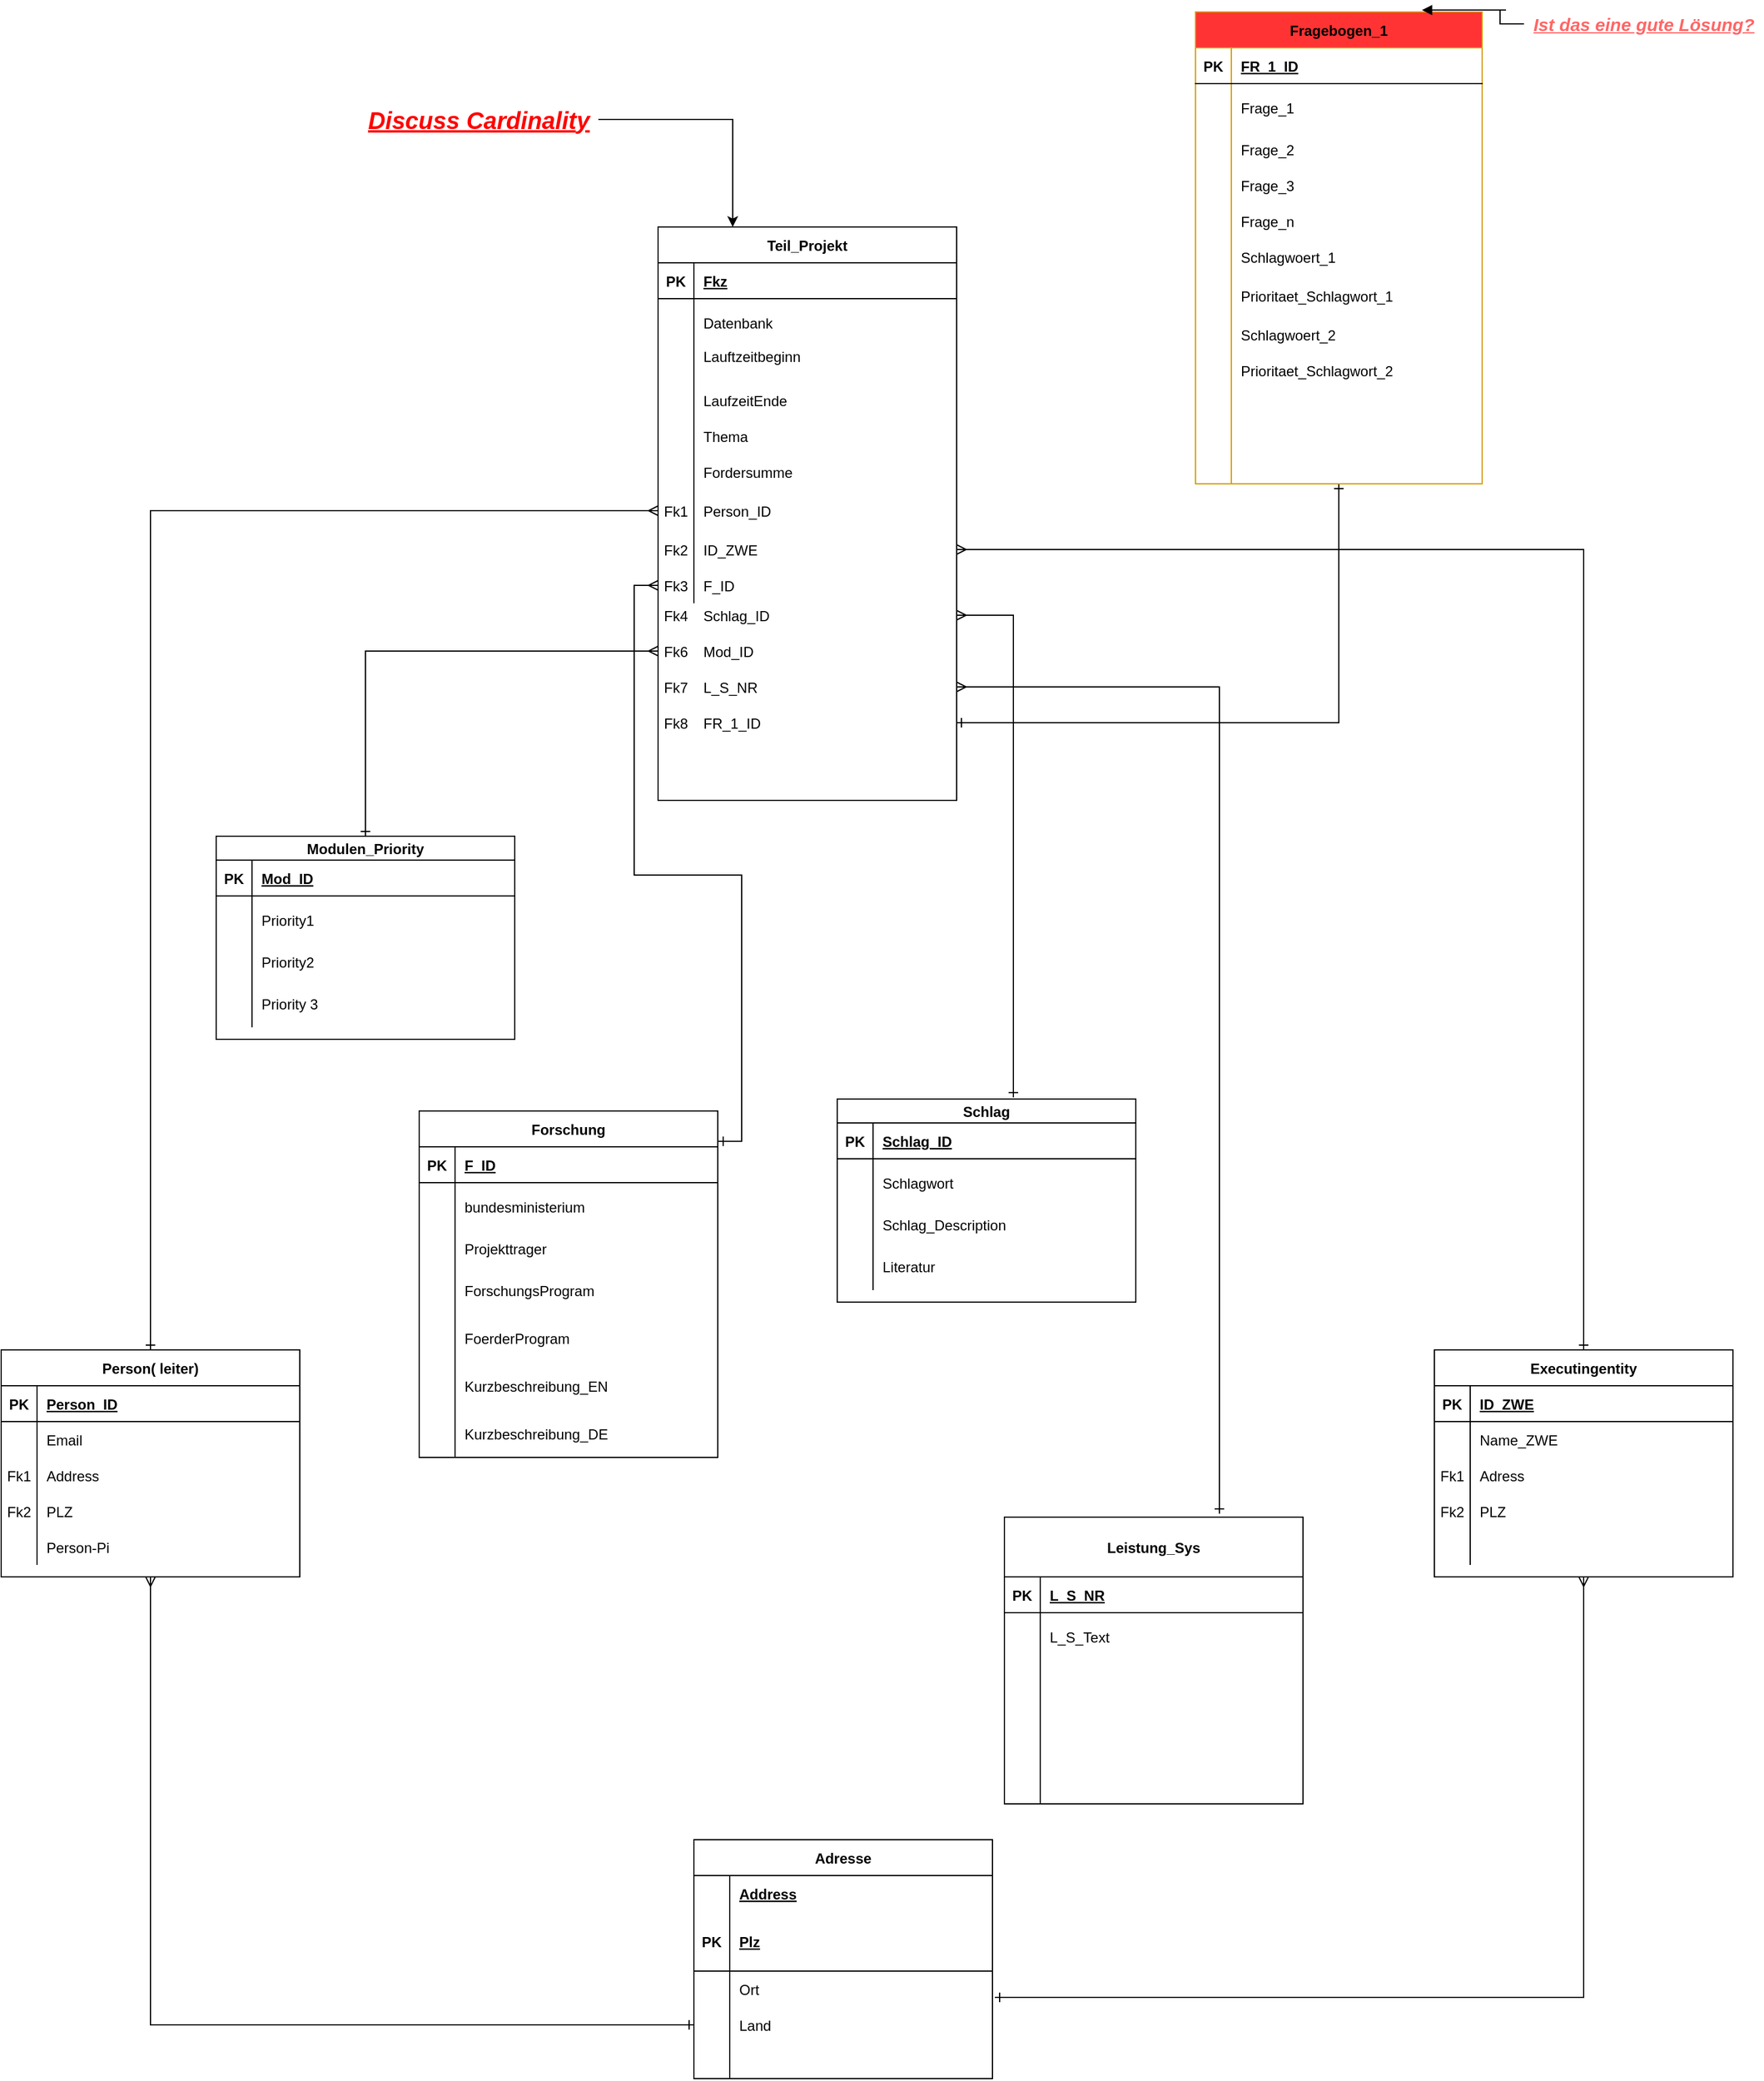 <mxfile version="14.6.13" type="device" pages="2"><diagram id="R2lEEEUBdFMjLlhIrx00" name="Draft5"><mxGraphModel dx="2272" dy="1841" grid="1" gridSize="10" guides="1" tooltips="1" connect="1" arrows="1" fold="1" page="1" pageScale="1" pageWidth="850" pageHeight="1100" math="0" shadow="0" extFonts="Permanent Marker^https://fonts.googleapis.com/css?family=Permanent+Marker"><root><mxCell id="0"/><mxCell id="1" parent="0"/><mxCell id="O6GT5zH1vO_IaDL7pyAI-34" style="edgeStyle=orthogonalEdgeStyle;rounded=0;orthogonalLoop=1;jettySize=auto;html=1;entryX=0.5;entryY=0;entryDx=0;entryDy=0;startArrow=ERmany;startFill=0;endArrow=ERone;endFill=0;exitX=0;exitY=0.5;exitDx=0;exitDy=0;" parent="1" source="O6GT5zH1vO_IaDL7pyAI-103" target="C-vyLk0tnHw3VtMMgP7b-23" edge="1"><mxGeometry relative="1" as="geometry"/></mxCell><mxCell id="O6GT5zH1vO_IaDL7pyAI-122" style="edgeStyle=orthogonalEdgeStyle;rounded=0;orthogonalLoop=1;jettySize=auto;html=1;entryX=1.002;entryY=-0.153;entryDx=0;entryDy=0;entryPerimeter=0;startArrow=ERmany;startFill=0;endArrow=ERone;endFill=0;exitX=0;exitY=0.5;exitDx=0;exitDy=0;" parent="1" source="O6GT5zH1vO_IaDL7pyAI-119" target="O6GT5zH1vO_IaDL7pyAI-79" edge="1"><mxGeometry relative="1" as="geometry"/></mxCell><mxCell id="C-vyLk0tnHw3VtMMgP7b-2" value="Teil_Projekt" style="shape=table;startSize=30;container=1;collapsible=1;childLayout=tableLayout;fixedRows=1;rowLines=0;fontStyle=1;align=center;resizeLast=1;resizeLastRow=0;" parent="1" vertex="1"><mxGeometry x="-160" y="-890" width="250" height="480" as="geometry"/></mxCell><mxCell id="C-vyLk0tnHw3VtMMgP7b-3" value="" style="shape=partialRectangle;collapsible=0;dropTarget=0;pointerEvents=0;fillColor=none;points=[[0,0.5],[1,0.5]];portConstraint=eastwest;top=0;left=0;right=0;bottom=1;" parent="C-vyLk0tnHw3VtMMgP7b-2" vertex="1"><mxGeometry y="30" width="250" height="30" as="geometry"/></mxCell><mxCell id="C-vyLk0tnHw3VtMMgP7b-4" value="PK" style="shape=partialRectangle;overflow=hidden;connectable=0;fillColor=none;top=0;left=0;bottom=0;right=0;fontStyle=1;" parent="C-vyLk0tnHw3VtMMgP7b-3" vertex="1"><mxGeometry width="30" height="30" as="geometry"/></mxCell><mxCell id="C-vyLk0tnHw3VtMMgP7b-5" value="Fkz" style="shape=partialRectangle;overflow=hidden;connectable=0;fillColor=none;top=0;left=0;bottom=0;right=0;align=left;spacingLeft=6;fontStyle=5;" parent="C-vyLk0tnHw3VtMMgP7b-3" vertex="1"><mxGeometry x="30" width="220" height="30" as="geometry"/></mxCell><mxCell id="C-vyLk0tnHw3VtMMgP7b-6" value="" style="shape=partialRectangle;collapsible=0;dropTarget=0;pointerEvents=0;fillColor=none;points=[[0,0.5],[1,0.5]];portConstraint=eastwest;top=0;left=0;right=0;bottom=0;" parent="C-vyLk0tnHw3VtMMgP7b-2" vertex="1"><mxGeometry y="60" width="250" height="40" as="geometry"/></mxCell><mxCell id="C-vyLk0tnHw3VtMMgP7b-7" value="" style="shape=partialRectangle;overflow=hidden;connectable=0;fillColor=none;top=0;left=0;bottom=0;right=0;" parent="C-vyLk0tnHw3VtMMgP7b-6" vertex="1"><mxGeometry width="30" height="40" as="geometry"/></mxCell><mxCell id="C-vyLk0tnHw3VtMMgP7b-8" value="Datenbank" style="shape=partialRectangle;overflow=hidden;connectable=0;fillColor=none;top=0;left=0;bottom=0;right=0;align=left;spacingLeft=6;" parent="C-vyLk0tnHw3VtMMgP7b-6" vertex="1"><mxGeometry x="30" width="220" height="40" as="geometry"/></mxCell><mxCell id="C-vyLk0tnHw3VtMMgP7b-9" value="" style="shape=partialRectangle;collapsible=0;dropTarget=0;pointerEvents=0;fillColor=none;points=[[0,0.5],[1,0.5]];portConstraint=eastwest;top=0;left=0;right=0;bottom=0;" parent="C-vyLk0tnHw3VtMMgP7b-2" vertex="1"><mxGeometry y="100" width="250" height="30" as="geometry"/></mxCell><mxCell id="C-vyLk0tnHw3VtMMgP7b-10" value="" style="shape=partialRectangle;overflow=hidden;connectable=0;fillColor=none;top=0;left=0;bottom=0;right=0;" parent="C-vyLk0tnHw3VtMMgP7b-9" vertex="1"><mxGeometry width="30" height="30" as="geometry"/></mxCell><mxCell id="C-vyLk0tnHw3VtMMgP7b-11" value="Lauftzeitbeginn    &#10;&#10;" style="shape=partialRectangle;overflow=hidden;connectable=0;fillColor=none;top=0;left=0;bottom=0;right=0;align=left;spacingLeft=6;" parent="C-vyLk0tnHw3VtMMgP7b-9" vertex="1"><mxGeometry x="30" width="220" height="30" as="geometry"/></mxCell><mxCell id="O6GT5zH1vO_IaDL7pyAI-7" value="" style="shape=partialRectangle;collapsible=0;dropTarget=0;pointerEvents=0;fillColor=none;points=[[0,0.5],[1,0.5]];portConstraint=eastwest;top=0;left=0;right=0;bottom=0;" parent="C-vyLk0tnHw3VtMMgP7b-2" vertex="1"><mxGeometry y="130" width="250" height="30" as="geometry"/></mxCell><mxCell id="O6GT5zH1vO_IaDL7pyAI-8" value="" style="shape=partialRectangle;overflow=hidden;connectable=0;fillColor=none;top=0;left=0;bottom=0;right=0;" parent="O6GT5zH1vO_IaDL7pyAI-7" vertex="1"><mxGeometry width="30" height="30" as="geometry"/></mxCell><mxCell id="O6GT5zH1vO_IaDL7pyAI-9" value="LaufzeitEnde" style="shape=partialRectangle;overflow=hidden;connectable=0;fillColor=none;top=0;left=0;bottom=0;right=0;align=left;spacingLeft=6;" parent="O6GT5zH1vO_IaDL7pyAI-7" vertex="1"><mxGeometry x="30" width="220" height="30" as="geometry"/></mxCell><mxCell id="O6GT5zH1vO_IaDL7pyAI-10" value="" style="shape=partialRectangle;collapsible=0;dropTarget=0;pointerEvents=0;fillColor=none;points=[[0,0.5],[1,0.5]];portConstraint=eastwest;top=0;left=0;right=0;bottom=0;" parent="C-vyLk0tnHw3VtMMgP7b-2" vertex="1"><mxGeometry y="160" width="250" height="30" as="geometry"/></mxCell><mxCell id="O6GT5zH1vO_IaDL7pyAI-11" value="" style="shape=partialRectangle;overflow=hidden;connectable=0;fillColor=none;top=0;left=0;bottom=0;right=0;" parent="O6GT5zH1vO_IaDL7pyAI-10" vertex="1"><mxGeometry width="30" height="30" as="geometry"/></mxCell><mxCell id="O6GT5zH1vO_IaDL7pyAI-12" value="Thema" style="shape=partialRectangle;overflow=hidden;connectable=0;fillColor=none;top=0;left=0;bottom=0;right=0;align=left;spacingLeft=6;" parent="O6GT5zH1vO_IaDL7pyAI-10" vertex="1"><mxGeometry x="30" width="220" height="30" as="geometry"/></mxCell><mxCell id="O6GT5zH1vO_IaDL7pyAI-35" value="" style="shape=partialRectangle;collapsible=0;dropTarget=0;pointerEvents=0;fillColor=none;points=[[0,0.5],[1,0.5]];portConstraint=eastwest;top=0;left=0;right=0;bottom=0;" parent="C-vyLk0tnHw3VtMMgP7b-2" vertex="1"><mxGeometry y="190" width="250" height="30" as="geometry"/></mxCell><mxCell id="O6GT5zH1vO_IaDL7pyAI-36" value="" style="shape=partialRectangle;overflow=hidden;connectable=0;fillColor=none;top=0;left=0;bottom=0;right=0;" parent="O6GT5zH1vO_IaDL7pyAI-35" vertex="1"><mxGeometry width="30" height="30" as="geometry"/></mxCell><mxCell id="O6GT5zH1vO_IaDL7pyAI-37" value="Fordersumme" style="shape=partialRectangle;overflow=hidden;connectable=0;fillColor=none;top=0;left=0;bottom=0;right=0;align=left;spacingLeft=6;" parent="O6GT5zH1vO_IaDL7pyAI-35" vertex="1"><mxGeometry x="30" width="220" height="30" as="geometry"/></mxCell><mxCell id="O6GT5zH1vO_IaDL7pyAI-103" value="" style="shape=partialRectangle;collapsible=0;dropTarget=0;pointerEvents=0;fillColor=none;points=[[0,0.5],[1,0.5]];portConstraint=eastwest;top=0;left=0;right=0;bottom=0;" parent="C-vyLk0tnHw3VtMMgP7b-2" vertex="1"><mxGeometry y="220" width="250" height="35" as="geometry"/></mxCell><mxCell id="O6GT5zH1vO_IaDL7pyAI-104" value="Fk1" style="shape=partialRectangle;overflow=hidden;connectable=0;fillColor=none;top=0;left=0;bottom=0;right=0;" parent="O6GT5zH1vO_IaDL7pyAI-103" vertex="1"><mxGeometry width="30" height="35" as="geometry"/></mxCell><mxCell id="O6GT5zH1vO_IaDL7pyAI-105" value="Person_ID" style="shape=partialRectangle;overflow=hidden;connectable=0;fillColor=none;top=0;left=0;bottom=0;right=0;align=left;spacingLeft=6;" parent="O6GT5zH1vO_IaDL7pyAI-103" vertex="1"><mxGeometry x="30" width="220" height="35" as="geometry"/></mxCell><mxCell id="O6GT5zH1vO_IaDL7pyAI-106" value="" style="shape=partialRectangle;collapsible=0;dropTarget=0;pointerEvents=0;fillColor=none;points=[[0,0.5],[1,0.5]];portConstraint=eastwest;top=0;left=0;right=0;bottom=0;" parent="C-vyLk0tnHw3VtMMgP7b-2" vertex="1"><mxGeometry y="255" width="250" height="30" as="geometry"/></mxCell><mxCell id="O6GT5zH1vO_IaDL7pyAI-107" value="Fk2" style="shape=partialRectangle;overflow=hidden;connectable=0;fillColor=none;top=0;left=0;bottom=0;right=0;" parent="O6GT5zH1vO_IaDL7pyAI-106" vertex="1"><mxGeometry width="30" height="30" as="geometry"/></mxCell><mxCell id="O6GT5zH1vO_IaDL7pyAI-108" value="ID_ZWE" style="shape=partialRectangle;overflow=hidden;connectable=0;fillColor=none;top=0;left=0;bottom=0;right=0;align=left;spacingLeft=6;" parent="O6GT5zH1vO_IaDL7pyAI-106" vertex="1"><mxGeometry x="30" width="220" height="30" as="geometry"/></mxCell><mxCell id="O6GT5zH1vO_IaDL7pyAI-119" value="" style="shape=partialRectangle;collapsible=0;dropTarget=0;pointerEvents=0;fillColor=none;points=[[0,0.5],[1,0.5]];portConstraint=eastwest;top=0;left=0;right=0;bottom=0;" parent="C-vyLk0tnHw3VtMMgP7b-2" vertex="1"><mxGeometry y="285" width="250" height="30" as="geometry"/></mxCell><mxCell id="O6GT5zH1vO_IaDL7pyAI-120" value="Fk3" style="shape=partialRectangle;overflow=hidden;connectable=0;fillColor=none;top=0;left=0;bottom=0;right=0;" parent="O6GT5zH1vO_IaDL7pyAI-119" vertex="1"><mxGeometry width="30" height="30" as="geometry"/></mxCell><mxCell id="O6GT5zH1vO_IaDL7pyAI-121" value="F_ID" style="shape=partialRectangle;overflow=hidden;connectable=0;fillColor=none;top=0;left=0;bottom=0;right=0;align=left;spacingLeft=6;" parent="O6GT5zH1vO_IaDL7pyAI-119" vertex="1"><mxGeometry x="30" width="220" height="30" as="geometry"/></mxCell><mxCell id="C-vyLk0tnHw3VtMMgP7b-13" value="Adresse" style="shape=table;startSize=30;container=1;collapsible=1;childLayout=tableLayout;fixedRows=1;rowLines=0;fontStyle=1;align=center;resizeLast=1;" parent="1" vertex="1"><mxGeometry x="-130" y="460" width="250" height="200" as="geometry"/></mxCell><mxCell id="O6GT5zH1vO_IaDL7pyAI-16" value="" style="shape=partialRectangle;collapsible=0;dropTarget=0;pointerEvents=0;fillColor=none;points=[[0,0.5],[1,0.5]];portConstraint=eastwest;top=0;left=0;right=0;bottom=0;" parent="C-vyLk0tnHw3VtMMgP7b-13" vertex="1"><mxGeometry y="30" width="250" height="30" as="geometry"/></mxCell><mxCell id="O6GT5zH1vO_IaDL7pyAI-17" value="" style="shape=partialRectangle;overflow=hidden;connectable=0;fillColor=none;top=0;left=0;bottom=0;right=0;" parent="O6GT5zH1vO_IaDL7pyAI-16" vertex="1"><mxGeometry width="30" height="30" as="geometry"/></mxCell><mxCell id="O6GT5zH1vO_IaDL7pyAI-18" value="Address" style="shape=partialRectangle;overflow=hidden;connectable=0;fillColor=none;top=0;left=0;bottom=0;right=0;align=left;spacingLeft=6;fontStyle=5" parent="O6GT5zH1vO_IaDL7pyAI-16" vertex="1"><mxGeometry x="30" width="220" height="30" as="geometry"/></mxCell><mxCell id="C-vyLk0tnHw3VtMMgP7b-14" value="" style="shape=partialRectangle;collapsible=0;dropTarget=0;pointerEvents=0;fillColor=none;points=[[0,0.5],[1,0.5]];portConstraint=eastwest;top=0;left=0;right=0;bottom=1;" parent="C-vyLk0tnHw3VtMMgP7b-13" vertex="1"><mxGeometry y="60" width="250" height="50" as="geometry"/></mxCell><mxCell id="C-vyLk0tnHw3VtMMgP7b-15" value="PK" style="shape=partialRectangle;overflow=hidden;connectable=0;fillColor=none;top=0;left=0;bottom=0;right=0;fontStyle=1;" parent="C-vyLk0tnHw3VtMMgP7b-14" vertex="1"><mxGeometry width="30" height="50" as="geometry"/></mxCell><mxCell id="C-vyLk0tnHw3VtMMgP7b-16" value="Plz" style="shape=partialRectangle;overflow=hidden;connectable=0;fillColor=none;top=0;left=0;bottom=0;right=0;align=left;spacingLeft=6;fontStyle=5;" parent="C-vyLk0tnHw3VtMMgP7b-14" vertex="1"><mxGeometry x="30" width="220" height="50" as="geometry"/></mxCell><mxCell id="C-vyLk0tnHw3VtMMgP7b-17" value="" style="shape=partialRectangle;collapsible=0;dropTarget=0;pointerEvents=0;fillColor=none;points=[[0,0.5],[1,0.5]];portConstraint=eastwest;top=0;left=0;right=0;bottom=0;" parent="C-vyLk0tnHw3VtMMgP7b-13" vertex="1"><mxGeometry y="110" width="250" height="30" as="geometry"/></mxCell><mxCell id="C-vyLk0tnHw3VtMMgP7b-18" value="" style="shape=partialRectangle;overflow=hidden;connectable=0;fillColor=none;top=0;left=0;bottom=0;right=0;" parent="C-vyLk0tnHw3VtMMgP7b-17" vertex="1"><mxGeometry width="30" height="30" as="geometry"/></mxCell><mxCell id="C-vyLk0tnHw3VtMMgP7b-19" value="Ort" style="shape=partialRectangle;overflow=hidden;connectable=0;fillColor=none;top=0;left=0;bottom=0;right=0;align=left;spacingLeft=6;" parent="C-vyLk0tnHw3VtMMgP7b-17" vertex="1"><mxGeometry x="30" width="220" height="30" as="geometry"/></mxCell><mxCell id="C-vyLk0tnHw3VtMMgP7b-20" value="" style="shape=partialRectangle;collapsible=0;dropTarget=0;pointerEvents=0;fillColor=none;points=[[0,0.5],[1,0.5]];portConstraint=eastwest;top=0;left=0;right=0;bottom=0;" parent="C-vyLk0tnHw3VtMMgP7b-13" vertex="1"><mxGeometry y="140" width="250" height="30" as="geometry"/></mxCell><mxCell id="C-vyLk0tnHw3VtMMgP7b-21" value="" style="shape=partialRectangle;overflow=hidden;connectable=0;fillColor=none;top=0;left=0;bottom=0;right=0;" parent="C-vyLk0tnHw3VtMMgP7b-20" vertex="1"><mxGeometry width="30" height="30" as="geometry"/></mxCell><mxCell id="C-vyLk0tnHw3VtMMgP7b-22" value="Land" style="shape=partialRectangle;overflow=hidden;connectable=0;fillColor=none;top=0;left=0;bottom=0;right=0;align=left;spacingLeft=6;" parent="C-vyLk0tnHw3VtMMgP7b-20" vertex="1"><mxGeometry x="30" width="220" height="30" as="geometry"/></mxCell><mxCell id="O6GT5zH1vO_IaDL7pyAI-19" value="" style="shape=partialRectangle;collapsible=0;dropTarget=0;pointerEvents=0;fillColor=none;points=[[0,0.5],[1,0.5]];portConstraint=eastwest;top=0;left=0;right=0;bottom=0;" parent="C-vyLk0tnHw3VtMMgP7b-13" vertex="1"><mxGeometry y="170" width="250" height="30" as="geometry"/></mxCell><mxCell id="O6GT5zH1vO_IaDL7pyAI-20" value="" style="shape=partialRectangle;overflow=hidden;connectable=0;fillColor=none;top=0;left=0;bottom=0;right=0;" parent="O6GT5zH1vO_IaDL7pyAI-19" vertex="1"><mxGeometry width="30" height="30" as="geometry"/></mxCell><mxCell id="O6GT5zH1vO_IaDL7pyAI-21" value="" style="shape=partialRectangle;overflow=hidden;connectable=0;fillColor=none;top=0;left=0;bottom=0;right=0;align=left;spacingLeft=6;" parent="O6GT5zH1vO_IaDL7pyAI-19" vertex="1"><mxGeometry x="30" width="220" height="30" as="geometry"/></mxCell><mxCell id="O6GT5zH1vO_IaDL7pyAI-31" style="edgeStyle=orthogonalEdgeStyle;rounded=0;orthogonalLoop=1;jettySize=auto;html=1;entryX=0;entryY=0.5;entryDx=0;entryDy=0;endArrow=ERone;endFill=0;startArrow=ERmany;startFill=0;" parent="1" source="C-vyLk0tnHw3VtMMgP7b-23" target="C-vyLk0tnHw3VtMMgP7b-20" edge="1"><mxGeometry relative="1" as="geometry"/></mxCell><mxCell id="C-vyLk0tnHw3VtMMgP7b-23" value="Person( leiter)" style="shape=table;startSize=30;container=1;collapsible=1;childLayout=tableLayout;fixedRows=1;rowLines=0;fontStyle=1;align=center;resizeLast=1;" parent="1" vertex="1"><mxGeometry x="-710" y="50" width="250" height="190" as="geometry"/></mxCell><mxCell id="C-vyLk0tnHw3VtMMgP7b-24" value="" style="shape=partialRectangle;collapsible=0;dropTarget=0;pointerEvents=0;fillColor=none;points=[[0,0.5],[1,0.5]];portConstraint=eastwest;top=0;left=0;right=0;bottom=1;" parent="C-vyLk0tnHw3VtMMgP7b-23" vertex="1"><mxGeometry y="30" width="250" height="30" as="geometry"/></mxCell><mxCell id="C-vyLk0tnHw3VtMMgP7b-25" value="PK" style="shape=partialRectangle;overflow=hidden;connectable=0;fillColor=none;top=0;left=0;bottom=0;right=0;fontStyle=1;" parent="C-vyLk0tnHw3VtMMgP7b-24" vertex="1"><mxGeometry width="30" height="30" as="geometry"/></mxCell><mxCell id="C-vyLk0tnHw3VtMMgP7b-26" value="Person_ID" style="shape=partialRectangle;overflow=hidden;connectable=0;fillColor=none;top=0;left=0;bottom=0;right=0;align=left;spacingLeft=6;fontStyle=5;" parent="C-vyLk0tnHw3VtMMgP7b-24" vertex="1"><mxGeometry x="30" width="220" height="30" as="geometry"/></mxCell><mxCell id="C-vyLk0tnHw3VtMMgP7b-27" value="" style="shape=partialRectangle;collapsible=0;dropTarget=0;pointerEvents=0;fillColor=none;points=[[0,0.5],[1,0.5]];portConstraint=eastwest;top=0;left=0;right=0;bottom=0;" parent="C-vyLk0tnHw3VtMMgP7b-23" vertex="1"><mxGeometry y="60" width="250" height="30" as="geometry"/></mxCell><mxCell id="C-vyLk0tnHw3VtMMgP7b-28" value="" style="shape=partialRectangle;overflow=hidden;connectable=0;fillColor=none;top=0;left=0;bottom=0;right=0;" parent="C-vyLk0tnHw3VtMMgP7b-27" vertex="1"><mxGeometry width="30" height="30" as="geometry"/></mxCell><mxCell id="C-vyLk0tnHw3VtMMgP7b-29" value="Email" style="shape=partialRectangle;overflow=hidden;connectable=0;fillColor=none;top=0;left=0;bottom=0;right=0;align=left;spacingLeft=6;" parent="C-vyLk0tnHw3VtMMgP7b-27" vertex="1"><mxGeometry x="30" width="220" height="30" as="geometry"/></mxCell><mxCell id="O6GT5zH1vO_IaDL7pyAI-22" value="" style="shape=partialRectangle;collapsible=0;dropTarget=0;pointerEvents=0;fillColor=none;points=[[0,0.5],[1,0.5]];portConstraint=eastwest;top=0;left=0;right=0;bottom=0;" parent="C-vyLk0tnHw3VtMMgP7b-23" vertex="1"><mxGeometry y="90" width="250" height="30" as="geometry"/></mxCell><mxCell id="O6GT5zH1vO_IaDL7pyAI-23" value="Fk1" style="shape=partialRectangle;overflow=hidden;connectable=0;fillColor=none;top=0;left=0;bottom=0;right=0;" parent="O6GT5zH1vO_IaDL7pyAI-22" vertex="1"><mxGeometry width="30" height="30" as="geometry"/></mxCell><mxCell id="O6GT5zH1vO_IaDL7pyAI-24" value="Address" style="shape=partialRectangle;overflow=hidden;connectable=0;fillColor=none;top=0;left=0;bottom=0;right=0;align=left;spacingLeft=6;" parent="O6GT5zH1vO_IaDL7pyAI-22" vertex="1"><mxGeometry x="30" width="220" height="30" as="geometry"/></mxCell><mxCell id="O6GT5zH1vO_IaDL7pyAI-25" value="" style="shape=partialRectangle;collapsible=0;dropTarget=0;pointerEvents=0;fillColor=none;points=[[0,0.5],[1,0.5]];portConstraint=eastwest;top=0;left=0;right=0;bottom=0;" parent="C-vyLk0tnHw3VtMMgP7b-23" vertex="1"><mxGeometry y="120" width="250" height="30" as="geometry"/></mxCell><mxCell id="O6GT5zH1vO_IaDL7pyAI-26" value="Fk2" style="shape=partialRectangle;overflow=hidden;connectable=0;fillColor=none;top=0;left=0;bottom=0;right=0;" parent="O6GT5zH1vO_IaDL7pyAI-25" vertex="1"><mxGeometry width="30" height="30" as="geometry"/></mxCell><mxCell id="O6GT5zH1vO_IaDL7pyAI-27" value="PLZ" style="shape=partialRectangle;overflow=hidden;connectable=0;fillColor=none;top=0;left=0;bottom=0;right=0;align=left;spacingLeft=6;" parent="O6GT5zH1vO_IaDL7pyAI-25" vertex="1"><mxGeometry x="30" width="220" height="30" as="geometry"/></mxCell><mxCell id="O6GT5zH1vO_IaDL7pyAI-28" value="" style="shape=partialRectangle;collapsible=0;dropTarget=0;pointerEvents=0;fillColor=none;points=[[0,0.5],[1,0.5]];portConstraint=eastwest;top=0;left=0;right=0;bottom=0;" parent="C-vyLk0tnHw3VtMMgP7b-23" vertex="1"><mxGeometry y="150" width="250" height="30" as="geometry"/></mxCell><mxCell id="O6GT5zH1vO_IaDL7pyAI-29" value="" style="shape=partialRectangle;overflow=hidden;connectable=0;fillColor=none;top=0;left=0;bottom=0;right=0;" parent="O6GT5zH1vO_IaDL7pyAI-28" vertex="1"><mxGeometry width="30" height="30" as="geometry"/></mxCell><mxCell id="O6GT5zH1vO_IaDL7pyAI-30" value="Person-Pi" style="shape=partialRectangle;overflow=hidden;connectable=0;fillColor=none;top=0;left=0;bottom=0;right=0;align=left;spacingLeft=6;" parent="O6GT5zH1vO_IaDL7pyAI-28" vertex="1"><mxGeometry x="30" width="220" height="30" as="geometry"/></mxCell><mxCell id="O6GT5zH1vO_IaDL7pyAI-55" style="edgeStyle=orthogonalEdgeStyle;rounded=0;orthogonalLoop=1;jettySize=auto;html=1;exitX=0.5;exitY=1;exitDx=0;exitDy=0;entryX=1.008;entryY=0.733;entryDx=0;entryDy=0;entryPerimeter=0;startArrow=ERmany;startFill=0;endArrow=ERone;endFill=0;" parent="1" source="O6GT5zH1vO_IaDL7pyAI-38" target="C-vyLk0tnHw3VtMMgP7b-17" edge="1"><mxGeometry relative="1" as="geometry"/></mxCell><mxCell id="O6GT5zH1vO_IaDL7pyAI-38" value="Executingentity" style="shape=table;startSize=30;container=1;collapsible=1;childLayout=tableLayout;fixedRows=1;rowLines=0;fontStyle=1;align=center;resizeLast=1;" parent="1" vertex="1"><mxGeometry x="490" y="50" width="250" height="190" as="geometry"/></mxCell><mxCell id="O6GT5zH1vO_IaDL7pyAI-39" value="" style="shape=partialRectangle;collapsible=0;dropTarget=0;pointerEvents=0;fillColor=none;points=[[0,0.5],[1,0.5]];portConstraint=eastwest;top=0;left=0;right=0;bottom=1;" parent="O6GT5zH1vO_IaDL7pyAI-38" vertex="1"><mxGeometry y="30" width="250" height="30" as="geometry"/></mxCell><mxCell id="O6GT5zH1vO_IaDL7pyAI-40" value="PK" style="shape=partialRectangle;overflow=hidden;connectable=0;fillColor=none;top=0;left=0;bottom=0;right=0;fontStyle=1;" parent="O6GT5zH1vO_IaDL7pyAI-39" vertex="1"><mxGeometry width="30" height="30" as="geometry"/></mxCell><mxCell id="O6GT5zH1vO_IaDL7pyAI-41" value="ID_ZWE" style="shape=partialRectangle;overflow=hidden;connectable=0;fillColor=none;top=0;left=0;bottom=0;right=0;align=left;spacingLeft=6;fontStyle=5;" parent="O6GT5zH1vO_IaDL7pyAI-39" vertex="1"><mxGeometry x="30" width="220" height="30" as="geometry"/></mxCell><mxCell id="O6GT5zH1vO_IaDL7pyAI-42" value="" style="shape=partialRectangle;collapsible=0;dropTarget=0;pointerEvents=0;fillColor=none;points=[[0,0.5],[1,0.5]];portConstraint=eastwest;top=0;left=0;right=0;bottom=0;" parent="O6GT5zH1vO_IaDL7pyAI-38" vertex="1"><mxGeometry y="60" width="250" height="30" as="geometry"/></mxCell><mxCell id="O6GT5zH1vO_IaDL7pyAI-43" value="" style="shape=partialRectangle;overflow=hidden;connectable=0;fillColor=none;top=0;left=0;bottom=0;right=0;" parent="O6GT5zH1vO_IaDL7pyAI-42" vertex="1"><mxGeometry width="30" height="30" as="geometry"/></mxCell><mxCell id="O6GT5zH1vO_IaDL7pyAI-44" value="Name_ZWE" style="shape=partialRectangle;overflow=hidden;connectable=0;fillColor=none;top=0;left=0;bottom=0;right=0;align=left;spacingLeft=6;" parent="O6GT5zH1vO_IaDL7pyAI-42" vertex="1"><mxGeometry x="30" width="220" height="30" as="geometry"/></mxCell><mxCell id="O6GT5zH1vO_IaDL7pyAI-45" value="" style="shape=partialRectangle;collapsible=0;dropTarget=0;pointerEvents=0;fillColor=none;points=[[0,0.5],[1,0.5]];portConstraint=eastwest;top=0;left=0;right=0;bottom=0;" parent="O6GT5zH1vO_IaDL7pyAI-38" vertex="1"><mxGeometry y="90" width="250" height="30" as="geometry"/></mxCell><mxCell id="O6GT5zH1vO_IaDL7pyAI-46" value="Fk1" style="shape=partialRectangle;overflow=hidden;connectable=0;fillColor=none;top=0;left=0;bottom=0;right=0;" parent="O6GT5zH1vO_IaDL7pyAI-45" vertex="1"><mxGeometry width="30" height="30" as="geometry"/></mxCell><mxCell id="O6GT5zH1vO_IaDL7pyAI-47" value="Adress" style="shape=partialRectangle;overflow=hidden;connectable=0;fillColor=none;top=0;left=0;bottom=0;right=0;align=left;spacingLeft=6;" parent="O6GT5zH1vO_IaDL7pyAI-45" vertex="1"><mxGeometry x="30" width="220" height="30" as="geometry"/></mxCell><mxCell id="O6GT5zH1vO_IaDL7pyAI-48" value="" style="shape=partialRectangle;collapsible=0;dropTarget=0;pointerEvents=0;fillColor=none;points=[[0,0.5],[1,0.5]];portConstraint=eastwest;top=0;left=0;right=0;bottom=0;" parent="O6GT5zH1vO_IaDL7pyAI-38" vertex="1"><mxGeometry y="120" width="250" height="30" as="geometry"/></mxCell><mxCell id="O6GT5zH1vO_IaDL7pyAI-49" value="Fk2" style="shape=partialRectangle;overflow=hidden;connectable=0;fillColor=none;top=0;left=0;bottom=0;right=0;" parent="O6GT5zH1vO_IaDL7pyAI-48" vertex="1"><mxGeometry width="30" height="30" as="geometry"/></mxCell><mxCell id="O6GT5zH1vO_IaDL7pyAI-50" value="PLZ" style="shape=partialRectangle;overflow=hidden;connectable=0;fillColor=none;top=0;left=0;bottom=0;right=0;align=left;spacingLeft=6;" parent="O6GT5zH1vO_IaDL7pyAI-48" vertex="1"><mxGeometry x="30" width="220" height="30" as="geometry"/></mxCell><mxCell id="O6GT5zH1vO_IaDL7pyAI-51" value="" style="shape=partialRectangle;collapsible=0;dropTarget=0;pointerEvents=0;fillColor=none;points=[[0,0.5],[1,0.5]];portConstraint=eastwest;top=0;left=0;right=0;bottom=0;" parent="O6GT5zH1vO_IaDL7pyAI-38" vertex="1"><mxGeometry y="150" width="250" height="30" as="geometry"/></mxCell><mxCell id="O6GT5zH1vO_IaDL7pyAI-52" value="" style="shape=partialRectangle;overflow=hidden;connectable=0;fillColor=none;top=0;left=0;bottom=0;right=0;" parent="O6GT5zH1vO_IaDL7pyAI-51" vertex="1"><mxGeometry width="30" height="30" as="geometry"/></mxCell><mxCell id="O6GT5zH1vO_IaDL7pyAI-53" value="" style="shape=partialRectangle;overflow=hidden;connectable=0;fillColor=none;top=0;left=0;bottom=0;right=0;align=left;spacingLeft=6;" parent="O6GT5zH1vO_IaDL7pyAI-51" vertex="1"><mxGeometry x="30" width="220" height="30" as="geometry"/></mxCell><mxCell id="O6GT5zH1vO_IaDL7pyAI-54" style="edgeStyle=orthogonalEdgeStyle;rounded=0;orthogonalLoop=1;jettySize=auto;html=1;startArrow=ERmany;startFill=0;endArrow=ERone;endFill=0;" parent="1" source="O6GT5zH1vO_IaDL7pyAI-106" target="O6GT5zH1vO_IaDL7pyAI-38" edge="1"><mxGeometry relative="1" as="geometry"><mxPoint x="54" y="-452" as="sourcePoint"/></mxGeometry></mxCell><mxCell id="O6GT5zH1vO_IaDL7pyAI-56" value="Leistung_Sys" style="shape=table;startSize=50;container=1;collapsible=1;childLayout=tableLayout;fixedRows=1;rowLines=0;fontStyle=1;align=center;resizeLast=1;" parent="1" vertex="1"><mxGeometry x="130" y="190" width="250" height="240" as="geometry"/></mxCell><mxCell id="O6GT5zH1vO_IaDL7pyAI-57" value="" style="shape=partialRectangle;collapsible=0;dropTarget=0;pointerEvents=0;fillColor=none;points=[[0,0.5],[1,0.5]];portConstraint=eastwest;top=0;left=0;right=0;bottom=1;" parent="O6GT5zH1vO_IaDL7pyAI-56" vertex="1"><mxGeometry y="50" width="250" height="30" as="geometry"/></mxCell><mxCell id="O6GT5zH1vO_IaDL7pyAI-58" value="PK" style="shape=partialRectangle;overflow=hidden;connectable=0;fillColor=none;top=0;left=0;bottom=0;right=0;fontStyle=1;" parent="O6GT5zH1vO_IaDL7pyAI-57" vertex="1"><mxGeometry width="30" height="30" as="geometry"/></mxCell><mxCell id="O6GT5zH1vO_IaDL7pyAI-59" value="L_S_NR" style="shape=partialRectangle;overflow=hidden;connectable=0;fillColor=none;top=0;left=0;bottom=0;right=0;align=left;spacingLeft=6;fontStyle=5;" parent="O6GT5zH1vO_IaDL7pyAI-57" vertex="1"><mxGeometry x="30" width="220" height="30" as="geometry"/></mxCell><mxCell id="O6GT5zH1vO_IaDL7pyAI-60" value="" style="shape=partialRectangle;collapsible=0;dropTarget=0;pointerEvents=0;fillColor=none;points=[[0,0.5],[1,0.5]];portConstraint=eastwest;top=0;left=0;right=0;bottom=0;" parent="O6GT5zH1vO_IaDL7pyAI-56" vertex="1"><mxGeometry y="80" width="250" height="40" as="geometry"/></mxCell><mxCell id="O6GT5zH1vO_IaDL7pyAI-61" value="" style="shape=partialRectangle;overflow=hidden;connectable=0;fillColor=none;top=0;left=0;bottom=0;right=0;" parent="O6GT5zH1vO_IaDL7pyAI-60" vertex="1"><mxGeometry width="30" height="40" as="geometry"/></mxCell><mxCell id="O6GT5zH1vO_IaDL7pyAI-62" value="L_S_Text" style="shape=partialRectangle;overflow=hidden;connectable=0;fillColor=none;top=0;left=0;bottom=0;right=0;align=left;spacingLeft=6;" parent="O6GT5zH1vO_IaDL7pyAI-60" vertex="1"><mxGeometry x="30" width="220" height="40" as="geometry"/></mxCell><mxCell id="O6GT5zH1vO_IaDL7pyAI-63" value="" style="shape=partialRectangle;collapsible=0;dropTarget=0;pointerEvents=0;fillColor=none;points=[[0,0.5],[1,0.5]];portConstraint=eastwest;top=0;left=0;right=0;bottom=0;" parent="O6GT5zH1vO_IaDL7pyAI-56" vertex="1"><mxGeometry y="120" width="250" height="30" as="geometry"/></mxCell><mxCell id="O6GT5zH1vO_IaDL7pyAI-64" value="" style="shape=partialRectangle;overflow=hidden;connectable=0;fillColor=none;top=0;left=0;bottom=0;right=0;" parent="O6GT5zH1vO_IaDL7pyAI-63" vertex="1"><mxGeometry width="30" height="30" as="geometry"/></mxCell><mxCell id="O6GT5zH1vO_IaDL7pyAI-65" value="" style="shape=partialRectangle;overflow=hidden;connectable=0;fillColor=none;top=0;left=0;bottom=0;right=0;align=left;spacingLeft=6;" parent="O6GT5zH1vO_IaDL7pyAI-63" vertex="1"><mxGeometry x="30" width="220" height="30" as="geometry"/></mxCell><mxCell id="O6GT5zH1vO_IaDL7pyAI-69" value="" style="shape=partialRectangle;collapsible=0;dropTarget=0;pointerEvents=0;fillColor=none;points=[[0,0.5],[1,0.5]];portConstraint=eastwest;top=0;left=0;right=0;bottom=0;" parent="O6GT5zH1vO_IaDL7pyAI-56" vertex="1"><mxGeometry y="150" width="250" height="30" as="geometry"/></mxCell><mxCell id="O6GT5zH1vO_IaDL7pyAI-70" value="" style="shape=partialRectangle;overflow=hidden;connectable=0;fillColor=none;top=0;left=0;bottom=0;right=0;" parent="O6GT5zH1vO_IaDL7pyAI-69" vertex="1"><mxGeometry width="30" height="30" as="geometry"/></mxCell><mxCell id="O6GT5zH1vO_IaDL7pyAI-71" value="" style="shape=partialRectangle;overflow=hidden;connectable=0;fillColor=none;top=0;left=0;bottom=0;right=0;align=left;spacingLeft=6;" parent="O6GT5zH1vO_IaDL7pyAI-69" vertex="1"><mxGeometry x="30" width="220" height="30" as="geometry"/></mxCell><mxCell id="O6GT5zH1vO_IaDL7pyAI-72" value="" style="shape=partialRectangle;collapsible=0;dropTarget=0;pointerEvents=0;fillColor=none;points=[[0,0.5],[1,0.5]];portConstraint=eastwest;top=0;left=0;right=0;bottom=0;" parent="O6GT5zH1vO_IaDL7pyAI-56" vertex="1"><mxGeometry y="180" width="250" height="30" as="geometry"/></mxCell><mxCell id="O6GT5zH1vO_IaDL7pyAI-73" value="" style="shape=partialRectangle;overflow=hidden;connectable=0;fillColor=none;top=0;left=0;bottom=0;right=0;" parent="O6GT5zH1vO_IaDL7pyAI-72" vertex="1"><mxGeometry width="30" height="30" as="geometry"/></mxCell><mxCell id="O6GT5zH1vO_IaDL7pyAI-74" value="" style="shape=partialRectangle;overflow=hidden;connectable=0;fillColor=none;top=0;left=0;bottom=0;right=0;align=left;spacingLeft=6;" parent="O6GT5zH1vO_IaDL7pyAI-72" vertex="1"><mxGeometry x="30" width="220" height="30" as="geometry"/></mxCell><mxCell id="O6GT5zH1vO_IaDL7pyAI-75" value="" style="shape=partialRectangle;collapsible=0;dropTarget=0;pointerEvents=0;fillColor=none;points=[[0,0.5],[1,0.5]];portConstraint=eastwest;top=0;left=0;right=0;bottom=0;" parent="O6GT5zH1vO_IaDL7pyAI-56" vertex="1"><mxGeometry y="210" width="250" height="30" as="geometry"/></mxCell><mxCell id="O6GT5zH1vO_IaDL7pyAI-76" value="" style="shape=partialRectangle;overflow=hidden;connectable=0;fillColor=none;top=0;left=0;bottom=0;right=0;" parent="O6GT5zH1vO_IaDL7pyAI-75" vertex="1"><mxGeometry width="30" height="30" as="geometry"/></mxCell><mxCell id="O6GT5zH1vO_IaDL7pyAI-77" value="" style="shape=partialRectangle;overflow=hidden;connectable=0;fillColor=none;top=0;left=0;bottom=0;right=0;align=left;spacingLeft=6;" parent="O6GT5zH1vO_IaDL7pyAI-75" vertex="1"><mxGeometry x="30" width="220" height="30" as="geometry"/></mxCell><mxCell id="O6GT5zH1vO_IaDL7pyAI-78" value="Forschung" style="shape=table;startSize=30;container=1;collapsible=1;childLayout=tableLayout;fixedRows=1;rowLines=0;fontStyle=1;align=center;resizeLast=1;" parent="1" vertex="1"><mxGeometry x="-360" y="-150" width="250" height="290" as="geometry"/></mxCell><mxCell id="O6GT5zH1vO_IaDL7pyAI-79" value="" style="shape=partialRectangle;collapsible=0;dropTarget=0;pointerEvents=0;fillColor=none;points=[[0,0.5],[1,0.5]];portConstraint=eastwest;top=0;left=0;right=0;bottom=1;" parent="O6GT5zH1vO_IaDL7pyAI-78" vertex="1"><mxGeometry y="30" width="250" height="30" as="geometry"/></mxCell><mxCell id="O6GT5zH1vO_IaDL7pyAI-80" value="PK" style="shape=partialRectangle;overflow=hidden;connectable=0;fillColor=none;top=0;left=0;bottom=0;right=0;fontStyle=1;" parent="O6GT5zH1vO_IaDL7pyAI-79" vertex="1"><mxGeometry width="30" height="30" as="geometry"/></mxCell><mxCell id="O6GT5zH1vO_IaDL7pyAI-81" value="F_ID" style="shape=partialRectangle;overflow=hidden;connectable=0;fillColor=none;top=0;left=0;bottom=0;right=0;align=left;spacingLeft=6;fontStyle=5;" parent="O6GT5zH1vO_IaDL7pyAI-79" vertex="1"><mxGeometry x="30" width="220" height="30" as="geometry"/></mxCell><mxCell id="O6GT5zH1vO_IaDL7pyAI-82" value="" style="shape=partialRectangle;collapsible=0;dropTarget=0;pointerEvents=0;fillColor=none;points=[[0,0.5],[1,0.5]];portConstraint=eastwest;top=0;left=0;right=0;bottom=0;" parent="O6GT5zH1vO_IaDL7pyAI-78" vertex="1"><mxGeometry y="60" width="250" height="40" as="geometry"/></mxCell><mxCell id="O6GT5zH1vO_IaDL7pyAI-83" value="" style="shape=partialRectangle;overflow=hidden;connectable=0;fillColor=none;top=0;left=0;bottom=0;right=0;" parent="O6GT5zH1vO_IaDL7pyAI-82" vertex="1"><mxGeometry width="30" height="40" as="geometry"/></mxCell><mxCell id="O6GT5zH1vO_IaDL7pyAI-84" value="bundesministerium" style="shape=partialRectangle;overflow=hidden;connectable=0;fillColor=none;top=0;left=0;bottom=0;right=0;align=left;spacingLeft=6;" parent="O6GT5zH1vO_IaDL7pyAI-82" vertex="1"><mxGeometry x="30" width="220" height="40" as="geometry"/></mxCell><mxCell id="O6GT5zH1vO_IaDL7pyAI-85" value="" style="shape=partialRectangle;collapsible=0;dropTarget=0;pointerEvents=0;fillColor=none;points=[[0,0.5],[1,0.5]];portConstraint=eastwest;top=0;left=0;right=0;bottom=0;" parent="O6GT5zH1vO_IaDL7pyAI-78" vertex="1"><mxGeometry y="100" width="250" height="30" as="geometry"/></mxCell><mxCell id="O6GT5zH1vO_IaDL7pyAI-86" value="" style="shape=partialRectangle;overflow=hidden;connectable=0;fillColor=none;top=0;left=0;bottom=0;right=0;" parent="O6GT5zH1vO_IaDL7pyAI-85" vertex="1"><mxGeometry width="30" height="30" as="geometry"/></mxCell><mxCell id="O6GT5zH1vO_IaDL7pyAI-87" value="Projekttrager" style="shape=partialRectangle;overflow=hidden;connectable=0;fillColor=none;top=0;left=0;bottom=0;right=0;align=left;spacingLeft=6;" parent="O6GT5zH1vO_IaDL7pyAI-85" vertex="1"><mxGeometry x="30" width="220" height="30" as="geometry"/></mxCell><mxCell id="O6GT5zH1vO_IaDL7pyAI-110" value="" style="shape=partialRectangle;collapsible=0;dropTarget=0;pointerEvents=0;fillColor=none;points=[[0,0.5],[1,0.5]];portConstraint=eastwest;top=0;left=0;right=0;bottom=0;" parent="O6GT5zH1vO_IaDL7pyAI-78" vertex="1"><mxGeometry y="130" width="250" height="40" as="geometry"/></mxCell><mxCell id="O6GT5zH1vO_IaDL7pyAI-111" value="" style="shape=partialRectangle;overflow=hidden;connectable=0;fillColor=none;top=0;left=0;bottom=0;right=0;" parent="O6GT5zH1vO_IaDL7pyAI-110" vertex="1"><mxGeometry width="30" height="40" as="geometry"/></mxCell><mxCell id="O6GT5zH1vO_IaDL7pyAI-112" value="ForschungsProgram" style="shape=partialRectangle;overflow=hidden;connectable=0;fillColor=none;top=0;left=0;bottom=0;right=0;align=left;spacingLeft=6;" parent="O6GT5zH1vO_IaDL7pyAI-110" vertex="1"><mxGeometry x="30" width="220" height="40" as="geometry"/></mxCell><mxCell id="O6GT5zH1vO_IaDL7pyAI-123" value="" style="shape=partialRectangle;collapsible=0;dropTarget=0;pointerEvents=0;fillColor=none;points=[[0,0.5],[1,0.5]];portConstraint=eastwest;top=0;left=0;right=0;bottom=0;" parent="O6GT5zH1vO_IaDL7pyAI-78" vertex="1"><mxGeometry y="170" width="250" height="40" as="geometry"/></mxCell><mxCell id="O6GT5zH1vO_IaDL7pyAI-124" value="" style="shape=partialRectangle;overflow=hidden;connectable=0;fillColor=none;top=0;left=0;bottom=0;right=0;" parent="O6GT5zH1vO_IaDL7pyAI-123" vertex="1"><mxGeometry width="30" height="40" as="geometry"/></mxCell><mxCell id="O6GT5zH1vO_IaDL7pyAI-125" value="FoerderProgram" style="shape=partialRectangle;overflow=hidden;connectable=0;fillColor=none;top=0;left=0;bottom=0;right=0;align=left;spacingLeft=6;" parent="O6GT5zH1vO_IaDL7pyAI-123" vertex="1"><mxGeometry x="30" width="220" height="40" as="geometry"/></mxCell><mxCell id="O6GT5zH1vO_IaDL7pyAI-113" value="" style="shape=partialRectangle;collapsible=0;dropTarget=0;pointerEvents=0;fillColor=none;points=[[0,0.5],[1,0.5]];portConstraint=eastwest;top=0;left=0;right=0;bottom=0;" parent="O6GT5zH1vO_IaDL7pyAI-78" vertex="1"><mxGeometry y="210" width="250" height="40" as="geometry"/></mxCell><mxCell id="O6GT5zH1vO_IaDL7pyAI-114" value="" style="shape=partialRectangle;overflow=hidden;connectable=0;fillColor=none;top=0;left=0;bottom=0;right=0;" parent="O6GT5zH1vO_IaDL7pyAI-113" vertex="1"><mxGeometry width="30" height="40" as="geometry"/></mxCell><mxCell id="O6GT5zH1vO_IaDL7pyAI-115" value="Kurzbeschreibung_EN" style="shape=partialRectangle;overflow=hidden;connectable=0;fillColor=none;top=0;left=0;bottom=0;right=0;align=left;spacingLeft=6;" parent="O6GT5zH1vO_IaDL7pyAI-113" vertex="1"><mxGeometry x="30" width="220" height="40" as="geometry"/></mxCell><mxCell id="O6GT5zH1vO_IaDL7pyAI-116" value="" style="shape=partialRectangle;collapsible=0;dropTarget=0;pointerEvents=0;fillColor=none;points=[[0,0.5],[1,0.5]];portConstraint=eastwest;top=0;left=0;right=0;bottom=0;" parent="O6GT5zH1vO_IaDL7pyAI-78" vertex="1"><mxGeometry y="250" width="250" height="40" as="geometry"/></mxCell><mxCell id="O6GT5zH1vO_IaDL7pyAI-117" value="" style="shape=partialRectangle;overflow=hidden;connectable=0;fillColor=none;top=0;left=0;bottom=0;right=0;" parent="O6GT5zH1vO_IaDL7pyAI-116" vertex="1"><mxGeometry width="30" height="40" as="geometry"/></mxCell><mxCell id="O6GT5zH1vO_IaDL7pyAI-118" value="Kurzbeschreibung_DE" style="shape=partialRectangle;overflow=hidden;connectable=0;fillColor=none;top=0;left=0;bottom=0;right=0;align=left;spacingLeft=6;" parent="O6GT5zH1vO_IaDL7pyAI-116" vertex="1"><mxGeometry x="30" width="220" height="40" as="geometry"/></mxCell><mxCell id="O6GT5zH1vO_IaDL7pyAI-132" style="edgeStyle=orthogonalEdgeStyle;rounded=0;orthogonalLoop=1;jettySize=auto;html=1;entryX=0.72;entryY=-0.012;entryDx=0;entryDy=0;entryPerimeter=0;startArrow=ERmany;startFill=0;endArrow=ERone;endFill=0;" parent="1" source="MIHKPX5FJk5_Oea2WpQ_-7" target="O6GT5zH1vO_IaDL7pyAI-56" edge="1"><mxGeometry relative="1" as="geometry"><mxPoint x="90.0" y="-452.5" as="sourcePoint"/></mxGeometry></mxCell><mxCell id="7zgs_uSJrMQ7hAt52GRN-1" value="Schlag" style="shape=table;startSize=20;container=1;collapsible=1;childLayout=tableLayout;fixedRows=1;rowLines=0;fontStyle=1;align=center;resizeLast=1;" parent="1" vertex="1"><mxGeometry x="-10" y="-160" width="250" height="170" as="geometry"/></mxCell><mxCell id="7zgs_uSJrMQ7hAt52GRN-2" value="" style="shape=partialRectangle;collapsible=0;dropTarget=0;pointerEvents=0;fillColor=none;points=[[0,0.5],[1,0.5]];portConstraint=eastwest;top=0;left=0;right=0;bottom=1;" parent="7zgs_uSJrMQ7hAt52GRN-1" vertex="1"><mxGeometry y="20" width="250" height="30" as="geometry"/></mxCell><mxCell id="7zgs_uSJrMQ7hAt52GRN-3" value="PK" style="shape=partialRectangle;overflow=hidden;connectable=0;fillColor=none;top=0;left=0;bottom=0;right=0;fontStyle=1;" parent="7zgs_uSJrMQ7hAt52GRN-2" vertex="1"><mxGeometry width="30" height="30" as="geometry"/></mxCell><mxCell id="7zgs_uSJrMQ7hAt52GRN-4" value="Schlag_ID" style="shape=partialRectangle;overflow=hidden;connectable=0;fillColor=none;top=0;left=0;bottom=0;right=0;align=left;spacingLeft=6;fontStyle=5;" parent="7zgs_uSJrMQ7hAt52GRN-2" vertex="1"><mxGeometry x="30" width="220" height="30" as="geometry"/></mxCell><mxCell id="7zgs_uSJrMQ7hAt52GRN-5" value="" style="shape=partialRectangle;collapsible=0;dropTarget=0;pointerEvents=0;fillColor=none;points=[[0,0.5],[1,0.5]];portConstraint=eastwest;top=0;left=0;right=0;bottom=0;" parent="7zgs_uSJrMQ7hAt52GRN-1" vertex="1"><mxGeometry y="50" width="250" height="40" as="geometry"/></mxCell><mxCell id="7zgs_uSJrMQ7hAt52GRN-6" value="" style="shape=partialRectangle;overflow=hidden;connectable=0;fillColor=none;top=0;left=0;bottom=0;right=0;" parent="7zgs_uSJrMQ7hAt52GRN-5" vertex="1"><mxGeometry width="30" height="40" as="geometry"/></mxCell><mxCell id="7zgs_uSJrMQ7hAt52GRN-7" value="Schlagwort" style="shape=partialRectangle;overflow=hidden;connectable=0;fillColor=none;top=0;left=0;bottom=0;right=0;align=left;spacingLeft=6;" parent="7zgs_uSJrMQ7hAt52GRN-5" vertex="1"><mxGeometry x="30" width="220" height="40" as="geometry"/></mxCell><mxCell id="7zgs_uSJrMQ7hAt52GRN-8" value="" style="shape=partialRectangle;collapsible=0;dropTarget=0;pointerEvents=0;fillColor=none;points=[[0,0.5],[1,0.5]];portConstraint=eastwest;top=0;left=0;right=0;bottom=0;" parent="7zgs_uSJrMQ7hAt52GRN-1" vertex="1"><mxGeometry y="90" width="250" height="30" as="geometry"/></mxCell><mxCell id="7zgs_uSJrMQ7hAt52GRN-9" value="" style="shape=partialRectangle;overflow=hidden;connectable=0;fillColor=none;top=0;left=0;bottom=0;right=0;" parent="7zgs_uSJrMQ7hAt52GRN-8" vertex="1"><mxGeometry width="30" height="30" as="geometry"/></mxCell><mxCell id="7zgs_uSJrMQ7hAt52GRN-10" value="Schlag_Description    " style="shape=partialRectangle;overflow=hidden;connectable=0;fillColor=none;top=0;left=0;bottom=0;right=0;align=left;spacingLeft=6;" parent="7zgs_uSJrMQ7hAt52GRN-8" vertex="1"><mxGeometry x="30" width="220" height="30" as="geometry"/></mxCell><mxCell id="7zgs_uSJrMQ7hAt52GRN-11" value="" style="shape=partialRectangle;collapsible=0;dropTarget=0;pointerEvents=0;fillColor=none;points=[[0,0.5],[1,0.5]];portConstraint=eastwest;top=0;left=0;right=0;bottom=0;" parent="7zgs_uSJrMQ7hAt52GRN-1" vertex="1"><mxGeometry y="120" width="250" height="40" as="geometry"/></mxCell><mxCell id="7zgs_uSJrMQ7hAt52GRN-12" value="" style="shape=partialRectangle;overflow=hidden;connectable=0;fillColor=none;top=0;left=0;bottom=0;right=0;" parent="7zgs_uSJrMQ7hAt52GRN-11" vertex="1"><mxGeometry width="30" height="40" as="geometry"/></mxCell><mxCell id="7zgs_uSJrMQ7hAt52GRN-13" value="Literatur" style="shape=partialRectangle;overflow=hidden;connectable=0;fillColor=none;top=0;left=0;bottom=0;right=0;align=left;spacingLeft=6;" parent="7zgs_uSJrMQ7hAt52GRN-11" vertex="1"><mxGeometry x="30" width="220" height="40" as="geometry"/></mxCell><mxCell id="7zgs_uSJrMQ7hAt52GRN-27" value="" style="shape=partialRectangle;collapsible=0;dropTarget=0;pointerEvents=0;fillColor=none;points=[[0,0.5],[1,0.5]];portConstraint=eastwest;top=0;left=0;right=0;bottom=0;" parent="1" vertex="1"><mxGeometry x="-160" y="-580" width="250" height="30" as="geometry"/></mxCell><mxCell id="7zgs_uSJrMQ7hAt52GRN-28" value="Fk4" style="shape=partialRectangle;overflow=hidden;connectable=0;fillColor=none;top=0;left=0;bottom=0;right=0;" parent="7zgs_uSJrMQ7hAt52GRN-27" vertex="1"><mxGeometry width="30" height="30" as="geometry"/></mxCell><mxCell id="7zgs_uSJrMQ7hAt52GRN-29" value="Schlag_ID" style="shape=partialRectangle;overflow=hidden;connectable=0;fillColor=none;top=0;left=0;bottom=0;right=0;align=left;spacingLeft=6;" parent="7zgs_uSJrMQ7hAt52GRN-27" vertex="1"><mxGeometry x="30" width="220" height="30" as="geometry"/></mxCell><mxCell id="7zgs_uSJrMQ7hAt52GRN-30" style="edgeStyle=orthogonalEdgeStyle;rounded=0;orthogonalLoop=1;jettySize=auto;html=1;exitX=1;exitY=0.5;exitDx=0;exitDy=0;entryX=0.59;entryY=-0.008;entryDx=0;entryDy=0;entryPerimeter=0;startArrow=ERmany;startFill=0;endArrow=ERone;endFill=0;" parent="1" source="7zgs_uSJrMQ7hAt52GRN-27" target="7zgs_uSJrMQ7hAt52GRN-1" edge="1"><mxGeometry relative="1" as="geometry"/></mxCell><mxCell id="7zgs_uSJrMQ7hAt52GRN-31" value="Modulen_Priority" style="shape=table;startSize=20;container=1;collapsible=1;childLayout=tableLayout;fixedRows=1;rowLines=0;fontStyle=1;align=center;resizeLast=1;" parent="1" vertex="1"><mxGeometry x="-530" y="-380" width="250" height="170" as="geometry"/></mxCell><mxCell id="7zgs_uSJrMQ7hAt52GRN-32" value="" style="shape=partialRectangle;collapsible=0;dropTarget=0;pointerEvents=0;fillColor=none;points=[[0,0.5],[1,0.5]];portConstraint=eastwest;top=0;left=0;right=0;bottom=1;" parent="7zgs_uSJrMQ7hAt52GRN-31" vertex="1"><mxGeometry y="20" width="250" height="30" as="geometry"/></mxCell><mxCell id="7zgs_uSJrMQ7hAt52GRN-33" value="PK" style="shape=partialRectangle;overflow=hidden;connectable=0;fillColor=none;top=0;left=0;bottom=0;right=0;fontStyle=1;" parent="7zgs_uSJrMQ7hAt52GRN-32" vertex="1"><mxGeometry width="30" height="30" as="geometry"/></mxCell><mxCell id="7zgs_uSJrMQ7hAt52GRN-34" value="Mod_ID" style="shape=partialRectangle;overflow=hidden;connectable=0;fillColor=none;top=0;left=0;bottom=0;right=0;align=left;spacingLeft=6;fontStyle=5;" parent="7zgs_uSJrMQ7hAt52GRN-32" vertex="1"><mxGeometry x="30" width="220" height="30" as="geometry"/></mxCell><mxCell id="7zgs_uSJrMQ7hAt52GRN-35" value="" style="shape=partialRectangle;collapsible=0;dropTarget=0;pointerEvents=0;fillColor=none;points=[[0,0.5],[1,0.5]];portConstraint=eastwest;top=0;left=0;right=0;bottom=0;" parent="7zgs_uSJrMQ7hAt52GRN-31" vertex="1"><mxGeometry y="50" width="250" height="40" as="geometry"/></mxCell><mxCell id="7zgs_uSJrMQ7hAt52GRN-36" value="" style="shape=partialRectangle;overflow=hidden;connectable=0;fillColor=none;top=0;left=0;bottom=0;right=0;" parent="7zgs_uSJrMQ7hAt52GRN-35" vertex="1"><mxGeometry width="30" height="40" as="geometry"/></mxCell><mxCell id="7zgs_uSJrMQ7hAt52GRN-37" value="Priority1    " style="shape=partialRectangle;overflow=hidden;connectable=0;fillColor=none;top=0;left=0;bottom=0;right=0;align=left;spacingLeft=6;" parent="7zgs_uSJrMQ7hAt52GRN-35" vertex="1"><mxGeometry x="30" width="220" height="40" as="geometry"/></mxCell><mxCell id="7zgs_uSJrMQ7hAt52GRN-38" value="" style="shape=partialRectangle;collapsible=0;dropTarget=0;pointerEvents=0;fillColor=none;points=[[0,0.5],[1,0.5]];portConstraint=eastwest;top=0;left=0;right=0;bottom=0;" parent="7zgs_uSJrMQ7hAt52GRN-31" vertex="1"><mxGeometry y="90" width="250" height="30" as="geometry"/></mxCell><mxCell id="7zgs_uSJrMQ7hAt52GRN-39" value="" style="shape=partialRectangle;overflow=hidden;connectable=0;fillColor=none;top=0;left=0;bottom=0;right=0;" parent="7zgs_uSJrMQ7hAt52GRN-38" vertex="1"><mxGeometry width="30" height="30" as="geometry"/></mxCell><mxCell id="7zgs_uSJrMQ7hAt52GRN-40" value="Priority2" style="shape=partialRectangle;overflow=hidden;connectable=0;fillColor=none;top=0;left=0;bottom=0;right=0;align=left;spacingLeft=6;" parent="7zgs_uSJrMQ7hAt52GRN-38" vertex="1"><mxGeometry x="30" width="220" height="30" as="geometry"/></mxCell><mxCell id="7zgs_uSJrMQ7hAt52GRN-41" value="" style="shape=partialRectangle;collapsible=0;dropTarget=0;pointerEvents=0;fillColor=none;points=[[0,0.5],[1,0.5]];portConstraint=eastwest;top=0;left=0;right=0;bottom=0;" parent="7zgs_uSJrMQ7hAt52GRN-31" vertex="1"><mxGeometry y="120" width="250" height="40" as="geometry"/></mxCell><mxCell id="7zgs_uSJrMQ7hAt52GRN-42" value="" style="shape=partialRectangle;overflow=hidden;connectable=0;fillColor=none;top=0;left=0;bottom=0;right=0;" parent="7zgs_uSJrMQ7hAt52GRN-41" vertex="1"><mxGeometry width="30" height="40" as="geometry"/></mxCell><mxCell id="7zgs_uSJrMQ7hAt52GRN-43" value="Priority 3" style="shape=partialRectangle;overflow=hidden;connectable=0;fillColor=none;top=0;left=0;bottom=0;right=0;align=left;spacingLeft=6;" parent="7zgs_uSJrMQ7hAt52GRN-41" vertex="1"><mxGeometry x="30" width="220" height="40" as="geometry"/></mxCell><mxCell id="7zgs_uSJrMQ7hAt52GRN-44" style="edgeStyle=orthogonalEdgeStyle;rounded=0;orthogonalLoop=1;jettySize=auto;html=1;entryX=0.5;entryY=0;entryDx=0;entryDy=0;startArrow=ERmany;startFill=0;endArrow=ERone;endFill=0;exitX=0;exitY=0.5;exitDx=0;exitDy=0;" parent="1" source="7zgs_uSJrMQ7hAt52GRN-45" target="7zgs_uSJrMQ7hAt52GRN-31" edge="1"><mxGeometry relative="1" as="geometry"/></mxCell><mxCell id="7zgs_uSJrMQ7hAt52GRN-45" value="" style="shape=partialRectangle;collapsible=0;dropTarget=0;pointerEvents=0;fillColor=none;points=[[0,0.5],[1,0.5]];portConstraint=eastwest;top=0;left=0;right=0;bottom=0;" parent="1" vertex="1"><mxGeometry x="-160" y="-550" width="250" height="30" as="geometry"/></mxCell><mxCell id="7zgs_uSJrMQ7hAt52GRN-46" value="Fk6" style="shape=partialRectangle;overflow=hidden;connectable=0;fillColor=none;top=0;left=0;bottom=0;right=0;" parent="7zgs_uSJrMQ7hAt52GRN-45" vertex="1"><mxGeometry width="30" height="30" as="geometry"/></mxCell><mxCell id="7zgs_uSJrMQ7hAt52GRN-47" value="Mod_ID" style="shape=partialRectangle;overflow=hidden;connectable=0;fillColor=none;top=0;left=0;bottom=0;right=0;align=left;spacingLeft=6;" parent="7zgs_uSJrMQ7hAt52GRN-45" vertex="1"><mxGeometry x="30" width="220" height="30" as="geometry"/></mxCell><mxCell id="MIHKPX5FJk5_Oea2WpQ_-13" style="edgeStyle=orthogonalEdgeStyle;rounded=0;orthogonalLoop=1;jettySize=auto;html=1;startArrow=ERone;startFill=0;endArrow=ERone;endFill=0;" parent="1" source="-dQ6C7zFcni29ELdXw1R-1" target="MIHKPX5FJk5_Oea2WpQ_-10" edge="1"><mxGeometry relative="1" as="geometry"/></mxCell><mxCell id="-dQ6C7zFcni29ELdXw1R-1" value="Fragebogen_1" style="shape=table;startSize=30;container=1;collapsible=1;childLayout=tableLayout;fixedRows=1;rowLines=0;fontStyle=1;align=center;resizeLast=1;strokeColor=#d79b00;fillColor=#FF3333;" parent="1" vertex="1"><mxGeometry x="290" y="-1070" width="240" height="395" as="geometry"><mxRectangle x="265" y="-858" width="110" height="30" as="alternateBounds"/></mxGeometry></mxCell><mxCell id="-dQ6C7zFcni29ELdXw1R-2" value="" style="shape=partialRectangle;collapsible=0;dropTarget=0;pointerEvents=0;fillColor=none;points=[[0,0.5],[1,0.5]];portConstraint=eastwest;top=0;left=0;right=0;bottom=1;" parent="-dQ6C7zFcni29ELdXw1R-1" vertex="1"><mxGeometry y="30" width="240" height="30" as="geometry"/></mxCell><mxCell id="-dQ6C7zFcni29ELdXw1R-3" value="PK" style="shape=partialRectangle;overflow=hidden;connectable=0;fillColor=none;top=0;left=0;bottom=0;right=0;fontStyle=1;" parent="-dQ6C7zFcni29ELdXw1R-2" vertex="1"><mxGeometry width="30" height="30" as="geometry"/></mxCell><mxCell id="-dQ6C7zFcni29ELdXw1R-4" value="FR_1_ID" style="shape=partialRectangle;overflow=hidden;connectable=0;fillColor=none;top=0;left=0;bottom=0;right=0;align=left;spacingLeft=6;fontStyle=5;" parent="-dQ6C7zFcni29ELdXw1R-2" vertex="1"><mxGeometry x="30" width="210" height="30" as="geometry"/></mxCell><mxCell id="-dQ6C7zFcni29ELdXw1R-5" value="" style="shape=partialRectangle;collapsible=0;dropTarget=0;pointerEvents=0;fillColor=none;points=[[0,0.5],[1,0.5]];portConstraint=eastwest;top=0;left=0;right=0;bottom=0;" parent="-dQ6C7zFcni29ELdXw1R-1" vertex="1"><mxGeometry y="60" width="240" height="40" as="geometry"/></mxCell><mxCell id="-dQ6C7zFcni29ELdXw1R-6" value="" style="shape=partialRectangle;overflow=hidden;connectable=0;fillColor=none;top=0;left=0;bottom=0;right=0;" parent="-dQ6C7zFcni29ELdXw1R-5" vertex="1"><mxGeometry width="30" height="40" as="geometry"/></mxCell><mxCell id="-dQ6C7zFcni29ELdXw1R-7" value="Frage_1" style="shape=partialRectangle;overflow=hidden;connectable=0;fillColor=none;top=0;left=0;bottom=0;right=0;align=left;spacingLeft=6;" parent="-dQ6C7zFcni29ELdXw1R-5" vertex="1"><mxGeometry x="30" width="210" height="40" as="geometry"/></mxCell><mxCell id="-dQ6C7zFcni29ELdXw1R-8" value="" style="shape=partialRectangle;collapsible=0;dropTarget=0;pointerEvents=0;fillColor=none;points=[[0,0.5],[1,0.5]];portConstraint=eastwest;top=0;left=0;right=0;bottom=0;" parent="-dQ6C7zFcni29ELdXw1R-1" vertex="1"><mxGeometry y="100" width="240" height="30" as="geometry"/></mxCell><mxCell id="-dQ6C7zFcni29ELdXw1R-9" value="" style="shape=partialRectangle;overflow=hidden;connectable=0;fillColor=none;top=0;left=0;bottom=0;right=0;" parent="-dQ6C7zFcni29ELdXw1R-8" vertex="1"><mxGeometry width="30" height="30" as="geometry"/></mxCell><mxCell id="-dQ6C7zFcni29ELdXw1R-10" value="Frage_2" style="shape=partialRectangle;overflow=hidden;connectable=0;fillColor=none;top=0;left=0;bottom=0;right=0;align=left;spacingLeft=6;" parent="-dQ6C7zFcni29ELdXw1R-8" vertex="1"><mxGeometry x="30" width="210" height="30" as="geometry"/></mxCell><mxCell id="-dQ6C7zFcni29ELdXw1R-11" value="" style="shape=partialRectangle;collapsible=0;dropTarget=0;pointerEvents=0;fillColor=none;points=[[0,0.5],[1,0.5]];portConstraint=eastwest;top=0;left=0;right=0;bottom=0;" parent="-dQ6C7zFcni29ELdXw1R-1" vertex="1"><mxGeometry y="130" width="240" height="30" as="geometry"/></mxCell><mxCell id="-dQ6C7zFcni29ELdXw1R-12" value="" style="shape=partialRectangle;overflow=hidden;connectable=0;fillColor=none;top=0;left=0;bottom=0;right=0;" parent="-dQ6C7zFcni29ELdXw1R-11" vertex="1"><mxGeometry width="30" height="30" as="geometry"/></mxCell><mxCell id="-dQ6C7zFcni29ELdXw1R-13" value="Frage_3" style="shape=partialRectangle;overflow=hidden;connectable=0;fillColor=none;top=0;left=0;bottom=0;right=0;align=left;spacingLeft=6;" parent="-dQ6C7zFcni29ELdXw1R-11" vertex="1"><mxGeometry x="30" width="210" height="30" as="geometry"/></mxCell><mxCell id="-dQ6C7zFcni29ELdXw1R-14" value="" style="shape=partialRectangle;collapsible=0;dropTarget=0;pointerEvents=0;fillColor=none;points=[[0,0.5],[1,0.5]];portConstraint=eastwest;top=0;left=0;right=0;bottom=0;" parent="-dQ6C7zFcni29ELdXw1R-1" vertex="1"><mxGeometry y="160" width="240" height="30" as="geometry"/></mxCell><mxCell id="-dQ6C7zFcni29ELdXw1R-15" value="" style="shape=partialRectangle;overflow=hidden;connectable=0;fillColor=none;top=0;left=0;bottom=0;right=0;" parent="-dQ6C7zFcni29ELdXw1R-14" vertex="1"><mxGeometry width="30" height="30" as="geometry"/></mxCell><mxCell id="-dQ6C7zFcni29ELdXw1R-16" value="Frage_n" style="shape=partialRectangle;overflow=hidden;connectable=0;fillColor=none;top=0;left=0;bottom=0;right=0;align=left;spacingLeft=6;" parent="-dQ6C7zFcni29ELdXw1R-14" vertex="1"><mxGeometry x="30" width="210" height="30" as="geometry"/></mxCell><mxCell id="-dQ6C7zFcni29ELdXw1R-17" value="" style="shape=partialRectangle;collapsible=0;dropTarget=0;pointerEvents=0;fillColor=none;points=[[0,0.5],[1,0.5]];portConstraint=eastwest;top=0;left=0;right=0;bottom=0;" parent="-dQ6C7zFcni29ELdXw1R-1" vertex="1"><mxGeometry y="190" width="240" height="30" as="geometry"/></mxCell><mxCell id="-dQ6C7zFcni29ELdXw1R-18" value="" style="shape=partialRectangle;overflow=hidden;connectable=0;fillColor=none;top=0;left=0;bottom=0;right=0;" parent="-dQ6C7zFcni29ELdXw1R-17" vertex="1"><mxGeometry width="30" height="30" as="geometry"/></mxCell><mxCell id="-dQ6C7zFcni29ELdXw1R-19" value="Schlagwoert_1" style="shape=partialRectangle;overflow=hidden;connectable=0;fillColor=none;top=0;left=0;bottom=0;right=0;align=left;spacingLeft=6;" parent="-dQ6C7zFcni29ELdXw1R-17" vertex="1"><mxGeometry x="30" width="210" height="30" as="geometry"/></mxCell><mxCell id="-dQ6C7zFcni29ELdXw1R-20" value="" style="shape=partialRectangle;collapsible=0;dropTarget=0;pointerEvents=0;fillColor=none;points=[[0,0.5],[1,0.5]];portConstraint=eastwest;top=0;left=0;right=0;bottom=0;" parent="-dQ6C7zFcni29ELdXw1R-1" vertex="1"><mxGeometry y="220" width="240" height="35" as="geometry"/></mxCell><mxCell id="-dQ6C7zFcni29ELdXw1R-21" value="" style="shape=partialRectangle;overflow=hidden;connectable=0;fillColor=none;top=0;left=0;bottom=0;right=0;" parent="-dQ6C7zFcni29ELdXw1R-20" vertex="1"><mxGeometry width="30" height="35" as="geometry"/></mxCell><mxCell id="-dQ6C7zFcni29ELdXw1R-22" value="Prioritaet_Schlagwort_1" style="shape=partialRectangle;overflow=hidden;connectable=0;fillColor=none;top=0;left=0;bottom=0;right=0;align=left;spacingLeft=6;" parent="-dQ6C7zFcni29ELdXw1R-20" vertex="1"><mxGeometry x="30" width="210" height="35" as="geometry"/></mxCell><mxCell id="-dQ6C7zFcni29ELdXw1R-23" value="" style="shape=partialRectangle;collapsible=0;dropTarget=0;pointerEvents=0;fillColor=none;points=[[0,0.5],[1,0.5]];portConstraint=eastwest;top=0;left=0;right=0;bottom=0;" parent="-dQ6C7zFcni29ELdXw1R-1" vertex="1"><mxGeometry y="255" width="240" height="30" as="geometry"/></mxCell><mxCell id="-dQ6C7zFcni29ELdXw1R-24" value="" style="shape=partialRectangle;overflow=hidden;connectable=0;fillColor=none;top=0;left=0;bottom=0;right=0;" parent="-dQ6C7zFcni29ELdXw1R-23" vertex="1"><mxGeometry width="30" height="30" as="geometry"/></mxCell><mxCell id="-dQ6C7zFcni29ELdXw1R-25" value="Schlagwoert_2" style="shape=partialRectangle;overflow=hidden;connectable=0;fillColor=none;top=0;left=0;bottom=0;right=0;align=left;spacingLeft=6;" parent="-dQ6C7zFcni29ELdXw1R-23" vertex="1"><mxGeometry x="30" width="210" height="30" as="geometry"/></mxCell><mxCell id="-dQ6C7zFcni29ELdXw1R-26" value="" style="shape=partialRectangle;collapsible=0;dropTarget=0;pointerEvents=0;fillColor=none;points=[[0,0.5],[1,0.5]];portConstraint=eastwest;top=0;left=0;right=0;bottom=0;" parent="-dQ6C7zFcni29ELdXw1R-1" vertex="1"><mxGeometry y="285" width="240" height="30" as="geometry"/></mxCell><mxCell id="-dQ6C7zFcni29ELdXw1R-27" value="" style="shape=partialRectangle;overflow=hidden;connectable=0;fillColor=none;top=0;left=0;bottom=0;right=0;" parent="-dQ6C7zFcni29ELdXw1R-26" vertex="1"><mxGeometry width="30" height="30" as="geometry"/></mxCell><mxCell id="-dQ6C7zFcni29ELdXw1R-28" value="Prioritaet_Schlagwort_2" style="shape=partialRectangle;overflow=hidden;connectable=0;fillColor=none;top=0;left=0;bottom=0;right=0;align=left;spacingLeft=6;" parent="-dQ6C7zFcni29ELdXw1R-26" vertex="1"><mxGeometry x="30" width="210" height="30" as="geometry"/></mxCell><mxCell id="-dQ6C7zFcni29ELdXw1R-29" value="" style="shape=partialRectangle;collapsible=0;dropTarget=0;pointerEvents=0;fillColor=none;points=[[0,0.5],[1,0.5]];portConstraint=eastwest;top=0;left=0;right=0;bottom=0;" parent="-dQ6C7zFcni29ELdXw1R-1" vertex="1"><mxGeometry y="315" width="240" height="80" as="geometry"/></mxCell><mxCell id="-dQ6C7zFcni29ELdXw1R-30" value="" style="shape=partialRectangle;overflow=hidden;connectable=0;fillColor=none;top=0;left=0;bottom=0;right=0;" parent="-dQ6C7zFcni29ELdXw1R-29" vertex="1"><mxGeometry width="30" height="80" as="geometry"/></mxCell><mxCell id="-dQ6C7zFcni29ELdXw1R-31" value="" style="shape=partialRectangle;overflow=hidden;connectable=0;fillColor=none;top=0;left=0;bottom=0;right=0;align=left;spacingLeft=6;" parent="-dQ6C7zFcni29ELdXw1R-29" vertex="1"><mxGeometry x="30" width="210" height="80" as="geometry"/></mxCell><mxCell id="-dQ6C7zFcni29ELdXw1R-35" style="edgeStyle=orthogonalEdgeStyle;rounded=0;orthogonalLoop=1;jettySize=auto;html=1;entryX=0.79;entryY=-0.004;entryDx=0;entryDy=0;entryPerimeter=0;startArrow=none;startFill=0;endArrow=block;endFill=1;" parent="1" source="-dQ6C7zFcni29ELdXw1R-34" target="-dQ6C7zFcni29ELdXw1R-1" edge="1"><mxGeometry relative="1" as="geometry"/></mxCell><mxCell id="-dQ6C7zFcni29ELdXw1R-34" value="Ist das eine gute Lösung?" style="text;html=1;align=center;verticalAlign=middle;resizable=0;points=[];autosize=1;strokeColor=none;fontSize=15;fontColor=#FF6666;labelBorderColor=none;labelBackgroundColor=#ffffff;fontStyle=7" parent="1" vertex="1"><mxGeometry x="565" y="-1070" width="200" height="20" as="geometry"/></mxCell><mxCell id="MIHKPX5FJk5_Oea2WpQ_-7" value="" style="shape=partialRectangle;collapsible=0;dropTarget=0;pointerEvents=0;fillColor=none;points=[[0,0.5],[1,0.5]];portConstraint=eastwest;top=0;left=0;right=0;bottom=0;" parent="1" vertex="1"><mxGeometry x="-160" y="-520" width="250" height="30" as="geometry"/></mxCell><mxCell id="MIHKPX5FJk5_Oea2WpQ_-8" value="Fk7" style="shape=partialRectangle;overflow=hidden;connectable=0;fillColor=none;top=0;left=0;bottom=0;right=0;" parent="MIHKPX5FJk5_Oea2WpQ_-7" vertex="1"><mxGeometry width="30" height="30" as="geometry"/></mxCell><mxCell id="MIHKPX5FJk5_Oea2WpQ_-9" value="L_S_NR" style="shape=partialRectangle;overflow=hidden;connectable=0;fillColor=none;top=0;left=0;bottom=0;right=0;align=left;spacingLeft=6;" parent="MIHKPX5FJk5_Oea2WpQ_-7" vertex="1"><mxGeometry x="30" width="220" height="30" as="geometry"/></mxCell><mxCell id="MIHKPX5FJk5_Oea2WpQ_-10" value="" style="shape=partialRectangle;collapsible=0;dropTarget=0;pointerEvents=0;fillColor=none;points=[[0,0.5],[1,0.5]];portConstraint=eastwest;top=0;left=0;right=0;bottom=0;" parent="1" vertex="1"><mxGeometry x="-160" y="-490" width="250" height="30" as="geometry"/></mxCell><mxCell id="MIHKPX5FJk5_Oea2WpQ_-11" value="Fk8" style="shape=partialRectangle;overflow=hidden;connectable=0;fillColor=none;top=0;left=0;bottom=0;right=0;" parent="MIHKPX5FJk5_Oea2WpQ_-10" vertex="1"><mxGeometry width="30" height="30" as="geometry"/></mxCell><mxCell id="MIHKPX5FJk5_Oea2WpQ_-12" value="FR_1_ID" style="shape=partialRectangle;overflow=hidden;connectable=0;fillColor=none;top=0;left=0;bottom=0;right=0;align=left;spacingLeft=6;" parent="MIHKPX5FJk5_Oea2WpQ_-10" vertex="1"><mxGeometry x="30" width="220" height="30" as="geometry"/></mxCell><mxCell id="MIHKPX5FJk5_Oea2WpQ_-15" style="edgeStyle=orthogonalEdgeStyle;rounded=0;orthogonalLoop=1;jettySize=auto;html=1;entryX=0.25;entryY=0;entryDx=0;entryDy=0;startArrow=none;startFill=0;endArrow=classic;endFill=1;" parent="1" source="MIHKPX5FJk5_Oea2WpQ_-14" target="C-vyLk0tnHw3VtMMgP7b-2" edge="1"><mxGeometry relative="1" as="geometry"/></mxCell><mxCell id="MIHKPX5FJk5_Oea2WpQ_-14" value="&lt;font style=&quot;font-size: 20px&quot; color=&quot;#ff0000&quot;&gt;&lt;b&gt;&lt;i&gt;&lt;u&gt;Discuss Cardinality&lt;/u&gt;&lt;/i&gt;&lt;/b&gt;&lt;/font&gt;" style="text;html=1;strokeColor=none;fillColor=none;align=center;verticalAlign=middle;whiteSpace=wrap;rounded=0;" parent="1" vertex="1"><mxGeometry x="-410" y="-990" width="200" height="20" as="geometry"/></mxCell></root></mxGraphModel></diagram><diagram name="SourceByTabels" id="zvjHc5jEcsuPtzO-icTD"><mxGraphModel dx="3122" dy="2941" grid="1" gridSize="10" guides="1" tooltips="1" connect="1" arrows="1" fold="1" page="1" pageScale="1" pageWidth="850" pageHeight="1100" math="0" shadow="0" extFonts="Permanent Marker^https://fonts.googleapis.com/css?family=Permanent+Marker"><root><mxCell id="rwgJR1ix5nZS8GxUHLAH-0"/><mxCell id="rwgJR1ix5nZS8GxUHLAH-1" parent="rwgJR1ix5nZS8GxUHLAH-0"/><mxCell id="rwgJR1ix5nZS8GxUHLAH-2" style="edgeStyle=orthogonalEdgeStyle;rounded=1;orthogonalLoop=1;jettySize=auto;html=1;entryX=1;entryY=0.5;entryDx=0;entryDy=0;startArrow=ERmandOne;startFill=0;endArrow=ERmany;endFill=0;exitX=0;exitY=0.5;exitDx=0;exitDy=0;" parent="rwgJR1ix5nZS8GxUHLAH-1" source="nQ53bR0nqEniyRQUvlHd-58" target="nQ53bR0nqEniyRQUvlHd-302" edge="1"><mxGeometry relative="1" as="geometry"><Array as="points"><mxPoint x="-745" y="-1805"/><mxPoint x="-745" y="-1775"/></Array></mxGeometry></mxCell><mxCell id="rwgJR1ix5nZS8GxUHLAH-3" style="edgeStyle=orthogonalEdgeStyle;rounded=1;orthogonalLoop=1;jettySize=auto;html=1;entryX=0;entryY=0.5;entryDx=0;entryDy=0;startArrow=ERmandOne;startFill=0;endArrow=ERmany;endFill=0;exitX=0;exitY=0.5;exitDx=0;exitDy=0;" parent="rwgJR1ix5nZS8GxUHLAH-1" source="nQ53bR0nqEniyRQUvlHd-62" target="nQ53bR0nqEniyRQUvlHd-266" edge="1"><mxGeometry relative="1" as="geometry"><mxPoint x="-404.5" y="-1534.59" as="targetPoint"/></mxGeometry></mxCell><mxCell id="rwgJR1ix5nZS8GxUHLAH-48" style="edgeStyle=orthogonalEdgeStyle;rounded=1;orthogonalLoop=1;jettySize=auto;html=1;endArrow=ERmany;endFill=0;startArrow=ERmandOne;startFill=0;exitX=0;exitY=0.5;exitDx=0;exitDy=0;entryX=1;entryY=0.06;entryDx=0;entryDy=0;entryPerimeter=0;" parent="rwgJR1ix5nZS8GxUHLAH-1" source="nQ53bR0nqEniyRQUvlHd-345" target="MixcTmOXm3wyHHs9UMPN-4" edge="1"><mxGeometry relative="1" as="geometry"><mxPoint x="-610" y="-470" as="sourcePoint"/><mxPoint x="-1270" y="-1820" as="targetPoint"/><Array as="points"><mxPoint x="-1250" y="-1625"/><mxPoint x="-1250" y="-1809"/></Array></mxGeometry></mxCell><mxCell id="MixcTmOXm3wyHHs9UMPN-21" value="Text" style="edgeLabel;html=1;align=center;verticalAlign=middle;resizable=0;points=[];noLabel=1;fontColor=none;" parent="rwgJR1ix5nZS8GxUHLAH-48" vertex="1" connectable="0"><mxGeometry x="0.14" y="-1" relative="1" as="geometry"><mxPoint as="offset"/></mxGeometry></mxCell><mxCell id="rwgJR1ix5nZS8GxUHLAH-65" style="edgeStyle=orthogonalEdgeStyle;rounded=1;orthogonalLoop=1;jettySize=auto;html=1;startArrow=ERmandOne;startFill=0;endArrow=ERmany;endFill=0;exitX=0;exitY=0.5;exitDx=0;exitDy=0;entryX=0.898;entryY=0.002;entryDx=0;entryDy=0;entryPerimeter=0;" parent="rwgJR1ix5nZS8GxUHLAH-1" source="MixcTmOXm3wyHHs9UMPN-46" target="MixcTmOXm3wyHHs9UMPN-4" edge="1"><mxGeometry relative="1" as="geometry"><mxPoint x="500.94" y="-285" as="sourcePoint"/><mxPoint x="-669.06" y="-880" as="targetPoint"/><Array as="points"><mxPoint x="-1320" y="-1865"/></Array></mxGeometry></mxCell><mxCell id="rwgJR1ix5nZS8GxUHLAH-83" value="Leistung_sys" style="shape=table;startSize=30;container=1;collapsible=1;childLayout=tableLayout;fixedRows=1;rowLines=0;fontStyle=1;align=center;resizeLast=1;fillColor=#ffe6cc;strokeColor=#d79b00;" parent="rwgJR1ix5nZS8GxUHLAH-1" vertex="1"><mxGeometry x="-1270" y="-2080" width="490" height="90" as="geometry"/></mxCell><mxCell id="rwgJR1ix5nZS8GxUHLAH-84" value="" style="shape=partialRectangle;collapsible=0;dropTarget=0;pointerEvents=0;fillColor=none;points=[[0,0.5],[1,0.5]];portConstraint=eastwest;top=0;left=0;right=0;bottom=1;" parent="rwgJR1ix5nZS8GxUHLAH-83" vertex="1"><mxGeometry y="30" width="490" height="30" as="geometry"/></mxCell><mxCell id="rwgJR1ix5nZS8GxUHLAH-85" value="PK" style="shape=partialRectangle;overflow=hidden;connectable=0;fillColor=none;top=0;left=0;bottom=0;right=0;fontStyle=1;" parent="rwgJR1ix5nZS8GxUHLAH-84" vertex="1"><mxGeometry width="30" height="30" as="geometry"/></mxCell><mxCell id="rwgJR1ix5nZS8GxUHLAH-86" value="leistungsplansystematik_nr" style="shape=partialRectangle;overflow=hidden;connectable=0;fillColor=none;top=0;left=0;bottom=0;right=0;align=left;spacingLeft=6;fontStyle=5;strokeColor=#000000;fontColor=#000000;" parent="rwgJR1ix5nZS8GxUHLAH-84" vertex="1"><mxGeometry x="30" width="170" height="30" as="geometry"/></mxCell><mxCell id="nQ53bR0nqEniyRQUvlHd-358" value="CharField(max=6)" style="shape=partialRectangle;overflow=hidden;connectable=0;fillColor=none;top=0;left=0;bottom=0;right=0;align=left;spacingLeft=6;fontStyle=0;" parent="rwgJR1ix5nZS8GxUHLAH-84" vertex="1"><mxGeometry x="200" width="120" height="30" as="geometry"/></mxCell><mxCell id="nQ53bR0nqEniyRQUvlHd-364" value="Leistungsplansystematik Nr." style="shape=partialRectangle;overflow=hidden;connectable=0;fillColor=none;top=0;left=0;bottom=0;right=0;align=left;spacingLeft=6;fontStyle=0;" parent="rwgJR1ix5nZS8GxUHLAH-84" vertex="1"><mxGeometry x="320" width="170" height="30" as="geometry"/></mxCell><mxCell id="rwgJR1ix5nZS8GxUHLAH-87" value="" style="shape=partialRectangle;collapsible=0;dropTarget=0;pointerEvents=0;fillColor=none;points=[[0,0.5],[1,0.5]];portConstraint=eastwest;top=0;left=0;right=0;bottom=0;" parent="rwgJR1ix5nZS8GxUHLAH-83" vertex="1"><mxGeometry y="60" width="490" height="30" as="geometry"/></mxCell><mxCell id="rwgJR1ix5nZS8GxUHLAH-88" value="" style="shape=partialRectangle;overflow=hidden;connectable=0;fillColor=none;top=0;left=0;bottom=0;right=0;" parent="rwgJR1ix5nZS8GxUHLAH-87" vertex="1"><mxGeometry width="30" height="30" as="geometry"/></mxCell><mxCell id="rwgJR1ix5nZS8GxUHLAH-89" value="leistungsplansystematik_text" style="shape=partialRectangle;overflow=hidden;connectable=0;fillColor=none;top=0;left=0;bottom=0;right=0;align=left;spacingLeft=6;strokeColor=#000000;fontColor=#000000;fontStyle=0;" parent="rwgJR1ix5nZS8GxUHLAH-87" vertex="1"><mxGeometry x="30" width="170" height="30" as="geometry"/></mxCell><mxCell id="nQ53bR0nqEniyRQUvlHd-359" value="CharField(max=150)" style="shape=partialRectangle;overflow=hidden;connectable=0;fillColor=none;top=0;left=0;bottom=0;right=0;align=left;spacingLeft=6;" parent="rwgJR1ix5nZS8GxUHLAH-87" vertex="1"><mxGeometry x="200" width="120" height="30" as="geometry"/></mxCell><mxCell id="nQ53bR0nqEniyRQUvlHd-365" style="shape=partialRectangle;overflow=hidden;connectable=0;fillColor=none;top=0;left=0;bottom=0;right=0;align=left;spacingLeft=6;" parent="rwgJR1ix5nZS8GxUHLAH-87" vertex="1"><mxGeometry x="320" width="170" height="30" as="geometry"/></mxCell><mxCell id="rwgJR1ix5nZS8GxUHLAH-125" value="Schlagwort" style="shape=table;startSize=30;container=1;collapsible=1;childLayout=tableLayout;fixedRows=1;rowLines=0;fontStyle=0;align=center;resizeLast=1;fillColor=#f5f5f5;strokeColor=#666666;fontColor=#333333;" parent="rwgJR1ix5nZS8GxUHLAH-1" vertex="1"><mxGeometry x="-80" y="-1540" width="460" height="150" as="geometry"/></mxCell><mxCell id="rwgJR1ix5nZS8GxUHLAH-126" value="" style="shape=partialRectangle;collapsible=0;dropTarget=0;pointerEvents=0;fillColor=none;points=[[0,0.5],[1,0.5]];portConstraint=eastwest;top=0;left=0;right=0;bottom=1;" parent="rwgJR1ix5nZS8GxUHLAH-125" vertex="1"><mxGeometry y="30" width="460" height="30" as="geometry"/></mxCell><mxCell id="rwgJR1ix5nZS8GxUHLAH-127" value="PK" style="shape=partialRectangle;overflow=hidden;connectable=0;fillColor=none;top=0;left=0;bottom=0;right=0;fontStyle=1;" parent="rwgJR1ix5nZS8GxUHLAH-126" vertex="1"><mxGeometry width="30" height="30" as="geometry"/></mxCell><mxCell id="rwgJR1ix5nZS8GxUHLAH-128" value="schlagwort_id" style="shape=partialRectangle;overflow=hidden;connectable=0;fillColor=none;top=0;left=0;bottom=0;right=0;align=left;spacingLeft=6;fontStyle=5;" parent="rwgJR1ix5nZS8GxUHLAH-126" vertex="1"><mxGeometry x="30" width="130" height="30" as="geometry"/></mxCell><mxCell id="nQ53bR0nqEniyRQUvlHd-257" value="AutoField" style="shape=partialRectangle;overflow=hidden;connectable=0;fillColor=none;top=0;left=0;bottom=0;right=0;align=left;spacingLeft=6;fontStyle=0;" parent="rwgJR1ix5nZS8GxUHLAH-126" vertex="1"><mxGeometry x="160" width="130" height="30" as="geometry"/></mxCell><mxCell id="nQ53bR0nqEniyRQUvlHd-261" value="auto. generitert ID" style="shape=partialRectangle;overflow=hidden;connectable=0;fillColor=none;top=0;left=0;bottom=0;right=0;align=left;spacingLeft=6;fontStyle=0;" parent="rwgJR1ix5nZS8GxUHLAH-126" vertex="1"><mxGeometry x="290" width="170" height="30" as="geometry"/></mxCell><mxCell id="rwgJR1ix5nZS8GxUHLAH-129" value="" style="shape=partialRectangle;collapsible=0;dropTarget=0;pointerEvents=0;fillColor=none;points=[[0,0.5],[1,0.5]];portConstraint=eastwest;top=0;left=0;right=0;bottom=0;" parent="rwgJR1ix5nZS8GxUHLAH-125" vertex="1"><mxGeometry y="60" width="460" height="30" as="geometry"/></mxCell><mxCell id="rwgJR1ix5nZS8GxUHLAH-130" value="" style="shape=partialRectangle;overflow=hidden;connectable=0;fillColor=none;top=0;left=0;bottom=0;right=0;" parent="rwgJR1ix5nZS8GxUHLAH-129" vertex="1"><mxGeometry width="30" height="30" as="geometry"/></mxCell><mxCell id="rwgJR1ix5nZS8GxUHLAH-131" value="schlagwort" style="shape=partialRectangle;overflow=hidden;connectable=0;fillColor=none;top=0;left=0;bottom=0;right=0;align=left;spacingLeft=6;" parent="rwgJR1ix5nZS8GxUHLAH-129" vertex="1"><mxGeometry x="30" width="130" height="30" as="geometry"/></mxCell><mxCell id="nQ53bR0nqEniyRQUvlHd-258" value="CharField(max=200)" style="shape=partialRectangle;overflow=hidden;connectable=0;fillColor=none;top=0;left=0;bottom=0;right=0;align=left;spacingLeft=6;" parent="rwgJR1ix5nZS8GxUHLAH-129" vertex="1"><mxGeometry x="160" width="130" height="30" as="geometry"/></mxCell><mxCell id="nQ53bR0nqEniyRQUvlHd-262" value="Name des Schlagwortes" style="shape=partialRectangle;overflow=hidden;connectable=0;fillColor=none;top=0;left=0;bottom=0;right=0;align=left;spacingLeft=6;" parent="rwgJR1ix5nZS8GxUHLAH-129" vertex="1"><mxGeometry x="290" width="170" height="30" as="geometry"/></mxCell><mxCell id="rwgJR1ix5nZS8GxUHLAH-132" value="" style="shape=partialRectangle;collapsible=0;dropTarget=0;pointerEvents=0;fillColor=none;points=[[0,0.5],[1,0.5]];portConstraint=eastwest;top=0;left=0;right=0;bottom=0;" parent="rwgJR1ix5nZS8GxUHLAH-125" vertex="1"><mxGeometry y="90" width="460" height="30" as="geometry"/></mxCell><mxCell id="rwgJR1ix5nZS8GxUHLAH-133" value="" style="shape=partialRectangle;overflow=hidden;connectable=0;fillColor=none;top=0;left=0;bottom=0;right=0;" parent="rwgJR1ix5nZS8GxUHLAH-132" vertex="1"><mxGeometry width="30" height="30" as="geometry"/></mxCell><mxCell id="rwgJR1ix5nZS8GxUHLAH-134" value="schlagwort_definition" style="shape=partialRectangle;overflow=hidden;connectable=0;fillColor=none;top=0;left=0;bottom=0;right=0;align=left;spacingLeft=6;" parent="rwgJR1ix5nZS8GxUHLAH-132" vertex="1"><mxGeometry x="30" width="130" height="30" as="geometry"/></mxCell><mxCell id="nQ53bR0nqEniyRQUvlHd-259" value="CharField(max=1500)" style="shape=partialRectangle;overflow=hidden;connectable=0;fillColor=none;top=0;left=0;bottom=0;right=0;align=left;spacingLeft=6;" parent="rwgJR1ix5nZS8GxUHLAH-132" vertex="1"><mxGeometry x="160" width="130" height="30" as="geometry"/></mxCell><mxCell id="nQ53bR0nqEniyRQUvlHd-263" value="Definition des Schlagwortes" style="shape=partialRectangle;overflow=hidden;connectable=0;fillColor=none;top=0;left=0;bottom=0;right=0;align=left;spacingLeft=6;" parent="rwgJR1ix5nZS8GxUHLAH-132" vertex="1"><mxGeometry x="290" width="170" height="30" as="geometry"/></mxCell><mxCell id="rwgJR1ix5nZS8GxUHLAH-135" value="" style="shape=partialRectangle;collapsible=0;dropTarget=0;pointerEvents=0;fillColor=none;points=[[0,0.5],[1,0.5]];portConstraint=eastwest;top=0;left=0;right=0;bottom=0;" parent="rwgJR1ix5nZS8GxUHLAH-125" vertex="1"><mxGeometry y="120" width="460" height="30" as="geometry"/></mxCell><mxCell id="rwgJR1ix5nZS8GxUHLAH-136" value="" style="shape=partialRectangle;overflow=hidden;connectable=0;fillColor=none;top=0;left=0;bottom=0;right=0;" parent="rwgJR1ix5nZS8GxUHLAH-135" vertex="1"><mxGeometry width="30" height="30" as="geometry"/></mxCell><mxCell id="rwgJR1ix5nZS8GxUHLAH-137" value="literatur" style="shape=partialRectangle;overflow=hidden;connectable=0;fillColor=none;top=0;left=0;bottom=0;right=0;align=left;spacingLeft=6;" parent="rwgJR1ix5nZS8GxUHLAH-135" vertex="1"><mxGeometry x="30" width="130" height="30" as="geometry"/></mxCell><mxCell id="nQ53bR0nqEniyRQUvlHd-260" value="CharField(max=1500)" style="shape=partialRectangle;overflow=hidden;connectable=0;fillColor=none;top=0;left=0;bottom=0;right=0;align=left;spacingLeft=6;" parent="rwgJR1ix5nZS8GxUHLAH-135" vertex="1"><mxGeometry x="160" width="130" height="30" as="geometry"/></mxCell><mxCell id="nQ53bR0nqEniyRQUvlHd-264" value="Literaturquellen zum &#10;Schlagwort" style="shape=partialRectangle;overflow=hidden;connectable=0;fillColor=none;top=0;left=0;bottom=0;right=0;align=left;spacingLeft=6;" parent="rwgJR1ix5nZS8GxUHLAH-135" vertex="1"><mxGeometry x="290" width="170" height="30" as="geometry"/></mxCell><mxCell id="rwgJR1ix5nZS8GxUHLAH-142" value="Modulen_zuordnung_ptj" style="shape=table;startSize=30;container=1;collapsible=1;childLayout=tableLayout;fixedRows=1;rowLines=0;fontStyle=1;align=center;resizeLast=1;fillColor=#f0a30a;strokeColor=#BD7000;fontColor=#000000;" parent="rwgJR1ix5nZS8GxUHLAH-1" vertex="1"><mxGeometry x="-80" y="-1360" width="520" height="170" as="geometry"/></mxCell><mxCell id="rwgJR1ix5nZS8GxUHLAH-143" value="" style="shape=partialRectangle;collapsible=0;dropTarget=0;pointerEvents=0;fillColor=none;points=[[0,0.5],[1,0.5]];portConstraint=eastwest;top=0;left=0;right=0;bottom=1;" parent="rwgJR1ix5nZS8GxUHLAH-142" vertex="1"><mxGeometry y="30" width="520" height="30" as="geometry"/></mxCell><mxCell id="rwgJR1ix5nZS8GxUHLAH-144" value="PK" style="shape=partialRectangle;overflow=hidden;connectable=0;fillColor=none;top=0;left=0;bottom=0;right=0;fontStyle=1;" parent="rwgJR1ix5nZS8GxUHLAH-143" vertex="1"><mxGeometry width="30" height="30" as="geometry"/></mxCell><mxCell id="rwgJR1ix5nZS8GxUHLAH-145" value="mod_id" style="shape=partialRectangle;overflow=hidden;connectable=0;fillColor=none;top=0;left=0;bottom=0;right=0;align=left;spacingLeft=6;fontStyle=5;" parent="rwgJR1ix5nZS8GxUHLAH-143" vertex="1"><mxGeometry x="30" width="130" height="30" as="geometry"/></mxCell><mxCell id="nQ53bR0nqEniyRQUvlHd-366" value="AutoField" style="shape=partialRectangle;overflow=hidden;connectable=0;fillColor=none;top=0;left=0;bottom=0;right=0;align=left;spacingLeft=6;fontStyle=0;" parent="rwgJR1ix5nZS8GxUHLAH-143" vertex="1"><mxGeometry x="160" width="130" height="30" as="geometry"/></mxCell><mxCell id="nQ53bR0nqEniyRQUvlHd-370" value="auto. generitert ID" style="shape=partialRectangle;overflow=hidden;connectable=0;fillColor=none;top=0;left=0;bottom=0;right=0;align=left;spacingLeft=6;fontStyle=0;" parent="rwgJR1ix5nZS8GxUHLAH-143" vertex="1"><mxGeometry x="290" width="230" height="30" as="geometry"/></mxCell><mxCell id="rwgJR1ix5nZS8GxUHLAH-146" value="" style="shape=partialRectangle;collapsible=0;dropTarget=0;pointerEvents=0;fillColor=none;points=[[0,0.5],[1,0.5]];portConstraint=eastwest;top=0;left=0;right=0;bottom=0;" parent="rwgJR1ix5nZS8GxUHLAH-142" vertex="1"><mxGeometry y="60" width="520" height="40" as="geometry"/></mxCell><mxCell id="rwgJR1ix5nZS8GxUHLAH-147" value="" style="shape=partialRectangle;overflow=hidden;connectable=0;fillColor=none;top=0;left=0;bottom=0;right=0;" parent="rwgJR1ix5nZS8GxUHLAH-146" vertex="1"><mxGeometry width="30" height="40" as="geometry"/></mxCell><mxCell id="rwgJR1ix5nZS8GxUHLAH-148" value="priority_1" style="shape=partialRectangle;overflow=hidden;connectable=0;fillColor=none;top=0;left=0;bottom=0;right=0;align=left;spacingLeft=6;" parent="rwgJR1ix5nZS8GxUHLAH-146" vertex="1"><mxGeometry x="30" width="130" height="40" as="geometry"/></mxCell><mxCell id="nQ53bR0nqEniyRQUvlHd-367" value="CharField(max=2)" style="shape=partialRectangle;overflow=hidden;connectable=0;fillColor=none;top=0;left=0;bottom=0;right=0;align=left;spacingLeft=6;" parent="rwgJR1ix5nZS8GxUHLAH-146" vertex="1"><mxGeometry x="160" width="130" height="40" as="geometry"/></mxCell><mxCell id="nQ53bR0nqEniyRQUvlHd-371" value="Projektzuordnung mit der Priorität 1 &#10;(Hauptansprachpartner) z.B. M2, M1 " style="shape=partialRectangle;overflow=hidden;connectable=0;fillColor=none;top=0;left=0;bottom=0;right=0;align=left;spacingLeft=6;" parent="rwgJR1ix5nZS8GxUHLAH-146" vertex="1"><mxGeometry x="290" width="230" height="40" as="geometry"/></mxCell><mxCell id="rwgJR1ix5nZS8GxUHLAH-149" value="" style="shape=partialRectangle;collapsible=0;dropTarget=0;pointerEvents=0;fillColor=none;points=[[0,0.5],[1,0.5]];portConstraint=eastwest;top=0;left=0;right=0;bottom=0;" parent="rwgJR1ix5nZS8GxUHLAH-142" vertex="1"><mxGeometry y="100" width="520" height="30" as="geometry"/></mxCell><mxCell id="rwgJR1ix5nZS8GxUHLAH-150" value="" style="shape=partialRectangle;overflow=hidden;connectable=0;fillColor=none;top=0;left=0;bottom=0;right=0;" parent="rwgJR1ix5nZS8GxUHLAH-149" vertex="1"><mxGeometry width="30" height="30" as="geometry"/></mxCell><mxCell id="rwgJR1ix5nZS8GxUHLAH-151" value="priority_2" style="shape=partialRectangle;overflow=hidden;connectable=0;fillColor=none;top=0;left=0;bottom=0;right=0;align=left;spacingLeft=6;" parent="rwgJR1ix5nZS8GxUHLAH-149" vertex="1"><mxGeometry x="30" width="130" height="30" as="geometry"/></mxCell><mxCell id="nQ53bR0nqEniyRQUvlHd-368" value="CharField(max=2)" style="shape=partialRectangle;overflow=hidden;connectable=0;fillColor=none;top=0;left=0;bottom=0;right=0;align=left;spacingLeft=6;" parent="rwgJR1ix5nZS8GxUHLAH-149" vertex="1"><mxGeometry x="160" width="130" height="30" as="geometry"/></mxCell><mxCell id="nQ53bR0nqEniyRQUvlHd-372" value="Projektzuordnung mit der Priorität 1&#10;(Hauptansprachpartner) z.B. M2, M1 " style="shape=partialRectangle;overflow=hidden;connectable=0;fillColor=none;top=0;left=0;bottom=0;right=0;align=left;spacingLeft=6;" parent="rwgJR1ix5nZS8GxUHLAH-149" vertex="1"><mxGeometry x="290" width="230" height="30" as="geometry"/></mxCell><mxCell id="rwgJR1ix5nZS8GxUHLAH-152" value="" style="shape=partialRectangle;collapsible=0;dropTarget=0;pointerEvents=0;fillColor=none;points=[[0,0.5],[1,0.5]];portConstraint=eastwest;top=0;left=0;right=0;bottom=0;" parent="rwgJR1ix5nZS8GxUHLAH-142" vertex="1"><mxGeometry y="130" width="520" height="40" as="geometry"/></mxCell><mxCell id="rwgJR1ix5nZS8GxUHLAH-153" value="" style="shape=partialRectangle;overflow=hidden;connectable=0;fillColor=none;top=0;left=0;bottom=0;right=0;" parent="rwgJR1ix5nZS8GxUHLAH-152" vertex="1"><mxGeometry width="30" height="40" as="geometry"/></mxCell><mxCell id="rwgJR1ix5nZS8GxUHLAH-154" value="priority_3" style="shape=partialRectangle;overflow=hidden;connectable=0;fillColor=none;top=0;left=0;bottom=0;right=0;align=left;spacingLeft=6;" parent="rwgJR1ix5nZS8GxUHLAH-152" vertex="1"><mxGeometry x="30" width="130" height="40" as="geometry"/></mxCell><mxCell id="nQ53bR0nqEniyRQUvlHd-369" value="CharField(max=2)" style="shape=partialRectangle;overflow=hidden;connectable=0;fillColor=none;top=0;left=0;bottom=0;right=0;align=left;spacingLeft=6;" parent="rwgJR1ix5nZS8GxUHLAH-152" vertex="1"><mxGeometry x="160" width="130" height="40" as="geometry"/></mxCell><mxCell id="nQ53bR0nqEniyRQUvlHd-373" value="Projektzuordnung mit der Priorität 1&#10;(Hauptansprachpartner) z.B. M2, M1 " style="shape=partialRectangle;overflow=hidden;connectable=0;fillColor=none;top=0;left=0;bottom=0;right=0;align=left;spacingLeft=6;" parent="rwgJR1ix5nZS8GxUHLAH-152" vertex="1"><mxGeometry x="290" width="230" height="40" as="geometry"/></mxCell><mxCell id="rwgJR1ix5nZS8GxUHLAH-155" style="edgeStyle=orthogonalEdgeStyle;rounded=1;orthogonalLoop=1;jettySize=auto;html=1;entryX=0;entryY=0.5;entryDx=0;entryDy=0;startArrow=ERmandOne;startFill=0;endArrow=ERmany;endFill=0;exitX=0;exitY=0.5;exitDx=0;exitDy=0;" parent="rwgJR1ix5nZS8GxUHLAH-1" source="nQ53bR0nqEniyRQUvlHd-98" target="rwgJR1ix5nZS8GxUHLAH-143" edge="1"><mxGeometry relative="1" as="geometry"><Array as="points"><mxPoint x="-220" y="-2015"/><mxPoint x="-220" y="-1315"/></Array></mxGeometry></mxCell><mxCell id="rwgJR1ix5nZS8GxUHLAH-160" value="Fragebogen_21&#10;" style="shape=table;startSize=30;container=1;collapsible=1;childLayout=tableLayout;fixedRows=1;rowLines=0;fontStyle=1;align=center;resizeLast=1;fillColor=#CCFFE6;" parent="rwgJR1ix5nZS8GxUHLAH-1" vertex="1"><mxGeometry x="590" y="-2120" width="660" height="395" as="geometry"><mxRectangle x="265" y="-858" width="110" height="30" as="alternateBounds"/></mxGeometry></mxCell><mxCell id="rwgJR1ix5nZS8GxUHLAH-161" value="" style="shape=partialRectangle;collapsible=0;dropTarget=0;pointerEvents=0;fillColor=none;points=[[0,0.5],[1,0.5]];portConstraint=eastwest;top=0;left=0;right=0;bottom=1;" parent="rwgJR1ix5nZS8GxUHLAH-160" vertex="1"><mxGeometry y="30" width="660" height="30" as="geometry"/></mxCell><mxCell id="rwgJR1ix5nZS8GxUHLAH-162" value="PK" style="shape=partialRectangle;overflow=hidden;connectable=0;fillColor=none;top=0;left=0;bottom=0;right=0;fontStyle=1;" parent="rwgJR1ix5nZS8GxUHLAH-161" vertex="1"><mxGeometry width="30" height="30" as="geometry"/></mxCell><mxCell id="rwgJR1ix5nZS8GxUHLAH-163" value="Fragebogen_21_id" style="shape=partialRectangle;overflow=hidden;connectable=0;fillColor=none;top=0;left=0;bottom=0;right=0;align=left;spacingLeft=6;fontStyle=5;" parent="rwgJR1ix5nZS8GxUHLAH-161" vertex="1"><mxGeometry x="30" width="155" height="30" as="geometry"/></mxCell><mxCell id="nQ53bR0nqEniyRQUvlHd-376" value="AutoField" style="shape=partialRectangle;overflow=hidden;connectable=0;fillColor=none;top=0;left=0;bottom=0;right=0;align=left;spacingLeft=6;fontStyle=0;" parent="rwgJR1ix5nZS8GxUHLAH-161" vertex="1"><mxGeometry x="185" width="210" height="30" as="geometry"/></mxCell><mxCell id="nQ53bR0nqEniyRQUvlHd-386" value="auto. generitert ID" style="shape=partialRectangle;overflow=hidden;connectable=0;fillColor=none;top=0;left=0;bottom=0;right=0;align=left;spacingLeft=6;fontStyle=0;" parent="rwgJR1ix5nZS8GxUHLAH-161" vertex="1"><mxGeometry x="395" width="265" height="30" as="geometry"/></mxCell><mxCell id="rwgJR1ix5nZS8GxUHLAH-164" value="" style="shape=partialRectangle;collapsible=0;dropTarget=0;pointerEvents=0;fillColor=none;points=[[0,0.5],[1,0.5]];portConstraint=eastwest;top=0;left=0;right=0;bottom=0;" parent="rwgJR1ix5nZS8GxUHLAH-160" vertex="1"><mxGeometry y="60" width="660" height="40" as="geometry"/></mxCell><mxCell id="rwgJR1ix5nZS8GxUHLAH-165" value="" style="shape=partialRectangle;overflow=hidden;connectable=0;fillColor=none;top=0;left=0;bottom=0;right=0;" parent="rwgJR1ix5nZS8GxUHLAH-164" vertex="1"><mxGeometry width="30" height="40" as="geometry"/></mxCell><mxCell id="rwgJR1ix5nZS8GxUHLAH-166" value="frage_1" style="shape=partialRectangle;overflow=hidden;connectable=0;fillColor=none;top=0;left=0;bottom=0;right=0;align=left;spacingLeft=6;" parent="rwgJR1ix5nZS8GxUHLAH-164" vertex="1"><mxGeometry x="30" width="155" height="40" as="geometry"/></mxCell><mxCell id="nQ53bR0nqEniyRQUvlHd-377" style="shape=partialRectangle;overflow=hidden;connectable=0;fillColor=none;top=0;left=0;bottom=0;right=0;align=left;spacingLeft=6;" parent="rwgJR1ix5nZS8GxUHLAH-164" vertex="1"><mxGeometry x="185" width="210" height="40" as="geometry"/></mxCell><mxCell id="nQ53bR0nqEniyRQUvlHd-387" style="shape=partialRectangle;overflow=hidden;connectable=0;fillColor=none;top=0;left=0;bottom=0;right=0;align=left;spacingLeft=6;" parent="rwgJR1ix5nZS8GxUHLAH-164" vertex="1"><mxGeometry x="395" width="265" height="40" as="geometry"/></mxCell><mxCell id="rwgJR1ix5nZS8GxUHLAH-167" value="" style="shape=partialRectangle;collapsible=0;dropTarget=0;pointerEvents=0;fillColor=none;points=[[0,0.5],[1,0.5]];portConstraint=eastwest;top=0;left=0;right=0;bottom=0;" parent="rwgJR1ix5nZS8GxUHLAH-160" vertex="1"><mxGeometry y="100" width="660" height="30" as="geometry"/></mxCell><mxCell id="rwgJR1ix5nZS8GxUHLAH-168" value="" style="shape=partialRectangle;overflow=hidden;connectable=0;fillColor=none;top=0;left=0;bottom=0;right=0;" parent="rwgJR1ix5nZS8GxUHLAH-167" vertex="1"><mxGeometry width="30" height="30" as="geometry"/></mxCell><mxCell id="rwgJR1ix5nZS8GxUHLAH-169" value="frage_2" style="shape=partialRectangle;overflow=hidden;connectable=0;fillColor=none;top=0;left=0;bottom=0;right=0;align=left;spacingLeft=6;" parent="rwgJR1ix5nZS8GxUHLAH-167" vertex="1"><mxGeometry x="30" width="155" height="30" as="geometry"/></mxCell><mxCell id="nQ53bR0nqEniyRQUvlHd-378" style="shape=partialRectangle;overflow=hidden;connectable=0;fillColor=none;top=0;left=0;bottom=0;right=0;align=left;spacingLeft=6;" parent="rwgJR1ix5nZS8GxUHLAH-167" vertex="1"><mxGeometry x="185" width="210" height="30" as="geometry"/></mxCell><mxCell id="nQ53bR0nqEniyRQUvlHd-388" style="shape=partialRectangle;overflow=hidden;connectable=0;fillColor=none;top=0;left=0;bottom=0;right=0;align=left;spacingLeft=6;" parent="rwgJR1ix5nZS8GxUHLAH-167" vertex="1"><mxGeometry x="395" width="265" height="30" as="geometry"/></mxCell><mxCell id="rwgJR1ix5nZS8GxUHLAH-170" value="" style="shape=partialRectangle;collapsible=0;dropTarget=0;pointerEvents=0;fillColor=none;points=[[0,0.5],[1,0.5]];portConstraint=eastwest;top=0;left=0;right=0;bottom=0;" parent="rwgJR1ix5nZS8GxUHLAH-160" vertex="1"><mxGeometry y="130" width="660" height="30" as="geometry"/></mxCell><mxCell id="rwgJR1ix5nZS8GxUHLAH-171" value="" style="shape=partialRectangle;overflow=hidden;connectable=0;fillColor=none;top=0;left=0;bottom=0;right=0;" parent="rwgJR1ix5nZS8GxUHLAH-170" vertex="1"><mxGeometry width="30" height="30" as="geometry"/></mxCell><mxCell id="rwgJR1ix5nZS8GxUHLAH-172" value="frage_3" style="shape=partialRectangle;overflow=hidden;connectable=0;fillColor=none;top=0;left=0;bottom=0;right=0;align=left;spacingLeft=6;" parent="rwgJR1ix5nZS8GxUHLAH-170" vertex="1"><mxGeometry x="30" width="155" height="30" as="geometry"/></mxCell><mxCell id="nQ53bR0nqEniyRQUvlHd-379" style="shape=partialRectangle;overflow=hidden;connectable=0;fillColor=none;top=0;left=0;bottom=0;right=0;align=left;spacingLeft=6;" parent="rwgJR1ix5nZS8GxUHLAH-170" vertex="1"><mxGeometry x="185" width="210" height="30" as="geometry"/></mxCell><mxCell id="nQ53bR0nqEniyRQUvlHd-389" style="shape=partialRectangle;overflow=hidden;connectable=0;fillColor=none;top=0;left=0;bottom=0;right=0;align=left;spacingLeft=6;" parent="rwgJR1ix5nZS8GxUHLAH-170" vertex="1"><mxGeometry x="395" width="265" height="30" as="geometry"/></mxCell><mxCell id="rwgJR1ix5nZS8GxUHLAH-173" value="" style="shape=partialRectangle;collapsible=0;dropTarget=0;pointerEvents=0;fillColor=none;points=[[0,0.5],[1,0.5]];portConstraint=eastwest;top=0;left=0;right=0;bottom=0;" parent="rwgJR1ix5nZS8GxUHLAH-160" vertex="1"><mxGeometry y="160" width="660" height="30" as="geometry"/></mxCell><mxCell id="rwgJR1ix5nZS8GxUHLAH-174" value="" style="shape=partialRectangle;overflow=hidden;connectable=0;fillColor=none;top=0;left=0;bottom=0;right=0;" parent="rwgJR1ix5nZS8GxUHLAH-173" vertex="1"><mxGeometry width="30" height="30" as="geometry"/></mxCell><mxCell id="rwgJR1ix5nZS8GxUHLAH-175" value="frage_n" style="shape=partialRectangle;overflow=hidden;connectable=0;fillColor=none;top=0;left=0;bottom=0;right=0;align=left;spacingLeft=6;" parent="rwgJR1ix5nZS8GxUHLAH-173" vertex="1"><mxGeometry x="30" width="155" height="30" as="geometry"/></mxCell><mxCell id="nQ53bR0nqEniyRQUvlHd-380" style="shape=partialRectangle;overflow=hidden;connectable=0;fillColor=none;top=0;left=0;bottom=0;right=0;align=left;spacingLeft=6;" parent="rwgJR1ix5nZS8GxUHLAH-173" vertex="1"><mxGeometry x="185" width="210" height="30" as="geometry"/></mxCell><mxCell id="nQ53bR0nqEniyRQUvlHd-390" style="shape=partialRectangle;overflow=hidden;connectable=0;fillColor=none;top=0;left=0;bottom=0;right=0;align=left;spacingLeft=6;" parent="rwgJR1ix5nZS8GxUHLAH-173" vertex="1"><mxGeometry x="395" width="265" height="30" as="geometry"/></mxCell><mxCell id="rwgJR1ix5nZS8GxUHLAH-176" value="" style="shape=partialRectangle;collapsible=0;dropTarget=0;pointerEvents=0;fillColor=none;points=[[0,0.5],[1,0.5]];portConstraint=eastwest;top=0;left=0;right=0;bottom=0;" parent="rwgJR1ix5nZS8GxUHLAH-160" vertex="1"><mxGeometry y="190" width="660" height="30" as="geometry"/></mxCell><mxCell id="rwgJR1ix5nZS8GxUHLAH-177" value="" style="shape=partialRectangle;overflow=hidden;connectable=0;fillColor=none;top=0;left=0;bottom=0;right=0;" parent="rwgJR1ix5nZS8GxUHLAH-176" vertex="1"><mxGeometry width="30" height="30" as="geometry"/></mxCell><mxCell id="rwgJR1ix5nZS8GxUHLAH-178" value="schlagwoert_1" style="shape=partialRectangle;overflow=hidden;connectable=0;fillColor=none;top=0;left=0;bottom=0;right=0;align=left;spacingLeft=6;" parent="rwgJR1ix5nZS8GxUHLAH-176" vertex="1"><mxGeometry x="30" width="155" height="30" as="geometry"/></mxCell><mxCell id="nQ53bR0nqEniyRQUvlHd-381" style="shape=partialRectangle;overflow=hidden;connectable=0;fillColor=none;top=0;left=0;bottom=0;right=0;align=left;spacingLeft=6;" parent="rwgJR1ix5nZS8GxUHLAH-176" vertex="1"><mxGeometry x="185" width="210" height="30" as="geometry"/></mxCell><mxCell id="nQ53bR0nqEniyRQUvlHd-391" style="shape=partialRectangle;overflow=hidden;connectable=0;fillColor=none;top=0;left=0;bottom=0;right=0;align=left;spacingLeft=6;" parent="rwgJR1ix5nZS8GxUHLAH-176" vertex="1"><mxGeometry x="395" width="265" height="30" as="geometry"/></mxCell><mxCell id="rwgJR1ix5nZS8GxUHLAH-179" value="" style="shape=partialRectangle;collapsible=0;dropTarget=0;pointerEvents=0;fillColor=none;points=[[0,0.5],[1,0.5]];portConstraint=eastwest;top=0;left=0;right=0;bottom=0;" parent="rwgJR1ix5nZS8GxUHLAH-160" vertex="1"><mxGeometry y="220" width="660" height="35" as="geometry"/></mxCell><mxCell id="rwgJR1ix5nZS8GxUHLAH-180" value="" style="shape=partialRectangle;overflow=hidden;connectable=0;fillColor=none;top=0;left=0;bottom=0;right=0;" parent="rwgJR1ix5nZS8GxUHLAH-179" vertex="1"><mxGeometry width="30" height="35" as="geometry"/></mxCell><mxCell id="rwgJR1ix5nZS8GxUHLAH-181" value="prioritaet_schlagwort_1" style="shape=partialRectangle;overflow=hidden;connectable=0;fillColor=none;top=0;left=0;bottom=0;right=0;align=left;spacingLeft=6;" parent="rwgJR1ix5nZS8GxUHLAH-179" vertex="1"><mxGeometry x="30" width="155" height="35" as="geometry"/></mxCell><mxCell id="nQ53bR0nqEniyRQUvlHd-382" style="shape=partialRectangle;overflow=hidden;connectable=0;fillColor=none;top=0;left=0;bottom=0;right=0;align=left;spacingLeft=6;" parent="rwgJR1ix5nZS8GxUHLAH-179" vertex="1"><mxGeometry x="185" width="210" height="35" as="geometry"/></mxCell><mxCell id="nQ53bR0nqEniyRQUvlHd-392" style="shape=partialRectangle;overflow=hidden;connectable=0;fillColor=none;top=0;left=0;bottom=0;right=0;align=left;spacingLeft=6;" parent="rwgJR1ix5nZS8GxUHLAH-179" vertex="1"><mxGeometry x="395" width="265" height="35" as="geometry"/></mxCell><mxCell id="rwgJR1ix5nZS8GxUHLAH-182" value="" style="shape=partialRectangle;collapsible=0;dropTarget=0;pointerEvents=0;fillColor=none;points=[[0,0.5],[1,0.5]];portConstraint=eastwest;top=0;left=0;right=0;bottom=0;" parent="rwgJR1ix5nZS8GxUHLAH-160" vertex="1"><mxGeometry y="255" width="660" height="30" as="geometry"/></mxCell><mxCell id="rwgJR1ix5nZS8GxUHLAH-183" value="" style="shape=partialRectangle;overflow=hidden;connectable=0;fillColor=none;top=0;left=0;bottom=0;right=0;" parent="rwgJR1ix5nZS8GxUHLAH-182" vertex="1"><mxGeometry width="30" height="30" as="geometry"/></mxCell><mxCell id="rwgJR1ix5nZS8GxUHLAH-184" value="schlagwoert_2" style="shape=partialRectangle;overflow=hidden;connectable=0;fillColor=none;top=0;left=0;bottom=0;right=0;align=left;spacingLeft=6;" parent="rwgJR1ix5nZS8GxUHLAH-182" vertex="1"><mxGeometry x="30" width="155" height="30" as="geometry"/></mxCell><mxCell id="nQ53bR0nqEniyRQUvlHd-383" style="shape=partialRectangle;overflow=hidden;connectable=0;fillColor=none;top=0;left=0;bottom=0;right=0;align=left;spacingLeft=6;" parent="rwgJR1ix5nZS8GxUHLAH-182" vertex="1"><mxGeometry x="185" width="210" height="30" as="geometry"/></mxCell><mxCell id="nQ53bR0nqEniyRQUvlHd-393" style="shape=partialRectangle;overflow=hidden;connectable=0;fillColor=none;top=0;left=0;bottom=0;right=0;align=left;spacingLeft=6;" parent="rwgJR1ix5nZS8GxUHLAH-182" vertex="1"><mxGeometry x="395" width="265" height="30" as="geometry"/></mxCell><mxCell id="rwgJR1ix5nZS8GxUHLAH-185" value="" style="shape=partialRectangle;collapsible=0;dropTarget=0;pointerEvents=0;fillColor=none;points=[[0,0.5],[1,0.5]];portConstraint=eastwest;top=0;left=0;right=0;bottom=0;" parent="rwgJR1ix5nZS8GxUHLAH-160" vertex="1"><mxGeometry y="285" width="660" height="30" as="geometry"/></mxCell><mxCell id="rwgJR1ix5nZS8GxUHLAH-186" value="" style="shape=partialRectangle;overflow=hidden;connectable=0;fillColor=none;top=0;left=0;bottom=0;right=0;" parent="rwgJR1ix5nZS8GxUHLAH-185" vertex="1"><mxGeometry width="30" height="30" as="geometry"/></mxCell><mxCell id="rwgJR1ix5nZS8GxUHLAH-187" value="prioritaet_schlagwort_2" style="shape=partialRectangle;overflow=hidden;connectable=0;fillColor=none;top=0;left=0;bottom=0;right=0;align=left;spacingLeft=6;" parent="rwgJR1ix5nZS8GxUHLAH-185" vertex="1"><mxGeometry x="30" width="155" height="30" as="geometry"/></mxCell><mxCell id="nQ53bR0nqEniyRQUvlHd-384" style="shape=partialRectangle;overflow=hidden;connectable=0;fillColor=none;top=0;left=0;bottom=0;right=0;align=left;spacingLeft=6;" parent="rwgJR1ix5nZS8GxUHLAH-185" vertex="1"><mxGeometry x="185" width="210" height="30" as="geometry"/></mxCell><mxCell id="nQ53bR0nqEniyRQUvlHd-394" style="shape=partialRectangle;overflow=hidden;connectable=0;fillColor=none;top=0;left=0;bottom=0;right=0;align=left;spacingLeft=6;" parent="rwgJR1ix5nZS8GxUHLAH-185" vertex="1"><mxGeometry x="395" width="265" height="30" as="geometry"/></mxCell><mxCell id="rwgJR1ix5nZS8GxUHLAH-188" value="" style="shape=partialRectangle;collapsible=0;dropTarget=0;pointerEvents=0;fillColor=none;points=[[0,0.5],[1,0.5]];portConstraint=eastwest;top=0;left=0;right=0;bottom=0;" parent="rwgJR1ix5nZS8GxUHLAH-160" vertex="1"><mxGeometry y="315" width="660" height="80" as="geometry"/></mxCell><mxCell id="rwgJR1ix5nZS8GxUHLAH-189" value="" style="shape=partialRectangle;overflow=hidden;connectable=0;fillColor=none;top=0;left=0;bottom=0;right=0;" parent="rwgJR1ix5nZS8GxUHLAH-188" vertex="1"><mxGeometry width="30" height="80" as="geometry"/></mxCell><mxCell id="rwgJR1ix5nZS8GxUHLAH-190" value="" style="shape=partialRectangle;overflow=hidden;connectable=0;fillColor=none;top=0;left=0;bottom=0;right=0;align=left;spacingLeft=6;" parent="rwgJR1ix5nZS8GxUHLAH-188" vertex="1"><mxGeometry x="30" width="155" height="80" as="geometry"/></mxCell><mxCell id="nQ53bR0nqEniyRQUvlHd-385" style="shape=partialRectangle;overflow=hidden;connectable=0;fillColor=none;top=0;left=0;bottom=0;right=0;align=left;spacingLeft=6;" parent="rwgJR1ix5nZS8GxUHLAH-188" vertex="1"><mxGeometry x="185" width="210" height="80" as="geometry"/></mxCell><mxCell id="nQ53bR0nqEniyRQUvlHd-395" style="shape=partialRectangle;overflow=hidden;connectable=0;fillColor=none;top=0;left=0;bottom=0;right=0;align=left;spacingLeft=6;" parent="rwgJR1ix5nZS8GxUHLAH-188" vertex="1"><mxGeometry x="395" width="265" height="80" as="geometry"/></mxCell><mxCell id="rwgJR1ix5nZS8GxUHLAH-201" value="" style="shape=image;verticalLabelPosition=bottom;labelBackgroundColor=#ffffff;verticalAlign=top;aspect=fixed;imageAspect=0;image=https://ermodelexample.com/wp-content/uploads/2020/02/er-diagram-are-the-relations-and-cardinalities-correct-for-erd-cardinality.png;" parent="rwgJR1ix5nZS8GxUHLAH-1" vertex="1"><mxGeometry x="-1650" y="-1550" width="340" height="267.42" as="geometry"/></mxCell><mxCell id="rwgJR1ix5nZS8GxUHLAH-202" value="Source:&amp;nbsp;https://ermodelexample.com/wp-content/uploads/2020/02/er-diagram-are-the-relations-and-cardinalities-correct-for-erd-cardinality.png&amp;nbsp; , 2021-11-12 Falk" style="text;html=1;strokeColor=none;fillColor=none;align=center;verticalAlign=middle;whiteSpace=wrap;rounded=0;" parent="rwgJR1ix5nZS8GxUHLAH-1" vertex="1"><mxGeometry x="-1630" y="-1250" width="800" height="20" as="geometry"/></mxCell><mxCell id="MixcTmOXm3wyHHs9UMPN-4" value="Anschrift" style="shape=table;startSize=30;container=1;collapsible=1;childLayout=tableLayout;fixedRows=1;rowLines=0;fontStyle=1;align=center;resizeLast=1;fillColor=#ffe6cc;strokeColor=#d79b00;" parent="rwgJR1ix5nZS8GxUHLAH-1" vertex="1"><mxGeometry x="-1670" y="-1820" width="390" height="180" as="geometry"><mxRectangle x="-710" y="50" width="110" height="30" as="alternateBounds"/></mxGeometry></mxCell><mxCell id="MixcTmOXm3wyHHs9UMPN-5" value="" style="shape=partialRectangle;collapsible=0;dropTarget=0;pointerEvents=0;fillColor=none;points=[[0,0.5],[1,0.5]];portConstraint=eastwest;top=0;left=0;right=0;bottom=1;" parent="MixcTmOXm3wyHHs9UMPN-4" vertex="1"><mxGeometry y="30" width="390" height="30" as="geometry"/></mxCell><mxCell id="MixcTmOXm3wyHHs9UMPN-6" value="PK" style="shape=partialRectangle;overflow=hidden;connectable=0;fillColor=none;top=0;left=0;bottom=0;right=0;fontStyle=1;" parent="MixcTmOXm3wyHHs9UMPN-5" vertex="1"><mxGeometry width="30" height="30" as="geometry"/></mxCell><mxCell id="MixcTmOXm3wyHHs9UMPN-7" value="anschrift_id" style="shape=partialRectangle;overflow=hidden;connectable=0;fillColor=none;top=0;left=0;bottom=0;right=0;align=left;spacingLeft=6;fontStyle=5;" parent="MixcTmOXm3wyHHs9UMPN-5" vertex="1"><mxGeometry x="30" width="90" height="30" as="geometry"/></mxCell><mxCell id="MixcTmOXm3wyHHs9UMPN-8" value="AutoField" style="shape=partialRectangle;overflow=hidden;connectable=0;fillColor=none;top=0;left=0;bottom=0;right=0;align=left;spacingLeft=6;fontStyle=0;" parent="MixcTmOXm3wyHHs9UMPN-5" vertex="1"><mxGeometry x="120" width="135" height="30" as="geometry"/></mxCell><mxCell id="nQ53bR0nqEniyRQUvlHd-351" value="auto. generitert ID" style="shape=partialRectangle;overflow=hidden;connectable=0;fillColor=none;top=0;left=0;bottom=0;right=0;align=left;spacingLeft=6;fontStyle=0;" parent="MixcTmOXm3wyHHs9UMPN-5" vertex="1"><mxGeometry x="255" width="135" height="30" as="geometry"/></mxCell><mxCell id="MixcTmOXm3wyHHs9UMPN-9" value="" style="shape=partialRectangle;collapsible=0;dropTarget=0;pointerEvents=0;fillColor=none;points=[[0,0.5],[1,0.5]];portConstraint=eastwest;top=0;left=0;right=0;bottom=0;" parent="MixcTmOXm3wyHHs9UMPN-4" vertex="1"><mxGeometry y="60" width="390" height="30" as="geometry"/></mxCell><mxCell id="MixcTmOXm3wyHHs9UMPN-10" value="" style="shape=partialRectangle;overflow=hidden;connectable=0;fillColor=none;top=0;left=0;bottom=0;right=0;" parent="MixcTmOXm3wyHHs9UMPN-9" vertex="1"><mxGeometry width="30" height="30" as="geometry"/></mxCell><mxCell id="MixcTmOXm3wyHHs9UMPN-11" value="plz" style="shape=partialRectangle;overflow=hidden;connectable=0;fillColor=none;top=0;left=0;bottom=0;right=0;align=left;spacingLeft=6;" parent="MixcTmOXm3wyHHs9UMPN-9" vertex="1"><mxGeometry x="30" width="90" height="30" as="geometry"/></mxCell><mxCell id="MixcTmOXm3wyHHs9UMPN-12" value="CharField(max=5)" style="shape=partialRectangle;overflow=hidden;connectable=0;fillColor=none;top=0;left=0;bottom=0;right=0;align=left;spacingLeft=6;" parent="MixcTmOXm3wyHHs9UMPN-9" vertex="1"><mxGeometry x="120" width="135" height="30" as="geometry"/></mxCell><mxCell id="nQ53bR0nqEniyRQUvlHd-352" style="shape=partialRectangle;overflow=hidden;connectable=0;fillColor=none;top=0;left=0;bottom=0;right=0;align=left;spacingLeft=6;" parent="MixcTmOXm3wyHHs9UMPN-9" vertex="1"><mxGeometry x="255" width="135" height="30" as="geometry"/></mxCell><mxCell id="MixcTmOXm3wyHHs9UMPN-13" value="" style="shape=partialRectangle;collapsible=0;dropTarget=0;pointerEvents=0;fillColor=none;points=[[0,0.5],[1,0.5]];portConstraint=eastwest;top=0;left=0;right=0;bottom=0;" parent="MixcTmOXm3wyHHs9UMPN-4" vertex="1"><mxGeometry y="90" width="390" height="30" as="geometry"/></mxCell><mxCell id="MixcTmOXm3wyHHs9UMPN-14" value="" style="shape=partialRectangle;overflow=hidden;connectable=0;fillColor=none;top=0;left=0;bottom=0;right=0;" parent="MixcTmOXm3wyHHs9UMPN-13" vertex="1"><mxGeometry width="30" height="30" as="geometry"/></mxCell><mxCell id="MixcTmOXm3wyHHs9UMPN-15" value="ort" style="shape=partialRectangle;overflow=hidden;connectable=0;fillColor=none;top=0;left=0;bottom=0;right=0;align=left;spacingLeft=6;" parent="MixcTmOXm3wyHHs9UMPN-13" vertex="1"><mxGeometry x="30" width="90" height="30" as="geometry"/></mxCell><mxCell id="MixcTmOXm3wyHHs9UMPN-16" value="CharField(max=50)" style="shape=partialRectangle;overflow=hidden;connectable=0;fillColor=none;top=0;left=0;bottom=0;right=0;align=left;spacingLeft=6;" parent="MixcTmOXm3wyHHs9UMPN-13" vertex="1"><mxGeometry x="120" width="135" height="30" as="geometry"/></mxCell><mxCell id="nQ53bR0nqEniyRQUvlHd-353" style="shape=partialRectangle;overflow=hidden;connectable=0;fillColor=none;top=0;left=0;bottom=0;right=0;align=left;spacingLeft=6;" parent="MixcTmOXm3wyHHs9UMPN-13" vertex="1"><mxGeometry x="255" width="135" height="30" as="geometry"/></mxCell><mxCell id="MixcTmOXm3wyHHs9UMPN-17" value="" style="shape=partialRectangle;collapsible=0;dropTarget=0;pointerEvents=0;fillColor=none;points=[[0,0.5],[1,0.5]];portConstraint=eastwest;top=0;left=0;right=0;bottom=0;" parent="MixcTmOXm3wyHHs9UMPN-4" vertex="1"><mxGeometry y="120" width="390" height="30" as="geometry"/></mxCell><mxCell id="MixcTmOXm3wyHHs9UMPN-18" value="" style="shape=partialRectangle;overflow=hidden;connectable=0;fillColor=none;top=0;left=0;bottom=0;right=0;" parent="MixcTmOXm3wyHHs9UMPN-17" vertex="1"><mxGeometry width="30" height="30" as="geometry"/></mxCell><mxCell id="MixcTmOXm3wyHHs9UMPN-19" value="land" style="shape=partialRectangle;overflow=hidden;connectable=0;fillColor=none;top=0;left=0;bottom=0;right=0;align=left;spacingLeft=6;" parent="MixcTmOXm3wyHHs9UMPN-17" vertex="1"><mxGeometry x="30" width="90" height="30" as="geometry"/></mxCell><mxCell id="MixcTmOXm3wyHHs9UMPN-20" value="CharField(max=50)" style="shape=partialRectangle;overflow=hidden;connectable=0;fillColor=none;top=0;left=0;bottom=0;right=0;align=left;spacingLeft=6;" parent="MixcTmOXm3wyHHs9UMPN-17" vertex="1"><mxGeometry x="120" width="135" height="30" as="geometry"/></mxCell><mxCell id="nQ53bR0nqEniyRQUvlHd-354" style="shape=partialRectangle;overflow=hidden;connectable=0;fillColor=none;top=0;left=0;bottom=0;right=0;align=left;spacingLeft=6;" parent="MixcTmOXm3wyHHs9UMPN-17" vertex="1"><mxGeometry x="255" width="135" height="30" as="geometry"/></mxCell><mxCell id="4xTCTsUtTNIHc6t9rOLN-0" style="shape=partialRectangle;collapsible=0;dropTarget=0;pointerEvents=0;fillColor=none;points=[[0,0.5],[1,0.5]];portConstraint=eastwest;top=0;left=0;right=0;bottom=0;" parent="MixcTmOXm3wyHHs9UMPN-4" vertex="1"><mxGeometry y="150" width="390" height="30" as="geometry"/></mxCell><mxCell id="4xTCTsUtTNIHc6t9rOLN-1" style="shape=partialRectangle;overflow=hidden;connectable=0;fillColor=none;top=0;left=0;bottom=0;right=0;" parent="4xTCTsUtTNIHc6t9rOLN-0" vertex="1"><mxGeometry width="30" height="30" as="geometry"/></mxCell><mxCell id="4xTCTsUtTNIHc6t9rOLN-2" value="adresse" style="shape=partialRectangle;overflow=hidden;connectable=0;fillColor=none;top=0;left=0;bottom=0;right=0;align=left;spacingLeft=6;" parent="4xTCTsUtTNIHc6t9rOLN-0" vertex="1"><mxGeometry x="30" width="90" height="30" as="geometry"/></mxCell><mxCell id="4xTCTsUtTNIHc6t9rOLN-3" value="CharField(max=150)" style="shape=partialRectangle;overflow=hidden;connectable=0;fillColor=none;top=0;left=0;bottom=0;right=0;align=left;spacingLeft=6;" parent="4xTCTsUtTNIHc6t9rOLN-0" vertex="1"><mxGeometry x="120" width="135" height="30" as="geometry"/></mxCell><mxCell id="4xTCTsUtTNIHc6t9rOLN-4" style="shape=partialRectangle;overflow=hidden;connectable=0;fillColor=none;top=0;left=0;bottom=0;right=0;align=left;spacingLeft=6;" parent="4xTCTsUtTNIHc6t9rOLN-0" vertex="1"><mxGeometry x="255" width="135" height="30" as="geometry"/></mxCell><mxCell id="MixcTmOXm3wyHHs9UMPN-37" value="Zuwendungsempfaenger" style="shape=table;startSize=30;container=1;collapsible=1;childLayout=tableLayout;fixedRows=1;rowLines=0;fontStyle=1;align=center;resizeLast=1;fillColor=#ffe6cc;strokeColor=#d79b00;" parent="rwgJR1ix5nZS8GxUHLAH-1" vertex="1"><mxGeometry x="-1232.5" y="-1970" width="452.5" height="120" as="geometry"><mxRectangle x="-710" y="50" width="110" height="30" as="alternateBounds"/></mxGeometry></mxCell><mxCell id="MixcTmOXm3wyHHs9UMPN-38" value="" style="shape=partialRectangle;collapsible=0;dropTarget=0;pointerEvents=0;fillColor=none;points=[[0,0.5],[1,0.5]];portConstraint=eastwest;top=0;left=0;right=0;bottom=1;" parent="MixcTmOXm3wyHHs9UMPN-37" vertex="1"><mxGeometry y="30" width="452.5" height="30" as="geometry"/></mxCell><mxCell id="MixcTmOXm3wyHHs9UMPN-39" value="PK" style="shape=partialRectangle;overflow=hidden;connectable=0;fillColor=none;top=0;left=0;bottom=0;right=0;fontStyle=1;" parent="MixcTmOXm3wyHHs9UMPN-38" vertex="1"><mxGeometry width="30" height="30" as="geometry"/></mxCell><mxCell id="MixcTmOXm3wyHHs9UMPN-40" value="zuwendungsempfaenger_id" style="shape=partialRectangle;overflow=hidden;connectable=0;fillColor=none;top=0;left=0;bottom=0;right=0;align=left;spacingLeft=6;fontStyle=5;" parent="MixcTmOXm3wyHHs9UMPN-38" vertex="1"><mxGeometry x="30" width="170" height="30" as="geometry"/></mxCell><mxCell id="MixcTmOXm3wyHHs9UMPN-41" value="AutoField" style="shape=partialRectangle;overflow=hidden;connectable=0;fillColor=none;top=0;left=0;bottom=0;right=0;align=left;spacingLeft=6;fontStyle=0;" parent="MixcTmOXm3wyHHs9UMPN-38" vertex="1"><mxGeometry x="200" width="112.5" height="30" as="geometry"/></mxCell><mxCell id="nQ53bR0nqEniyRQUvlHd-355" value="auto. generitert ID" style="shape=partialRectangle;overflow=hidden;connectable=0;fillColor=none;top=0;left=0;bottom=0;right=0;align=left;spacingLeft=6;fontStyle=0;" parent="MixcTmOXm3wyHHs9UMPN-38" vertex="1"><mxGeometry x="312.5" width="140" height="30" as="geometry"/></mxCell><mxCell id="MixcTmOXm3wyHHs9UMPN-42" value="" style="shape=partialRectangle;collapsible=0;dropTarget=0;pointerEvents=0;fillColor=none;points=[[0,0.5],[1,0.5]];portConstraint=eastwest;top=0;left=0;right=0;bottom=0;" parent="MixcTmOXm3wyHHs9UMPN-37" vertex="1"><mxGeometry y="60" width="452.5" height="30" as="geometry"/></mxCell><mxCell id="MixcTmOXm3wyHHs9UMPN-43" value="" style="shape=partialRectangle;overflow=hidden;connectable=0;fillColor=none;top=0;left=0;bottom=0;right=0;" parent="MixcTmOXm3wyHHs9UMPN-42" vertex="1"><mxGeometry width="30" height="30" as="geometry"/></mxCell><mxCell id="MixcTmOXm3wyHHs9UMPN-44" value="name" style="shape=partialRectangle;overflow=hidden;connectable=0;fillColor=none;top=0;left=0;bottom=0;right=0;align=left;spacingLeft=6;" parent="MixcTmOXm3wyHHs9UMPN-42" vertex="1"><mxGeometry x="30" width="170" height="30" as="geometry"/></mxCell><mxCell id="MixcTmOXm3wyHHs9UMPN-45" value="CharField(max=50)" style="shape=partialRectangle;overflow=hidden;connectable=0;fillColor=none;top=0;left=0;bottom=0;right=0;align=left;spacingLeft=6;" parent="MixcTmOXm3wyHHs9UMPN-42" vertex="1"><mxGeometry x="200" width="112.5" height="30" as="geometry"/></mxCell><mxCell id="nQ53bR0nqEniyRQUvlHd-356" style="shape=partialRectangle;overflow=hidden;connectable=0;fillColor=none;top=0;left=0;bottom=0;right=0;align=left;spacingLeft=6;" parent="MixcTmOXm3wyHHs9UMPN-42" vertex="1"><mxGeometry x="312.5" width="140" height="30" as="geometry"/></mxCell><mxCell id="MixcTmOXm3wyHHs9UMPN-46" value="" style="shape=partialRectangle;collapsible=0;dropTarget=0;pointerEvents=0;fillColor=none;points=[[0,0.5],[1,0.5]];portConstraint=eastwest;top=0;left=0;right=0;bottom=0;" parent="MixcTmOXm3wyHHs9UMPN-37" vertex="1"><mxGeometry y="90" width="452.5" height="30" as="geometry"/></mxCell><mxCell id="MixcTmOXm3wyHHs9UMPN-47" value="FK1" style="shape=partialRectangle;overflow=hidden;connectable=0;fillColor=none;top=0;left=0;bottom=0;right=0;" parent="MixcTmOXm3wyHHs9UMPN-46" vertex="1"><mxGeometry width="30" height="30" as="geometry"/></mxCell><mxCell id="MixcTmOXm3wyHHs9UMPN-48" value="anschrift" style="shape=partialRectangle;overflow=hidden;connectable=0;fillColor=none;top=0;left=0;bottom=0;right=0;align=left;spacingLeft=6;" parent="MixcTmOXm3wyHHs9UMPN-46" vertex="1"><mxGeometry x="30" width="170" height="30" as="geometry"/></mxCell><mxCell id="MixcTmOXm3wyHHs9UMPN-49" value="" style="shape=partialRectangle;overflow=hidden;connectable=0;fillColor=none;top=0;left=0;bottom=0;right=0;align=left;spacingLeft=6;" parent="MixcTmOXm3wyHHs9UMPN-46" vertex="1"><mxGeometry x="200" width="112.5" height="30" as="geometry"/></mxCell><mxCell id="nQ53bR0nqEniyRQUvlHd-357" style="shape=partialRectangle;overflow=hidden;connectable=0;fillColor=none;top=0;left=0;bottom=0;right=0;align=left;spacingLeft=6;" parent="MixcTmOXm3wyHHs9UMPN-46" vertex="1"><mxGeometry x="312.5" width="140" height="30" as="geometry"/></mxCell><mxCell id="MixcTmOXm3wyHHs9UMPN-54" value="&lt;font style=&quot;font-size: 24px&quot;&gt;Benennungsformat:&lt;br&gt;- Deutsch, wenn möglich&lt;br&gt;- Featrues: snake_case style&lt;br&gt;- Tabellen/Models sind classes in Django und classes werden mit Grossbuchstaben am Anfang benannt&lt;br&gt;- keine Umlaute und ß&lt;br&gt;- Abkuerzungen vermeiden, nur allgemein bekannte, wie Plz&lt;br&gt;&lt;/font&gt;" style="rounded=0;whiteSpace=wrap;html=1;fontColor=none;align=left;verticalAlign=top;" parent="rwgJR1ix5nZS8GxUHLAH-1" vertex="1"><mxGeometry x="-770" y="-1440" width="360" height="260" as="geometry"/></mxCell><mxCell id="nQ53bR0nqEniyRQUvlHd-0" value="Enargus" style="shape=table;startSize=30;container=1;collapsible=1;childLayout=tableLayout;fixedRows=1;rowLines=0;fontStyle=1;align=center;resizeLast=1;fillColor=#ffe6cc;strokeColor=#d79b00;" parent="rwgJR1ix5nZS8GxUHLAH-1" vertex="1"><mxGeometry x="-690" y="-2120" width="450" height="450" as="geometry"><mxRectangle x="-590" y="-1100" width="110" height="30" as="alternateBounds"/></mxGeometry></mxCell><mxCell id="nQ53bR0nqEniyRQUvlHd-1" value="" style="shape=partialRectangle;collapsible=0;dropTarget=0;pointerEvents=0;fillColor=none;points=[[0,0.5],[1,0.5]];portConstraint=eastwest;top=0;left=0;right=0;bottom=1;" parent="nQ53bR0nqEniyRQUvlHd-0" vertex="1"><mxGeometry y="30" width="450" height="30" as="geometry"/></mxCell><mxCell id="nQ53bR0nqEniyRQUvlHd-2" value="PK" style="shape=partialRectangle;overflow=hidden;connectable=0;fillColor=none;top=0;left=0;bottom=0;right=0;fontStyle=1;" parent="nQ53bR0nqEniyRQUvlHd-1" vertex="1"><mxGeometry width="30" height="30" as="geometry"/></mxCell><mxCell id="nQ53bR0nqEniyRQUvlHd-3" value="enargus_id" style="shape=partialRectangle;overflow=hidden;connectable=0;fillColor=none;top=0;left=0;bottom=0;right=0;align=left;spacingLeft=6;fontStyle=5;" parent="nQ53bR0nqEniyRQUvlHd-1" vertex="1"><mxGeometry x="30" width="130" height="30" as="geometry"/></mxCell><mxCell id="nQ53bR0nqEniyRQUvlHd-4" value="AutoField" style="shape=partialRectangle;overflow=hidden;connectable=0;fillColor=none;top=0;left=0;bottom=0;right=0;align=left;spacingLeft=6;fontStyle=0;" parent="nQ53bR0nqEniyRQUvlHd-1" vertex="1"><mxGeometry x="160" width="120" height="30" as="geometry"/></mxCell><mxCell id="nQ53bR0nqEniyRQUvlHd-66" value="auto. generitert ID" style="shape=partialRectangle;overflow=hidden;connectable=0;fillColor=none;top=0;left=0;bottom=0;right=0;align=left;spacingLeft=6;fontStyle=0;" parent="nQ53bR0nqEniyRQUvlHd-1" vertex="1"><mxGeometry x="280" width="170" height="30" as="geometry"/></mxCell><mxCell id="nQ53bR0nqEniyRQUvlHd-5" value="" style="shape=partialRectangle;collapsible=0;dropTarget=0;pointerEvents=0;fillColor=none;points=[[0,0.5],[1,0.5]];portConstraint=eastwest;top=0;left=0;right=0;bottom=0;" parent="nQ53bR0nqEniyRQUvlHd-0" vertex="1"><mxGeometry y="60" width="450" height="30" as="geometry"/></mxCell><mxCell id="nQ53bR0nqEniyRQUvlHd-6" value="" style="shape=partialRectangle;overflow=hidden;connectable=0;fillColor=none;top=0;left=0;bottom=0;right=0;" parent="nQ53bR0nqEniyRQUvlHd-5" vertex="1"><mxGeometry width="30" height="30" as="geometry"/></mxCell><mxCell id="nQ53bR0nqEniyRQUvlHd-7" value="lauftzeitbeginn" style="shape=partialRectangle;overflow=hidden;connectable=0;fillColor=none;top=0;left=0;bottom=0;right=0;align=left;spacingLeft=6;" parent="nQ53bR0nqEniyRQUvlHd-5" vertex="1"><mxGeometry x="30" width="130" height="30" as="geometry"/></mxCell><mxCell id="nQ53bR0nqEniyRQUvlHd-8" value="DateTimeField" style="shape=partialRectangle;overflow=hidden;connectable=0;fillColor=none;top=0;left=0;bottom=0;right=0;align=left;spacingLeft=6;" parent="nQ53bR0nqEniyRQUvlHd-5" vertex="1"><mxGeometry x="160" width="120" height="30" as="geometry"/></mxCell><mxCell id="nQ53bR0nqEniyRQUvlHd-67" value="Beginn der Laufzeit &#10;des Teilprojektes" style="shape=partialRectangle;overflow=hidden;connectable=0;fillColor=none;top=0;left=0;bottom=0;right=0;align=left;spacingLeft=6;" parent="nQ53bR0nqEniyRQUvlHd-5" vertex="1"><mxGeometry x="280" width="170" height="30" as="geometry"/></mxCell><mxCell id="nQ53bR0nqEniyRQUvlHd-9" value="" style="shape=partialRectangle;collapsible=0;dropTarget=0;pointerEvents=0;fillColor=none;points=[[0,0.5],[1,0.5]];portConstraint=eastwest;top=0;left=0;right=0;bottom=0;" parent="nQ53bR0nqEniyRQUvlHd-0" vertex="1"><mxGeometry y="90" width="450" height="30" as="geometry"/></mxCell><mxCell id="nQ53bR0nqEniyRQUvlHd-10" value="" style="shape=partialRectangle;overflow=hidden;connectable=0;fillColor=none;top=0;left=0;bottom=0;right=0;" parent="nQ53bR0nqEniyRQUvlHd-9" vertex="1"><mxGeometry width="30" height="30" as="geometry"/></mxCell><mxCell id="nQ53bR0nqEniyRQUvlHd-11" value="laufzeitende" style="shape=partialRectangle;overflow=hidden;connectable=0;fillColor=none;top=0;left=0;bottom=0;right=0;align=left;spacingLeft=6;" parent="nQ53bR0nqEniyRQUvlHd-9" vertex="1"><mxGeometry x="30" width="130" height="30" as="geometry"/></mxCell><mxCell id="nQ53bR0nqEniyRQUvlHd-12" value="DateTimeField" style="shape=partialRectangle;overflow=hidden;connectable=0;fillColor=none;top=0;left=0;bottom=0;right=0;align=left;spacingLeft=6;" parent="nQ53bR0nqEniyRQUvlHd-9" vertex="1"><mxGeometry x="160" width="120" height="30" as="geometry"/></mxCell><mxCell id="nQ53bR0nqEniyRQUvlHd-68" value="Ende der Laufzeit&#10;des Teilprojektes" style="shape=partialRectangle;overflow=hidden;connectable=0;fillColor=none;top=0;left=0;bottom=0;right=0;align=left;spacingLeft=6;" parent="nQ53bR0nqEniyRQUvlHd-9" vertex="1"><mxGeometry x="280" width="170" height="30" as="geometry"/></mxCell><mxCell id="nQ53bR0nqEniyRQUvlHd-13" value="" style="shape=partialRectangle;collapsible=0;dropTarget=0;pointerEvents=0;fillColor=none;points=[[0,0.5],[1,0.5]];portConstraint=eastwest;top=0;left=0;right=0;bottom=0;" parent="nQ53bR0nqEniyRQUvlHd-0" vertex="1"><mxGeometry y="120" width="450" height="30" as="geometry"/></mxCell><mxCell id="nQ53bR0nqEniyRQUvlHd-14" value="" style="shape=partialRectangle;overflow=hidden;connectable=0;fillColor=none;top=0;left=0;bottom=0;right=0;" parent="nQ53bR0nqEniyRQUvlHd-13" vertex="1"><mxGeometry width="30" height="30" as="geometry"/></mxCell><mxCell id="nQ53bR0nqEniyRQUvlHd-15" value="thema" style="shape=partialRectangle;overflow=hidden;connectable=0;fillColor=none;top=0;left=0;bottom=0;right=0;align=left;spacingLeft=6;" parent="nQ53bR0nqEniyRQUvlHd-13" vertex="1"><mxGeometry x="30" width="130" height="30" as="geometry"/></mxCell><mxCell id="nQ53bR0nqEniyRQUvlHd-16" value="CharField(max=500)" style="shape=partialRectangle;overflow=hidden;connectable=0;fillColor=none;top=0;left=0;bottom=0;right=0;align=left;spacingLeft=6;" parent="nQ53bR0nqEniyRQUvlHd-13" vertex="1"><mxGeometry x="160" width="120" height="30" as="geometry"/></mxCell><mxCell id="nQ53bR0nqEniyRQUvlHd-69" value="Teilprojekttitel inkl. Akronym" style="shape=partialRectangle;overflow=hidden;connectable=0;fillColor=none;top=0;left=0;bottom=0;right=0;align=left;spacingLeft=6;" parent="nQ53bR0nqEniyRQUvlHd-13" vertex="1"><mxGeometry x="280" width="170" height="30" as="geometry"/></mxCell><mxCell id="nQ53bR0nqEniyRQUvlHd-42" style="shape=partialRectangle;collapsible=0;dropTarget=0;pointerEvents=0;fillColor=none;points=[[0,0.5],[1,0.5]];portConstraint=eastwest;top=0;left=0;right=0;bottom=0;" parent="nQ53bR0nqEniyRQUvlHd-0" vertex="1"><mxGeometry y="150" width="450" height="60" as="geometry"/></mxCell><mxCell id="nQ53bR0nqEniyRQUvlHd-43" style="shape=partialRectangle;overflow=hidden;connectable=0;fillColor=none;top=0;left=0;bottom=0;right=0;" parent="nQ53bR0nqEniyRQUvlHd-42" vertex="1"><mxGeometry width="30" height="60" as="geometry"/></mxCell><mxCell id="nQ53bR0nqEniyRQUvlHd-44" value="foerdersumme" style="shape=partialRectangle;overflow=hidden;connectable=0;fillColor=none;top=0;left=0;bottom=0;right=0;align=left;spacingLeft=6;" parent="nQ53bR0nqEniyRQUvlHd-42" vertex="1"><mxGeometry x="30" width="130" height="60" as="geometry"/></mxCell><mxCell id="nQ53bR0nqEniyRQUvlHd-45" value="DecimalField&#10;(max_digits=8, &#10;decimal_places=2)" style="shape=partialRectangle;overflow=hidden;connectable=0;fillColor=none;top=0;left=0;bottom=0;right=0;align=left;spacingLeft=6;" parent="nQ53bR0nqEniyRQUvlHd-42" vertex="1"><mxGeometry x="160" width="120" height="60" as="geometry"/></mxCell><mxCell id="nQ53bR0nqEniyRQUvlHd-70" value="Foerdersumme in EUR" style="shape=partialRectangle;overflow=hidden;connectable=0;fillColor=none;top=0;left=0;bottom=0;right=0;align=left;spacingLeft=6;" parent="nQ53bR0nqEniyRQUvlHd-42" vertex="1"><mxGeometry x="280" width="170" height="60" as="geometry"/></mxCell><mxCell id="nQ53bR0nqEniyRQUvlHd-46" style="shape=partialRectangle;collapsible=0;dropTarget=0;pointerEvents=0;fillColor=none;points=[[0,0.5],[1,0.5]];portConstraint=eastwest;top=0;left=0;right=0;bottom=0;" parent="nQ53bR0nqEniyRQUvlHd-0" vertex="1"><mxGeometry y="210" width="450" height="30" as="geometry"/></mxCell><mxCell id="nQ53bR0nqEniyRQUvlHd-47" style="shape=partialRectangle;overflow=hidden;connectable=0;fillColor=none;top=0;left=0;bottom=0;right=0;" parent="nQ53bR0nqEniyRQUvlHd-46" vertex="1"><mxGeometry width="30" height="30" as="geometry"/></mxCell><mxCell id="nQ53bR0nqEniyRQUvlHd-48" value="verbundbezeichnung" style="shape=partialRectangle;overflow=hidden;connectable=0;fillColor=none;top=0;left=0;bottom=0;right=0;align=left;spacingLeft=6;" parent="nQ53bR0nqEniyRQUvlHd-46" vertex="1"><mxGeometry x="30" width="130" height="30" as="geometry"/></mxCell><mxCell id="nQ53bR0nqEniyRQUvlHd-49" value="CharField(max=200)" style="shape=partialRectangle;overflow=hidden;connectable=0;fillColor=none;top=0;left=0;bottom=0;right=0;align=left;spacingLeft=6;" parent="nQ53bR0nqEniyRQUvlHd-46" vertex="1"><mxGeometry x="160" width="120" height="30" as="geometry"/></mxCell><mxCell id="nQ53bR0nqEniyRQUvlHd-71" value="Verbundprojekt inkl. Akronym" style="shape=partialRectangle;overflow=hidden;connectable=0;fillColor=none;top=0;left=0;bottom=0;right=0;align=left;spacingLeft=6;" parent="nQ53bR0nqEniyRQUvlHd-46" vertex="1"><mxGeometry x="280" width="170" height="30" as="geometry"/></mxCell><mxCell id="nQ53bR0nqEniyRQUvlHd-50" style="shape=partialRectangle;collapsible=0;dropTarget=0;pointerEvents=0;fillColor=none;points=[[0,0.5],[1,0.5]];portConstraint=eastwest;top=0;left=0;right=0;bottom=0;" parent="nQ53bR0nqEniyRQUvlHd-0" vertex="1"><mxGeometry y="240" width="450" height="30" as="geometry"/></mxCell><mxCell id="nQ53bR0nqEniyRQUvlHd-51" value="FK1" style="shape=partialRectangle;overflow=hidden;connectable=0;fillColor=none;top=0;left=0;bottom=0;right=0;" parent="nQ53bR0nqEniyRQUvlHd-50" vertex="1"><mxGeometry width="30" height="30" as="geometry"/></mxCell><mxCell id="nQ53bR0nqEniyRQUvlHd-52" value="leistungsplan&#10;systematik" style="shape=partialRectangle;overflow=hidden;connectable=0;fillColor=none;top=0;left=0;bottom=0;right=0;align=left;spacingLeft=6;" parent="nQ53bR0nqEniyRQUvlHd-50" vertex="1"><mxGeometry x="30" width="130" height="30" as="geometry"/></mxCell><mxCell id="nQ53bR0nqEniyRQUvlHd-53" style="shape=partialRectangle;overflow=hidden;connectable=0;fillColor=none;top=0;left=0;bottom=0;right=0;align=left;spacingLeft=6;" parent="nQ53bR0nqEniyRQUvlHd-50" vertex="1"><mxGeometry x="160" width="120" height="30" as="geometry"/></mxCell><mxCell id="nQ53bR0nqEniyRQUvlHd-72" value="Leistungsystematik" style="shape=partialRectangle;overflow=hidden;connectable=0;fillColor=none;top=0;left=0;bottom=0;right=0;align=left;spacingLeft=6;" parent="nQ53bR0nqEniyRQUvlHd-50" vertex="1"><mxGeometry x="280" width="170" height="30" as="geometry"/></mxCell><mxCell id="nQ53bR0nqEniyRQUvlHd-54" style="shape=partialRectangle;collapsible=0;dropTarget=0;pointerEvents=0;fillColor=none;points=[[0,0.5],[1,0.5]];portConstraint=eastwest;top=0;left=0;right=0;bottom=0;" parent="nQ53bR0nqEniyRQUvlHd-0" vertex="1"><mxGeometry y="270" width="450" height="30" as="geometry"/></mxCell><mxCell id="nQ53bR0nqEniyRQUvlHd-55" value="FK2" style="shape=partialRectangle;overflow=hidden;connectable=0;fillColor=none;top=0;left=0;bottom=0;right=0;" parent="nQ53bR0nqEniyRQUvlHd-54" vertex="1"><mxGeometry width="30" height="30" as="geometry"/></mxCell><mxCell id="nQ53bR0nqEniyRQUvlHd-56" value="zuwendungs&#10;empfaenger" style="shape=partialRectangle;overflow=hidden;connectable=0;fillColor=none;top=0;left=0;bottom=0;right=0;align=left;spacingLeft=6;" parent="nQ53bR0nqEniyRQUvlHd-54" vertex="1"><mxGeometry x="30" width="130" height="30" as="geometry"/></mxCell><mxCell id="nQ53bR0nqEniyRQUvlHd-57" style="shape=partialRectangle;overflow=hidden;connectable=0;fillColor=none;top=0;left=0;bottom=0;right=0;align=left;spacingLeft=6;" parent="nQ53bR0nqEniyRQUvlHd-54" vertex="1"><mxGeometry x="160" width="120" height="30" as="geometry"/></mxCell><mxCell id="nQ53bR0nqEniyRQUvlHd-73" value="Zuwednungsempfänger" style="shape=partialRectangle;overflow=hidden;connectable=0;fillColor=none;top=0;left=0;bottom=0;right=0;align=left;spacingLeft=6;" parent="nQ53bR0nqEniyRQUvlHd-54" vertex="1"><mxGeometry x="280" width="170" height="30" as="geometry"/></mxCell><mxCell id="nQ53bR0nqEniyRQUvlHd-58" style="shape=partialRectangle;collapsible=0;dropTarget=0;pointerEvents=0;fillColor=none;points=[[0,0.5],[1,0.5]];portConstraint=eastwest;top=0;left=0;right=0;bottom=0;" parent="nQ53bR0nqEniyRQUvlHd-0" vertex="1"><mxGeometry y="300" width="450" height="30" as="geometry"/></mxCell><mxCell id="nQ53bR0nqEniyRQUvlHd-59" value="FK3" style="shape=partialRectangle;overflow=hidden;connectable=0;fillColor=none;top=0;left=0;bottom=0;right=0;" parent="nQ53bR0nqEniyRQUvlHd-58" vertex="1"><mxGeometry width="30" height="30" as="geometry"/></mxCell><mxCell id="nQ53bR0nqEniyRQUvlHd-60" value="projektleiter" style="shape=partialRectangle;overflow=hidden;connectable=0;fillColor=none;top=0;left=0;bottom=0;right=0;align=left;spacingLeft=6;" parent="nQ53bR0nqEniyRQUvlHd-58" vertex="1"><mxGeometry x="30" width="130" height="30" as="geometry"/></mxCell><mxCell id="nQ53bR0nqEniyRQUvlHd-61" style="shape=partialRectangle;overflow=hidden;connectable=0;fillColor=none;top=0;left=0;bottom=0;right=0;align=left;spacingLeft=6;" parent="nQ53bR0nqEniyRQUvlHd-58" vertex="1"><mxGeometry x="160" width="120" height="30" as="geometry"/></mxCell><mxCell id="nQ53bR0nqEniyRQUvlHd-74" value="Projektleiter" style="shape=partialRectangle;overflow=hidden;connectable=0;fillColor=none;top=0;left=0;bottom=0;right=0;align=left;spacingLeft=6;" parent="nQ53bR0nqEniyRQUvlHd-58" vertex="1"><mxGeometry x="280" width="170" height="30" as="geometry"/></mxCell><mxCell id="nQ53bR0nqEniyRQUvlHd-77" style="shape=partialRectangle;collapsible=0;dropTarget=0;pointerEvents=0;fillColor=none;points=[[0,0.5],[1,0.5]];portConstraint=eastwest;top=0;left=0;right=0;bottom=0;" parent="nQ53bR0nqEniyRQUvlHd-0" vertex="1"><mxGeometry y="330" width="450" height="30" as="geometry"/></mxCell><mxCell id="nQ53bR0nqEniyRQUvlHd-78" style="shape=partialRectangle;overflow=hidden;connectable=0;fillColor=none;top=0;left=0;bottom=0;right=0;" parent="nQ53bR0nqEniyRQUvlHd-77" vertex="1"><mxGeometry width="30" height="30" as="geometry"/></mxCell><mxCell id="nQ53bR0nqEniyRQUvlHd-79" value="kurzbeschreibung_de" style="shape=partialRectangle;overflow=hidden;connectable=0;fillColor=none;top=0;left=0;bottom=0;right=0;align=left;spacingLeft=6;" parent="nQ53bR0nqEniyRQUvlHd-77" vertex="1"><mxGeometry x="30" width="130" height="30" as="geometry"/></mxCell><mxCell id="nQ53bR0nqEniyRQUvlHd-80" style="shape=partialRectangle;overflow=hidden;connectable=0;fillColor=none;top=0;left=0;bottom=0;right=0;align=left;spacingLeft=6;" parent="nQ53bR0nqEniyRQUvlHd-77" vertex="1"><mxGeometry x="160" width="120" height="30" as="geometry"/></mxCell><mxCell id="nQ53bR0nqEniyRQUvlHd-81" value="deutsche Kurzbeschreibung" style="shape=partialRectangle;overflow=hidden;connectable=0;fillColor=none;top=0;left=0;bottom=0;right=0;align=left;spacingLeft=6;" parent="nQ53bR0nqEniyRQUvlHd-77" vertex="1"><mxGeometry x="280" width="170" height="30" as="geometry"/></mxCell><mxCell id="nQ53bR0nqEniyRQUvlHd-82" style="shape=partialRectangle;collapsible=0;dropTarget=0;pointerEvents=0;fillColor=none;points=[[0,0.5],[1,0.5]];portConstraint=eastwest;top=0;left=0;right=0;bottom=0;" parent="nQ53bR0nqEniyRQUvlHd-0" vertex="1"><mxGeometry y="360" width="450" height="30" as="geometry"/></mxCell><mxCell id="nQ53bR0nqEniyRQUvlHd-83" style="shape=partialRectangle;overflow=hidden;connectable=0;fillColor=none;top=0;left=0;bottom=0;right=0;" parent="nQ53bR0nqEniyRQUvlHd-82" vertex="1"><mxGeometry width="30" height="30" as="geometry"/></mxCell><mxCell id="nQ53bR0nqEniyRQUvlHd-84" value="kurzbeschreibung_en" style="shape=partialRectangle;overflow=hidden;connectable=0;fillColor=none;top=0;left=0;bottom=0;right=0;align=left;spacingLeft=6;" parent="nQ53bR0nqEniyRQUvlHd-82" vertex="1"><mxGeometry x="30" width="130" height="30" as="geometry"/></mxCell><mxCell id="nQ53bR0nqEniyRQUvlHd-85" style="shape=partialRectangle;overflow=hidden;connectable=0;fillColor=none;top=0;left=0;bottom=0;right=0;align=left;spacingLeft=6;" parent="nQ53bR0nqEniyRQUvlHd-82" vertex="1"><mxGeometry x="160" width="120" height="30" as="geometry"/></mxCell><mxCell id="nQ53bR0nqEniyRQUvlHd-86" value="englische Kurzbeschreibung" style="shape=partialRectangle;overflow=hidden;connectable=0;fillColor=none;top=0;left=0;bottom=0;right=0;align=left;spacingLeft=6;" parent="nQ53bR0nqEniyRQUvlHd-82" vertex="1"><mxGeometry x="280" width="170" height="30" as="geometry"/></mxCell><mxCell id="nQ53bR0nqEniyRQUvlHd-62" style="shape=partialRectangle;collapsible=0;dropTarget=0;pointerEvents=0;fillColor=none;points=[[0,0.5],[1,0.5]];portConstraint=eastwest;top=0;left=0;right=0;bottom=0;" parent="nQ53bR0nqEniyRQUvlHd-0" vertex="1"><mxGeometry y="390" width="450" height="30" as="geometry"/></mxCell><mxCell id="nQ53bR0nqEniyRQUvlHd-63" value="FK4" style="shape=partialRectangle;overflow=hidden;connectable=0;fillColor=none;top=0;left=0;bottom=0;right=0;" parent="nQ53bR0nqEniyRQUvlHd-62" vertex="1"><mxGeometry width="30" height="30" as="geometry"/></mxCell><mxCell id="nQ53bR0nqEniyRQUvlHd-64" value="forschung" style="shape=partialRectangle;overflow=hidden;connectable=0;fillColor=none;top=0;left=0;bottom=0;right=0;align=left;spacingLeft=6;" parent="nQ53bR0nqEniyRQUvlHd-62" vertex="1"><mxGeometry x="30" width="130" height="30" as="geometry"/></mxCell><mxCell id="nQ53bR0nqEniyRQUvlHd-65" style="shape=partialRectangle;overflow=hidden;connectable=0;fillColor=none;top=0;left=0;bottom=0;right=0;align=left;spacingLeft=6;" parent="nQ53bR0nqEniyRQUvlHd-62" vertex="1"><mxGeometry x="160" width="120" height="30" as="geometry"/></mxCell><mxCell id="nQ53bR0nqEniyRQUvlHd-75" value="Forschungsförderung, &#10;-programme usw." style="shape=partialRectangle;overflow=hidden;connectable=0;fillColor=none;top=0;left=0;bottom=0;right=0;align=left;spacingLeft=6;" parent="nQ53bR0nqEniyRQUvlHd-62" vertex="1"><mxGeometry x="280" width="170" height="30" as="geometry"/></mxCell><mxCell id="nQ53bR0nqEniyRQUvlHd-87" style="shape=partialRectangle;collapsible=0;dropTarget=0;pointerEvents=0;fillColor=none;points=[[0,0.5],[1,0.5]];portConstraint=eastwest;top=0;left=0;right=0;bottom=0;" parent="nQ53bR0nqEniyRQUvlHd-0" vertex="1"><mxGeometry y="420" width="450" height="30" as="geometry"/></mxCell><mxCell id="nQ53bR0nqEniyRQUvlHd-88" style="shape=partialRectangle;overflow=hidden;connectable=0;fillColor=none;top=0;left=0;bottom=0;right=0;" parent="nQ53bR0nqEniyRQUvlHd-87" vertex="1"><mxGeometry width="30" height="30" as="geometry"/></mxCell><mxCell id="nQ53bR0nqEniyRQUvlHd-89" value="datenbank" style="shape=partialRectangle;overflow=hidden;connectable=0;fillColor=none;top=0;left=0;bottom=0;right=0;align=left;spacingLeft=6;" parent="nQ53bR0nqEniyRQUvlHd-87" vertex="1"><mxGeometry x="30" width="130" height="30" as="geometry"/></mxCell><mxCell id="nQ53bR0nqEniyRQUvlHd-90" value="CharField(max=15)" style="shape=partialRectangle;overflow=hidden;connectable=0;fillColor=none;top=0;left=0;bottom=0;right=0;align=left;spacingLeft=6;" parent="nQ53bR0nqEniyRQUvlHd-87" vertex="1"><mxGeometry x="160" width="120" height="30" as="geometry"/></mxCell><mxCell id="nQ53bR0nqEniyRQUvlHd-91" value="Datenbankinformation &#10;EnArgus intern" style="shape=partialRectangle;overflow=hidden;connectable=0;fillColor=none;top=0;left=0;bottom=0;right=0;align=left;spacingLeft=6;" parent="nQ53bR0nqEniyRQUvlHd-87" vertex="1"><mxGeometry x="280" width="170" height="30" as="geometry"/></mxCell><mxCell id="nQ53bR0nqEniyRQUvlHd-19" value="&lt;font style=&quot;font-size: 18px&quot;&gt;Doku Fieldtypes Django:&amp;nbsp;https://docs.djangoproject.com/en/3.2/ref/models/fields/#field-types&lt;/font&gt;" style="text;html=1;align=center;verticalAlign=middle;resizable=0;points=[];autosize=1;strokeColor=none;fontStyle=1" parent="rwgJR1ix5nZS8GxUHLAH-1" vertex="1"><mxGeometry x="-1650" y="-1190" width="810" height="20" as="geometry"/></mxCell><mxCell id="nQ53bR0nqEniyRQUvlHd-76" value="&lt;font style=&quot;font-size: 24px&quot;&gt;Grundidee:&lt;br&gt;- alles wird auf Teilprojekte bezogen&lt;br&gt;- allgemeine Primary-key = FKZ&lt;br&gt;&lt;/font&gt;" style="rounded=0;whiteSpace=wrap;html=1;fontColor=none;align=left;verticalAlign=top;" parent="rwgJR1ix5nZS8GxUHLAH-1" vertex="1"><mxGeometry x="-770" y="-1160" width="360" height="260" as="geometry"/></mxCell><mxCell id="nQ53bR0nqEniyRQUvlHd-92" value="Teilprojekt" style="shape=table;startSize=30;container=1;collapsible=1;childLayout=tableLayout;fixedRows=1;rowLines=0;fontStyle=1;align=center;resizeLast=1;fillColor=#60a917;strokeColor=#2D7600;fontColor=#ffffff;" parent="rwgJR1ix5nZS8GxUHLAH-1" vertex="1"><mxGeometry x="-175" y="-2120" width="670" height="210" as="geometry"><mxRectangle x="-590" y="-1100" width="110" height="30" as="alternateBounds"/></mxGeometry></mxCell><mxCell id="nQ53bR0nqEniyRQUvlHd-93" value="" style="shape=partialRectangle;collapsible=0;dropTarget=0;pointerEvents=0;fillColor=none;points=[[0,0.5],[1,0.5]];portConstraint=eastwest;top=0;left=0;right=0;bottom=1;" parent="nQ53bR0nqEniyRQUvlHd-92" vertex="1"><mxGeometry y="30" width="670" height="30" as="geometry"/></mxCell><mxCell id="nQ53bR0nqEniyRQUvlHd-94" value="PK" style="shape=partialRectangle;overflow=hidden;connectable=0;fillColor=none;top=0;left=0;bottom=0;right=0;fontStyle=1;" parent="nQ53bR0nqEniyRQUvlHd-93" vertex="1"><mxGeometry width="30" height="30" as="geometry"/></mxCell><mxCell id="nQ53bR0nqEniyRQUvlHd-95" value="fkz" style="shape=partialRectangle;overflow=hidden;connectable=0;fillColor=none;top=0;left=0;bottom=0;right=0;align=left;spacingLeft=6;fontStyle=5;" parent="nQ53bR0nqEniyRQUvlHd-93" vertex="1"><mxGeometry x="30" width="130" height="30" as="geometry"/></mxCell><mxCell id="nQ53bR0nqEniyRQUvlHd-96" value="CharField(max=10)" style="shape=partialRectangle;overflow=hidden;connectable=0;fillColor=none;top=0;left=0;bottom=0;right=0;align=left;spacingLeft=6;fontStyle=0;" parent="nQ53bR0nqEniyRQUvlHd-93" vertex="1"><mxGeometry x="160" width="120" height="30" as="geometry"/></mxCell><mxCell id="nQ53bR0nqEniyRQUvlHd-97" value="Foederkennzeichen (Zahlenbuchstabenfolge von 9 bis 10 Zeichen)" style="shape=partialRectangle;overflow=hidden;connectable=0;fillColor=none;top=0;left=0;bottom=0;right=0;align=left;spacingLeft=6;fontStyle=0;" parent="nQ53bR0nqEniyRQUvlHd-93" vertex="1"><mxGeometry x="280" width="390" height="30" as="geometry"/></mxCell><mxCell id="nQ53bR0nqEniyRQUvlHd-103" value="" style="shape=partialRectangle;collapsible=0;dropTarget=0;pointerEvents=0;fillColor=none;points=[[0,0.5],[1,0.5]];portConstraint=eastwest;top=0;left=0;right=0;bottom=0;" parent="nQ53bR0nqEniyRQUvlHd-92" vertex="1"><mxGeometry y="60" width="670" height="30" as="geometry"/></mxCell><mxCell id="nQ53bR0nqEniyRQUvlHd-104" value="FK1" style="shape=partialRectangle;overflow=hidden;connectable=0;fillColor=none;top=0;left=0;bottom=0;right=0;" parent="nQ53bR0nqEniyRQUvlHd-103" vertex="1"><mxGeometry width="30" height="30" as="geometry"/></mxCell><mxCell id="nQ53bR0nqEniyRQUvlHd-105" value="enargus_daten" style="shape=partialRectangle;overflow=hidden;connectable=0;fillColor=none;top=0;left=0;bottom=0;right=0;align=left;spacingLeft=6;html=1;" parent="nQ53bR0nqEniyRQUvlHd-103" vertex="1"><mxGeometry x="30" width="130" height="30" as="geometry"/></mxCell><mxCell id="nQ53bR0nqEniyRQUvlHd-106" value="" style="shape=partialRectangle;overflow=hidden;connectable=0;fillColor=none;top=0;left=0;bottom=0;right=0;align=left;spacingLeft=6;" parent="nQ53bR0nqEniyRQUvlHd-103" vertex="1"><mxGeometry x="160" width="120" height="30" as="geometry"/></mxCell><mxCell id="nQ53bR0nqEniyRQUvlHd-107" value="Daten die aus der Datenbank des EnArgus stammen" style="shape=partialRectangle;overflow=hidden;connectable=0;fillColor=none;top=0;left=0;bottom=0;right=0;align=left;spacingLeft=6;" parent="nQ53bR0nqEniyRQUvlHd-103" vertex="1"><mxGeometry x="280" width="390" height="30" as="geometry"/></mxCell><mxCell id="nQ53bR0nqEniyRQUvlHd-98" value="" style="shape=partialRectangle;collapsible=0;dropTarget=0;pointerEvents=0;fillColor=none;points=[[0,0.5],[1,0.5]];portConstraint=eastwest;top=0;left=0;right=0;bottom=0;" parent="nQ53bR0nqEniyRQUvlHd-92" vertex="1"><mxGeometry y="90" width="670" height="30" as="geometry"/></mxCell><mxCell id="nQ53bR0nqEniyRQUvlHd-99" value="FK2" style="shape=partialRectangle;overflow=hidden;connectable=0;fillColor=none;top=0;left=0;bottom=0;right=0;" parent="nQ53bR0nqEniyRQUvlHd-98" vertex="1"><mxGeometry width="30" height="30" as="geometry"/></mxCell><mxCell id="nQ53bR0nqEniyRQUvlHd-100" value="zuordnung" style="shape=partialRectangle;overflow=hidden;connectable=0;fillColor=none;top=0;left=0;bottom=0;right=0;align=left;spacingLeft=6;" parent="nQ53bR0nqEniyRQUvlHd-98" vertex="1"><mxGeometry x="30" width="130" height="30" as="geometry"/></mxCell><mxCell id="nQ53bR0nqEniyRQUvlHd-101" value="" style="shape=partialRectangle;overflow=hidden;connectable=0;fillColor=none;top=0;left=0;bottom=0;right=0;align=left;spacingLeft=6;" parent="nQ53bR0nqEniyRQUvlHd-98" vertex="1"><mxGeometry x="160" width="120" height="30" as="geometry"/></mxCell><mxCell id="nQ53bR0nqEniyRQUvlHd-102" value="Zuordnung zu den Modulen" style="shape=partialRectangle;overflow=hidden;connectable=0;fillColor=none;top=0;left=0;bottom=0;right=0;align=left;spacingLeft=6;" parent="nQ53bR0nqEniyRQUvlHd-98" vertex="1"><mxGeometry x="280" width="390" height="30" as="geometry"/></mxCell><mxCell id="nQ53bR0nqEniyRQUvlHd-108" value="" style="shape=partialRectangle;collapsible=0;dropTarget=0;pointerEvents=0;fillColor=none;points=[[0,0.5],[1,0.5]];portConstraint=eastwest;top=0;left=0;right=0;bottom=0;" parent="nQ53bR0nqEniyRQUvlHd-92" vertex="1"><mxGeometry y="120" width="670" height="30" as="geometry"/></mxCell><mxCell id="nQ53bR0nqEniyRQUvlHd-109" value="FK3" style="shape=partialRectangle;overflow=hidden;connectable=0;fillColor=none;top=0;left=0;bottom=0;right=0;" parent="nQ53bR0nqEniyRQUvlHd-108" vertex="1"><mxGeometry width="30" height="30" as="geometry"/></mxCell><mxCell id="nQ53bR0nqEniyRQUvlHd-110" value="schlagwoerter_&#10;erstsichtung" style="shape=partialRectangle;overflow=hidden;connectable=0;fillColor=none;top=0;left=0;bottom=0;right=0;align=left;spacingLeft=6;" parent="nQ53bR0nqEniyRQUvlHd-108" vertex="1"><mxGeometry x="30" width="130" height="30" as="geometry"/></mxCell><mxCell id="nQ53bR0nqEniyRQUvlHd-111" value="" style="shape=partialRectangle;overflow=hidden;connectable=0;fillColor=none;top=0;left=0;bottom=0;right=0;align=left;spacingLeft=6;" parent="nQ53bR0nqEniyRQUvlHd-108" vertex="1"><mxGeometry x="160" width="120" height="30" as="geometry"/></mxCell><mxCell id="nQ53bR0nqEniyRQUvlHd-112" value="Schlagewörter, die M4 in der Erstsichtung Ende 2020 dem&#10; Teilprojekt zugeordnet hat" style="shape=partialRectangle;overflow=hidden;connectable=0;fillColor=none;top=0;left=0;bottom=0;right=0;align=left;spacingLeft=6;" parent="nQ53bR0nqEniyRQUvlHd-108" vertex="1"><mxGeometry x="280" width="390" height="30" as="geometry"/></mxCell><mxCell id="nQ53bR0nqEniyRQUvlHd-153" style="shape=partialRectangle;collapsible=0;dropTarget=0;pointerEvents=0;fillColor=none;points=[[0,0.5],[1,0.5]];portConstraint=eastwest;top=0;left=0;right=0;bottom=0;" parent="nQ53bR0nqEniyRQUvlHd-92" vertex="1"><mxGeometry y="150" width="670" height="30" as="geometry"/></mxCell><mxCell id="nQ53bR0nqEniyRQUvlHd-154" value="FK4" style="shape=partialRectangle;overflow=hidden;connectable=0;fillColor=none;top=0;left=0;bottom=0;right=0;" parent="nQ53bR0nqEniyRQUvlHd-153" vertex="1"><mxGeometry width="30" height="30" as="geometry"/></mxCell><mxCell id="nQ53bR0nqEniyRQUvlHd-155" value="projektlandkarte_daten" style="shape=partialRectangle;overflow=hidden;connectable=0;fillColor=none;top=0;left=0;bottom=0;right=0;align=left;spacingLeft=6;" parent="nQ53bR0nqEniyRQUvlHd-153" vertex="1"><mxGeometry x="30" width="130" height="30" as="geometry"/></mxCell><mxCell id="nQ53bR0nqEniyRQUvlHd-156" style="shape=partialRectangle;overflow=hidden;connectable=0;fillColor=none;top=0;left=0;bottom=0;right=0;align=left;spacingLeft=6;" parent="nQ53bR0nqEniyRQUvlHd-153" vertex="1"><mxGeometry x="160" width="120" height="30" as="geometry"/></mxCell><mxCell id="nQ53bR0nqEniyRQUvlHd-157" value="Daten die aus der Datenbank der Projektlandkarte stammen" style="shape=partialRectangle;overflow=hidden;connectable=0;fillColor=none;top=0;left=0;bottom=0;right=0;align=left;spacingLeft=6;" parent="nQ53bR0nqEniyRQUvlHd-153" vertex="1"><mxGeometry x="280" width="390" height="30" as="geometry"/></mxCell><mxCell id="nQ53bR0nqEniyRQUvlHd-162" style="shape=partialRectangle;collapsible=0;dropTarget=0;pointerEvents=0;fillColor=none;points=[[0,0.5],[1,0.5]];portConstraint=eastwest;top=0;left=0;right=0;bottom=0;" parent="nQ53bR0nqEniyRQUvlHd-92" vertex="1"><mxGeometry y="180" width="670" height="30" as="geometry"/></mxCell><mxCell id="nQ53bR0nqEniyRQUvlHd-163" value="FK5" style="shape=partialRectangle;overflow=hidden;connectable=0;fillColor=none;top=0;left=0;bottom=0;right=0;" parent="nQ53bR0nqEniyRQUvlHd-162" vertex="1"><mxGeometry width="30" height="30" as="geometry"/></mxCell><mxCell id="nQ53bR0nqEniyRQUvlHd-164" value="fragebogen_2021" style="shape=partialRectangle;overflow=hidden;connectable=0;fillColor=none;top=0;left=0;bottom=0;right=0;align=left;spacingLeft=6;" parent="nQ53bR0nqEniyRQUvlHd-162" vertex="1"><mxGeometry x="30" width="130" height="30" as="geometry"/></mxCell><mxCell id="nQ53bR0nqEniyRQUvlHd-165" style="shape=partialRectangle;overflow=hidden;connectable=0;fillColor=none;top=0;left=0;bottom=0;right=0;align=left;spacingLeft=6;" parent="nQ53bR0nqEniyRQUvlHd-162" vertex="1"><mxGeometry x="160" width="120" height="30" as="geometry"/></mxCell><mxCell id="nQ53bR0nqEniyRQUvlHd-166" value="Ergebnisse des Fragebogens der Begleitforschung EWB Ende 2021" style="shape=partialRectangle;overflow=hidden;connectable=0;fillColor=none;top=0;left=0;bottom=0;right=0;align=left;spacingLeft=6;" parent="nQ53bR0nqEniyRQUvlHd-162" vertex="1"><mxGeometry x="280" width="390" height="30" as="geometry"/></mxCell><mxCell id="nQ53bR0nqEniyRQUvlHd-158" style="edgeStyle=orthogonalEdgeStyle;rounded=1;orthogonalLoop=1;jettySize=auto;html=1;exitX=1;exitY=0.5;exitDx=0;exitDy=0;entryX=0;entryY=0.5;entryDx=0;entryDy=0;startArrow=ERmandOne;startFill=0;endArrow=ERmandOne;endFill=0;" parent="rwgJR1ix5nZS8GxUHLAH-1" source="nQ53bR0nqEniyRQUvlHd-1" target="nQ53bR0nqEniyRQUvlHd-103" edge="1"><mxGeometry relative="1" as="geometry"/></mxCell><mxCell id="nQ53bR0nqEniyRQUvlHd-159" style="edgeStyle=orthogonalEdgeStyle;rounded=1;orthogonalLoop=1;jettySize=auto;html=1;exitX=0;exitY=0.5;exitDx=0;exitDy=0;entryX=0;entryY=0.5;entryDx=0;entryDy=0;startArrow=ERmandOne;startFill=0;endArrow=ERmany;endFill=0;" parent="rwgJR1ix5nZS8GxUHLAH-1" source="nQ53bR0nqEniyRQUvlHd-108" target="nQ53bR0nqEniyRQUvlHd-168" edge="1"><mxGeometry relative="1" as="geometry"/></mxCell><mxCell id="nQ53bR0nqEniyRQUvlHd-160" style="edgeStyle=orthogonalEdgeStyle;rounded=1;orthogonalLoop=1;jettySize=auto;html=1;exitX=0;exitY=0.5;exitDx=0;exitDy=0;entryX=1;entryY=0.5;entryDx=0;entryDy=0;startArrow=ERmandOne;startFill=0;endArrow=ERmany;endFill=0;" parent="rwgJR1ix5nZS8GxUHLAH-1" source="nQ53bR0nqEniyRQUvlHd-50" target="rwgJR1ix5nZS8GxUHLAH-84" edge="1"><mxGeometry relative="1" as="geometry"><Array as="points"><mxPoint x="-715" y="-1865"/><mxPoint x="-715" y="-2035"/></Array></mxGeometry></mxCell><mxCell id="nQ53bR0nqEniyRQUvlHd-161" style="edgeStyle=orthogonalEdgeStyle;rounded=1;orthogonalLoop=1;jettySize=auto;html=1;exitX=0;exitY=0.5;exitDx=0;exitDy=0;startArrow=ERmandOne;startFill=0;endArrow=ERmany;endFill=0;" parent="rwgJR1ix5nZS8GxUHLAH-1" source="nQ53bR0nqEniyRQUvlHd-54" target="MixcTmOXm3wyHHs9UMPN-38" edge="1"><mxGeometry relative="1" as="geometry"><Array as="points"><mxPoint x="-725" y="-1835"/><mxPoint x="-725" y="-1925"/></Array></mxGeometry></mxCell><mxCell id="nQ53bR0nqEniyRQUvlHd-167" value="Schlagwortregister_erstsichtung" style="shape=table;startSize=30;container=1;collapsible=1;childLayout=tableLayout;fixedRows=1;rowLines=0;fontStyle=1;align=center;resizeLast=1;fillColor=#e1d5e7;strokeColor=#9673a6;" parent="rwgJR1ix5nZS8GxUHLAH-1" vertex="1"><mxGeometry x="-175" y="-1830" width="670" height="270" as="geometry"><mxRectangle x="-590" y="-1100" width="110" height="30" as="alternateBounds"/></mxGeometry></mxCell><mxCell id="nQ53bR0nqEniyRQUvlHd-168" value="" style="shape=partialRectangle;collapsible=0;dropTarget=0;pointerEvents=0;fillColor=none;points=[[0,0.5],[1,0.5]];portConstraint=eastwest;top=0;left=0;right=0;bottom=1;" parent="nQ53bR0nqEniyRQUvlHd-167" vertex="1"><mxGeometry y="30" width="670" height="30" as="geometry"/></mxCell><mxCell id="nQ53bR0nqEniyRQUvlHd-169" value="PK" style="shape=partialRectangle;overflow=hidden;connectable=0;fillColor=none;top=0;left=0;bottom=0;right=0;fontStyle=1;" parent="nQ53bR0nqEniyRQUvlHd-168" vertex="1"><mxGeometry width="30" height="30" as="geometry"/></mxCell><mxCell id="nQ53bR0nqEniyRQUvlHd-170" value="schlagwortregister_&#10;erstsichtung_id" style="shape=partialRectangle;overflow=hidden;connectable=0;fillColor=none;top=0;left=0;bottom=0;right=0;align=left;spacingLeft=6;fontStyle=5;" parent="nQ53bR0nqEniyRQUvlHd-168" vertex="1"><mxGeometry x="30" width="130" height="30" as="geometry"/></mxCell><mxCell id="nQ53bR0nqEniyRQUvlHd-171" value="AutoField" style="shape=partialRectangle;overflow=hidden;connectable=0;fillColor=none;top=0;left=0;bottom=0;right=0;align=left;spacingLeft=6;fontStyle=0;" parent="nQ53bR0nqEniyRQUvlHd-168" vertex="1"><mxGeometry x="160" width="120" height="30" as="geometry"/></mxCell><mxCell id="nQ53bR0nqEniyRQUvlHd-172" value="auto. generitert ID" style="shape=partialRectangle;overflow=hidden;connectable=0;fillColor=none;top=0;left=0;bottom=0;right=0;align=left;spacingLeft=6;fontStyle=0;" parent="nQ53bR0nqEniyRQUvlHd-168" vertex="1"><mxGeometry x="280" width="390" height="30" as="geometry"/></mxCell><mxCell id="nQ53bR0nqEniyRQUvlHd-173" value="" style="shape=partialRectangle;collapsible=0;dropTarget=0;pointerEvents=0;fillColor=none;points=[[0,0.5],[1,0.5]];portConstraint=eastwest;top=0;left=0;right=0;bottom=0;" parent="nQ53bR0nqEniyRQUvlHd-167" vertex="1"><mxGeometry y="60" width="670" height="30" as="geometry"/></mxCell><mxCell id="nQ53bR0nqEniyRQUvlHd-174" value="" style="shape=partialRectangle;overflow=hidden;connectable=0;fillColor=none;top=0;left=0;bottom=0;right=0;" parent="nQ53bR0nqEniyRQUvlHd-173" vertex="1"><mxGeometry width="30" height="30" as="geometry"/></mxCell><mxCell id="nQ53bR0nqEniyRQUvlHd-175" value="schlagwort_1" style="shape=partialRectangle;overflow=hidden;connectable=0;fillColor=none;top=0;left=0;bottom=0;right=0;align=left;spacingLeft=6;" parent="nQ53bR0nqEniyRQUvlHd-173" vertex="1"><mxGeometry x="30" width="130" height="30" as="geometry"/></mxCell><mxCell id="nQ53bR0nqEniyRQUvlHd-176" value="CharField(max=50)" style="shape=partialRectangle;overflow=hidden;connectable=0;fillColor=none;top=0;left=0;bottom=0;right=0;align=left;spacingLeft=6;" parent="nQ53bR0nqEniyRQUvlHd-173" vertex="1"><mxGeometry x="160" width="120" height="30" as="geometry"/></mxCell><mxCell id="nQ53bR0nqEniyRQUvlHd-177" value="Schlagwort, Erstsichtung der Projekte über die &#10;Kurzbeschreibung (Ende 2020)" style="shape=partialRectangle;overflow=hidden;connectable=0;fillColor=none;top=0;left=0;bottom=0;right=0;align=left;spacingLeft=6;" parent="nQ53bR0nqEniyRQUvlHd-173" vertex="1"><mxGeometry x="280" width="390" height="30" as="geometry"/></mxCell><mxCell id="nQ53bR0nqEniyRQUvlHd-178" value="" style="shape=partialRectangle;collapsible=0;dropTarget=0;pointerEvents=0;fillColor=none;points=[[0,0.5],[1,0.5]];portConstraint=eastwest;top=0;left=0;right=0;bottom=0;" parent="nQ53bR0nqEniyRQUvlHd-167" vertex="1"><mxGeometry y="90" width="670" height="30" as="geometry"/></mxCell><mxCell id="nQ53bR0nqEniyRQUvlHd-179" value="" style="shape=partialRectangle;overflow=hidden;connectable=0;fillColor=none;top=0;left=0;bottom=0;right=0;" parent="nQ53bR0nqEniyRQUvlHd-178" vertex="1"><mxGeometry width="30" height="30" as="geometry"/></mxCell><mxCell id="nQ53bR0nqEniyRQUvlHd-180" value="schlagwort_2" style="shape=partialRectangle;overflow=hidden;connectable=0;fillColor=none;top=0;left=0;bottom=0;right=0;align=left;spacingLeft=6;" parent="nQ53bR0nqEniyRQUvlHd-178" vertex="1"><mxGeometry x="30" width="130" height="30" as="geometry"/></mxCell><mxCell id="nQ53bR0nqEniyRQUvlHd-181" value="CharField(max=50)" style="shape=partialRectangle;overflow=hidden;connectable=0;fillColor=none;top=0;left=0;bottom=0;right=0;align=left;spacingLeft=6;" parent="nQ53bR0nqEniyRQUvlHd-178" vertex="1"><mxGeometry x="160" width="120" height="30" as="geometry"/></mxCell><mxCell id="nQ53bR0nqEniyRQUvlHd-182" value="Schlagwort, Erstsichtung der Projekte über die&#10;Kurzbeschreibung (Ende 2020)" style="shape=partialRectangle;overflow=hidden;connectable=0;fillColor=none;top=0;left=0;bottom=0;right=0;align=left;spacingLeft=6;" parent="nQ53bR0nqEniyRQUvlHd-178" vertex="1"><mxGeometry x="280" width="390" height="30" as="geometry"/></mxCell><mxCell id="nQ53bR0nqEniyRQUvlHd-183" value="" style="shape=partialRectangle;collapsible=0;dropTarget=0;pointerEvents=0;fillColor=none;points=[[0,0.5],[1,0.5]];portConstraint=eastwest;top=0;left=0;right=0;bottom=0;" parent="nQ53bR0nqEniyRQUvlHd-167" vertex="1"><mxGeometry y="120" width="670" height="30" as="geometry"/></mxCell><mxCell id="nQ53bR0nqEniyRQUvlHd-184" value="" style="shape=partialRectangle;overflow=hidden;connectable=0;fillColor=none;top=0;left=0;bottom=0;right=0;" parent="nQ53bR0nqEniyRQUvlHd-183" vertex="1"><mxGeometry width="30" height="30" as="geometry"/></mxCell><mxCell id="nQ53bR0nqEniyRQUvlHd-185" value="schlagwort_3" style="shape=partialRectangle;overflow=hidden;connectable=0;fillColor=none;top=0;left=0;bottom=0;right=0;align=left;spacingLeft=6;" parent="nQ53bR0nqEniyRQUvlHd-183" vertex="1"><mxGeometry x="30" width="130" height="30" as="geometry"/></mxCell><mxCell id="nQ53bR0nqEniyRQUvlHd-186" value="CharField(max=50)" style="shape=partialRectangle;overflow=hidden;connectable=0;fillColor=none;top=0;left=0;bottom=0;right=0;align=left;spacingLeft=6;" parent="nQ53bR0nqEniyRQUvlHd-183" vertex="1"><mxGeometry x="160" width="120" height="30" as="geometry"/></mxCell><mxCell id="nQ53bR0nqEniyRQUvlHd-187" value="Schlagwort, Erstsichtung der Projekte über die&#10;Kurzbeschreibung (Ende 2020)" style="shape=partialRectangle;overflow=hidden;connectable=0;fillColor=none;top=0;left=0;bottom=0;right=0;align=left;spacingLeft=6;" parent="nQ53bR0nqEniyRQUvlHd-183" vertex="1"><mxGeometry x="280" width="390" height="30" as="geometry"/></mxCell><mxCell id="nQ53bR0nqEniyRQUvlHd-188" style="shape=partialRectangle;collapsible=0;dropTarget=0;pointerEvents=0;fillColor=none;points=[[0,0.5],[1,0.5]];portConstraint=eastwest;top=0;left=0;right=0;bottom=0;" parent="nQ53bR0nqEniyRQUvlHd-167" vertex="1"><mxGeometry y="150" width="670" height="30" as="geometry"/></mxCell><mxCell id="nQ53bR0nqEniyRQUvlHd-189" value="" style="shape=partialRectangle;overflow=hidden;connectable=0;fillColor=none;top=0;left=0;bottom=0;right=0;" parent="nQ53bR0nqEniyRQUvlHd-188" vertex="1"><mxGeometry width="30" height="30" as="geometry"/></mxCell><mxCell id="nQ53bR0nqEniyRQUvlHd-190" value="schlagwort_4" style="shape=partialRectangle;overflow=hidden;connectable=0;fillColor=none;top=0;left=0;bottom=0;right=0;align=left;spacingLeft=6;" parent="nQ53bR0nqEniyRQUvlHd-188" vertex="1"><mxGeometry x="30" width="130" height="30" as="geometry"/></mxCell><mxCell id="nQ53bR0nqEniyRQUvlHd-191" value="CharField(max=50)" style="shape=partialRectangle;overflow=hidden;connectable=0;fillColor=none;top=0;left=0;bottom=0;right=0;align=left;spacingLeft=6;" parent="nQ53bR0nqEniyRQUvlHd-188" vertex="1"><mxGeometry x="160" width="120" height="30" as="geometry"/></mxCell><mxCell id="nQ53bR0nqEniyRQUvlHd-192" value="Schlagwort, Erstsichtung der Projekte über die&#10;Kurzbeschreibung (Ende 2020)" style="shape=partialRectangle;overflow=hidden;connectable=0;fillColor=none;top=0;left=0;bottom=0;right=0;align=left;spacingLeft=6;" parent="nQ53bR0nqEniyRQUvlHd-188" vertex="1"><mxGeometry x="280" width="390" height="30" as="geometry"/></mxCell><mxCell id="nQ53bR0nqEniyRQUvlHd-193" style="shape=partialRectangle;collapsible=0;dropTarget=0;pointerEvents=0;fillColor=none;points=[[0,0.5],[1,0.5]];portConstraint=eastwest;top=0;left=0;right=0;bottom=0;" parent="nQ53bR0nqEniyRQUvlHd-167" vertex="1"><mxGeometry y="180" width="670" height="30" as="geometry"/></mxCell><mxCell id="nQ53bR0nqEniyRQUvlHd-194" value="" style="shape=partialRectangle;overflow=hidden;connectable=0;fillColor=none;top=0;left=0;bottom=0;right=0;" parent="nQ53bR0nqEniyRQUvlHd-193" vertex="1"><mxGeometry width="30" height="30" as="geometry"/></mxCell><mxCell id="nQ53bR0nqEniyRQUvlHd-195" value="schlagwort_5" style="shape=partialRectangle;overflow=hidden;connectable=0;fillColor=none;top=0;left=0;bottom=0;right=0;align=left;spacingLeft=6;" parent="nQ53bR0nqEniyRQUvlHd-193" vertex="1"><mxGeometry x="30" width="130" height="30" as="geometry"/></mxCell><mxCell id="nQ53bR0nqEniyRQUvlHd-196" value="CharField(max=50)" style="shape=partialRectangle;overflow=hidden;connectable=0;fillColor=none;top=0;left=0;bottom=0;right=0;align=left;spacingLeft=6;" parent="nQ53bR0nqEniyRQUvlHd-193" vertex="1"><mxGeometry x="160" width="120" height="30" as="geometry"/></mxCell><mxCell id="nQ53bR0nqEniyRQUvlHd-197" value="Schlagwort, Erstsichtung der Projekte über die&#10;Kurzbeschreibung (Ende 2020)" style="shape=partialRectangle;overflow=hidden;connectable=0;fillColor=none;top=0;left=0;bottom=0;right=0;align=left;spacingLeft=6;" parent="nQ53bR0nqEniyRQUvlHd-193" vertex="1"><mxGeometry x="280" width="390" height="30" as="geometry"/></mxCell><mxCell id="nQ53bR0nqEniyRQUvlHd-199" style="shape=partialRectangle;collapsible=0;dropTarget=0;pointerEvents=0;fillColor=none;points=[[0,0.5],[1,0.5]];portConstraint=eastwest;top=0;left=0;right=0;bottom=0;" parent="nQ53bR0nqEniyRQUvlHd-167" vertex="1"><mxGeometry y="210" width="670" height="30" as="geometry"/></mxCell><mxCell id="nQ53bR0nqEniyRQUvlHd-200" style="shape=partialRectangle;overflow=hidden;connectable=0;fillColor=none;top=0;left=0;bottom=0;right=0;" parent="nQ53bR0nqEniyRQUvlHd-199" vertex="1"><mxGeometry width="30" height="30" as="geometry"/></mxCell><mxCell id="nQ53bR0nqEniyRQUvlHd-201" value="schlagwort_6" style="shape=partialRectangle;overflow=hidden;connectable=0;fillColor=none;top=0;left=0;bottom=0;right=0;align=left;spacingLeft=6;" parent="nQ53bR0nqEniyRQUvlHd-199" vertex="1"><mxGeometry x="30" width="130" height="30" as="geometry"/></mxCell><mxCell id="nQ53bR0nqEniyRQUvlHd-202" value="CharField(max=50)" style="shape=partialRectangle;overflow=hidden;connectable=0;fillColor=none;top=0;left=0;bottom=0;right=0;align=left;spacingLeft=6;" parent="nQ53bR0nqEniyRQUvlHd-199" vertex="1"><mxGeometry x="160" width="120" height="30" as="geometry"/></mxCell><mxCell id="nQ53bR0nqEniyRQUvlHd-203" value="Schlagwort, Erstsichtung der Projekte über die&#10;Kurzbeschreibung (Ende 2020)" style="shape=partialRectangle;overflow=hidden;connectable=0;fillColor=none;top=0;left=0;bottom=0;right=0;align=left;spacingLeft=6;" parent="nQ53bR0nqEniyRQUvlHd-199" vertex="1"><mxGeometry x="280" width="390" height="30" as="geometry"/></mxCell><mxCell id="nQ53bR0nqEniyRQUvlHd-204" style="shape=partialRectangle;collapsible=0;dropTarget=0;pointerEvents=0;fillColor=none;points=[[0,0.5],[1,0.5]];portConstraint=eastwest;top=0;left=0;right=0;bottom=0;" parent="nQ53bR0nqEniyRQUvlHd-167" vertex="1"><mxGeometry y="240" width="670" height="30" as="geometry"/></mxCell><mxCell id="nQ53bR0nqEniyRQUvlHd-205" style="shape=partialRectangle;overflow=hidden;connectable=0;fillColor=none;top=0;left=0;bottom=0;right=0;" parent="nQ53bR0nqEniyRQUvlHd-204" vertex="1"><mxGeometry width="30" height="30" as="geometry"/></mxCell><mxCell id="nQ53bR0nqEniyRQUvlHd-206" value="schlagwort_7" style="shape=partialRectangle;overflow=hidden;connectable=0;fillColor=none;top=0;left=0;bottom=0;right=0;align=left;spacingLeft=6;" parent="nQ53bR0nqEniyRQUvlHd-204" vertex="1"><mxGeometry x="30" width="130" height="30" as="geometry"/></mxCell><mxCell id="nQ53bR0nqEniyRQUvlHd-207" value="CharField(max=50)" style="shape=partialRectangle;overflow=hidden;connectable=0;fillColor=none;top=0;left=0;bottom=0;right=0;align=left;spacingLeft=6;" parent="nQ53bR0nqEniyRQUvlHd-204" vertex="1"><mxGeometry x="160" width="120" height="30" as="geometry"/></mxCell><mxCell id="nQ53bR0nqEniyRQUvlHd-208" value="Schlagwort, Erstsichtung der Projekte über die&#10;Kurzbeschreibung (Ende 2020)" style="shape=partialRectangle;overflow=hidden;connectable=0;fillColor=none;top=0;left=0;bottom=0;right=0;align=left;spacingLeft=6;" parent="nQ53bR0nqEniyRQUvlHd-204" vertex="1"><mxGeometry x="280" width="390" height="30" as="geometry"/></mxCell><mxCell id="nQ53bR0nqEniyRQUvlHd-198" style="edgeStyle=orthogonalEdgeStyle;rounded=1;orthogonalLoop=1;jettySize=auto;html=1;exitX=0;exitY=0.5;exitDx=0;exitDy=0;entryX=0;entryY=0.5;entryDx=0;entryDy=0;startArrow=ERzeroToOne;startFill=1;endArrow=ERmany;endFill=0;" parent="rwgJR1ix5nZS8GxUHLAH-1" source="nQ53bR0nqEniyRQUvlHd-173" target="rwgJR1ix5nZS8GxUHLAH-126" edge="1"><mxGeometry relative="1" as="geometry"/></mxCell><mxCell id="nQ53bR0nqEniyRQUvlHd-209" style="edgeStyle=orthogonalEdgeStyle;rounded=1;orthogonalLoop=1;jettySize=auto;html=1;exitX=0;exitY=0.5;exitDx=0;exitDy=0;entryX=0;entryY=0.5;entryDx=0;entryDy=0;startArrow=ERzeroToOne;startFill=1;endArrow=ERmany;endFill=0;" parent="rwgJR1ix5nZS8GxUHLAH-1" source="nQ53bR0nqEniyRQUvlHd-178" target="rwgJR1ix5nZS8GxUHLAH-126" edge="1"><mxGeometry relative="1" as="geometry"/></mxCell><mxCell id="nQ53bR0nqEniyRQUvlHd-210" style="edgeStyle=orthogonalEdgeStyle;rounded=1;orthogonalLoop=1;jettySize=auto;html=1;exitX=0;exitY=0.5;exitDx=0;exitDy=0;entryX=0;entryY=0.5;entryDx=0;entryDy=0;startArrow=ERzeroToOne;startFill=1;endArrow=ERmany;endFill=0;" parent="rwgJR1ix5nZS8GxUHLAH-1" source="nQ53bR0nqEniyRQUvlHd-183" target="rwgJR1ix5nZS8GxUHLAH-126" edge="1"><mxGeometry relative="1" as="geometry"/></mxCell><mxCell id="nQ53bR0nqEniyRQUvlHd-211" style="edgeStyle=orthogonalEdgeStyle;rounded=1;orthogonalLoop=1;jettySize=auto;html=1;exitX=0;exitY=0.5;exitDx=0;exitDy=0;entryX=0;entryY=0.5;entryDx=0;entryDy=0;startArrow=ERzeroToOne;startFill=1;endArrow=ERmany;endFill=0;" parent="rwgJR1ix5nZS8GxUHLAH-1" source="nQ53bR0nqEniyRQUvlHd-188" target="rwgJR1ix5nZS8GxUHLAH-126" edge="1"><mxGeometry relative="1" as="geometry"/></mxCell><mxCell id="nQ53bR0nqEniyRQUvlHd-254" style="edgeStyle=orthogonalEdgeStyle;rounded=1;orthogonalLoop=1;jettySize=auto;html=1;exitX=0;exitY=0.5;exitDx=0;exitDy=0;entryX=0;entryY=0.5;entryDx=0;entryDy=0;startArrow=ERzeroToOne;startFill=1;endArrow=ERmany;endFill=0;" parent="rwgJR1ix5nZS8GxUHLAH-1" source="nQ53bR0nqEniyRQUvlHd-193" target="rwgJR1ix5nZS8GxUHLAH-126" edge="1"><mxGeometry relative="1" as="geometry"/></mxCell><mxCell id="nQ53bR0nqEniyRQUvlHd-255" style="edgeStyle=orthogonalEdgeStyle;rounded=1;orthogonalLoop=1;jettySize=auto;html=1;exitX=0;exitY=0.5;exitDx=0;exitDy=0;entryX=0;entryY=0.5;entryDx=0;entryDy=0;startArrow=ERzeroToOne;startFill=1;endArrow=ERmany;endFill=0;" parent="rwgJR1ix5nZS8GxUHLAH-1" source="nQ53bR0nqEniyRQUvlHd-199" target="rwgJR1ix5nZS8GxUHLAH-126" edge="1"><mxGeometry relative="1" as="geometry"/></mxCell><mxCell id="nQ53bR0nqEniyRQUvlHd-256" style="edgeStyle=orthogonalEdgeStyle;rounded=1;orthogonalLoop=1;jettySize=auto;html=1;exitX=0;exitY=0.5;exitDx=0;exitDy=0;entryX=0;entryY=0.5;entryDx=0;entryDy=0;startArrow=ERzeroToOne;startFill=1;endArrow=ERmany;endFill=0;" parent="rwgJR1ix5nZS8GxUHLAH-1" source="nQ53bR0nqEniyRQUvlHd-204" target="rwgJR1ix5nZS8GxUHLAH-126" edge="1"><mxGeometry relative="1" as="geometry"/></mxCell><mxCell id="nQ53bR0nqEniyRQUvlHd-265" value="Forschung" style="shape=table;startSize=30;container=1;collapsible=1;childLayout=tableLayout;fixedRows=1;rowLines=0;fontStyle=1;align=center;resizeLast=1;fillColor=#ffe6cc;strokeColor=#d79b00;" parent="rwgJR1ix5nZS8GxUHLAH-1" vertex="1"><mxGeometry x="-690" y="-1660" width="450" height="190" as="geometry"><mxRectangle x="-690" y="-1690" width="90" height="30" as="alternateBounds"/></mxGeometry></mxCell><mxCell id="nQ53bR0nqEniyRQUvlHd-266" value="" style="shape=partialRectangle;collapsible=0;dropTarget=0;pointerEvents=0;fillColor=none;points=[[0,0.5],[1,0.5]];portConstraint=eastwest;top=0;left=0;right=0;bottom=1;" parent="nQ53bR0nqEniyRQUvlHd-265" vertex="1"><mxGeometry y="30" width="450" height="30" as="geometry"/></mxCell><mxCell id="nQ53bR0nqEniyRQUvlHd-267" value="PK" style="shape=partialRectangle;overflow=hidden;connectable=0;fillColor=none;top=0;left=0;bottom=0;right=0;fontStyle=1;" parent="nQ53bR0nqEniyRQUvlHd-266" vertex="1"><mxGeometry width="30" height="30" as="geometry"/></mxCell><mxCell id="nQ53bR0nqEniyRQUvlHd-268" value="forschung_id" style="shape=partialRectangle;overflow=hidden;connectable=0;fillColor=none;top=0;left=0;bottom=0;right=0;align=left;spacingLeft=6;fontStyle=5;" parent="nQ53bR0nqEniyRQUvlHd-266" vertex="1"><mxGeometry x="30" width="130" height="30" as="geometry"/></mxCell><mxCell id="nQ53bR0nqEniyRQUvlHd-269" value="AutoField" style="shape=partialRectangle;overflow=hidden;connectable=0;fillColor=none;top=0;left=0;bottom=0;right=0;align=left;spacingLeft=6;fontStyle=0;" parent="nQ53bR0nqEniyRQUvlHd-266" vertex="1"><mxGeometry x="160" width="130" height="30" as="geometry"/></mxCell><mxCell id="nQ53bR0nqEniyRQUvlHd-270" value="auto. generitert ID" style="shape=partialRectangle;overflow=hidden;connectable=0;fillColor=none;top=0;left=0;bottom=0;right=0;align=left;spacingLeft=6;fontStyle=0;" parent="nQ53bR0nqEniyRQUvlHd-266" vertex="1"><mxGeometry x="290" width="160" height="30" as="geometry"/></mxCell><mxCell id="nQ53bR0nqEniyRQUvlHd-271" value="" style="shape=partialRectangle;collapsible=0;dropTarget=0;pointerEvents=0;fillColor=none;points=[[0,0.5],[1,0.5]];portConstraint=eastwest;top=0;left=0;right=0;bottom=0;" parent="nQ53bR0nqEniyRQUvlHd-265" vertex="1"><mxGeometry y="60" width="450" height="30" as="geometry"/></mxCell><mxCell id="nQ53bR0nqEniyRQUvlHd-272" value="" style="shape=partialRectangle;overflow=hidden;connectable=0;fillColor=none;top=0;left=0;bottom=0;right=0;" parent="nQ53bR0nqEniyRQUvlHd-271" vertex="1"><mxGeometry width="30" height="30" as="geometry"/></mxCell><mxCell id="nQ53bR0nqEniyRQUvlHd-273" value="bundesministerium" style="shape=partialRectangle;overflow=hidden;connectable=0;fillColor=none;top=0;left=0;bottom=0;right=0;align=left;spacingLeft=6;" parent="nQ53bR0nqEniyRQUvlHd-271" vertex="1"><mxGeometry x="30" width="130" height="30" as="geometry"/></mxCell><mxCell id="nQ53bR0nqEniyRQUvlHd-274" value="CharField(max=10)" style="shape=partialRectangle;overflow=hidden;connectable=0;fillColor=none;top=0;left=0;bottom=0;right=0;align=left;spacingLeft=6;" parent="nQ53bR0nqEniyRQUvlHd-271" vertex="1"><mxGeometry x="160" width="130" height="30" as="geometry"/></mxCell><mxCell id="nQ53bR0nqEniyRQUvlHd-275" value="Akronym des &#10;Bundesministeriums" style="shape=partialRectangle;overflow=hidden;connectable=0;fillColor=none;top=0;left=0;bottom=0;right=0;align=left;spacingLeft=6;" parent="nQ53bR0nqEniyRQUvlHd-271" vertex="1"><mxGeometry x="290" width="160" height="30" as="geometry"/></mxCell><mxCell id="nQ53bR0nqEniyRQUvlHd-276" value="" style="shape=partialRectangle;collapsible=0;dropTarget=0;pointerEvents=0;fillColor=none;points=[[0,0.5],[1,0.5]];portConstraint=eastwest;top=0;left=0;right=0;bottom=0;" parent="nQ53bR0nqEniyRQUvlHd-265" vertex="1"><mxGeometry y="90" width="450" height="30" as="geometry"/></mxCell><mxCell id="nQ53bR0nqEniyRQUvlHd-277" value="" style="shape=partialRectangle;overflow=hidden;connectable=0;fillColor=none;top=0;left=0;bottom=0;right=0;" parent="nQ53bR0nqEniyRQUvlHd-276" vertex="1"><mxGeometry width="30" height="30" as="geometry"/></mxCell><mxCell id="nQ53bR0nqEniyRQUvlHd-278" value="projekttraeger" style="shape=partialRectangle;overflow=hidden;connectable=0;fillColor=none;top=0;left=0;bottom=0;right=0;align=left;spacingLeft=6;" parent="nQ53bR0nqEniyRQUvlHd-276" vertex="1"><mxGeometry x="30" width="130" height="30" as="geometry"/></mxCell><mxCell id="nQ53bR0nqEniyRQUvlHd-279" value="CharField(max=50)" style="shape=partialRectangle;overflow=hidden;connectable=0;fillColor=none;top=0;left=0;bottom=0;right=0;align=left;spacingLeft=6;" parent="nQ53bR0nqEniyRQUvlHd-276" vertex="1"><mxGeometry x="160" width="130" height="30" as="geometry"/></mxCell><mxCell id="nQ53bR0nqEniyRQUvlHd-280" value="Name des Projektträgers" style="shape=partialRectangle;overflow=hidden;connectable=0;fillColor=none;top=0;left=0;bottom=0;right=0;align=left;spacingLeft=6;" parent="nQ53bR0nqEniyRQUvlHd-276" vertex="1"><mxGeometry x="290" width="160" height="30" as="geometry"/></mxCell><mxCell id="nQ53bR0nqEniyRQUvlHd-281" value="" style="shape=partialRectangle;collapsible=0;dropTarget=0;pointerEvents=0;fillColor=none;points=[[0,0.5],[1,0.5]];portConstraint=eastwest;top=0;left=0;right=0;bottom=0;" parent="nQ53bR0nqEniyRQUvlHd-265" vertex="1"><mxGeometry y="120" width="450" height="30" as="geometry"/></mxCell><mxCell id="nQ53bR0nqEniyRQUvlHd-282" value="" style="shape=partialRectangle;overflow=hidden;connectable=0;fillColor=none;top=0;left=0;bottom=0;right=0;" parent="nQ53bR0nqEniyRQUvlHd-281" vertex="1"><mxGeometry width="30" height="30" as="geometry"/></mxCell><mxCell id="nQ53bR0nqEniyRQUvlHd-283" value="forschungsprogramm" style="shape=partialRectangle;overflow=hidden;connectable=0;fillColor=none;top=0;left=0;bottom=0;right=0;align=left;spacingLeft=6;" parent="nQ53bR0nqEniyRQUvlHd-281" vertex="1"><mxGeometry x="30" width="130" height="30" as="geometry"/></mxCell><mxCell id="nQ53bR0nqEniyRQUvlHd-284" value="CharField(max=50)" style="shape=partialRectangle;overflow=hidden;connectable=0;fillColor=none;top=0;left=0;bottom=0;right=0;align=left;spacingLeft=6;" parent="nQ53bR0nqEniyRQUvlHd-281" vertex="1"><mxGeometry x="160" width="130" height="30" as="geometry"/></mxCell><mxCell id="nQ53bR0nqEniyRQUvlHd-285" value="Name des&#10; Forschungsprogramms" style="shape=partialRectangle;overflow=hidden;connectable=0;fillColor=none;top=0;left=0;bottom=0;right=0;align=left;spacingLeft=6;" parent="nQ53bR0nqEniyRQUvlHd-281" vertex="1"><mxGeometry x="290" width="160" height="30" as="geometry"/></mxCell><mxCell id="nQ53bR0nqEniyRQUvlHd-296" style="shape=partialRectangle;collapsible=0;dropTarget=0;pointerEvents=0;fillColor=none;points=[[0,0.5],[1,0.5]];portConstraint=eastwest;top=0;left=0;right=0;bottom=0;" parent="nQ53bR0nqEniyRQUvlHd-265" vertex="1"><mxGeometry y="150" width="450" height="30" as="geometry"/></mxCell><mxCell id="nQ53bR0nqEniyRQUvlHd-297" style="shape=partialRectangle;overflow=hidden;connectable=0;fillColor=none;top=0;left=0;bottom=0;right=0;" parent="nQ53bR0nqEniyRQUvlHd-296" vertex="1"><mxGeometry width="30" height="30" as="geometry"/></mxCell><mxCell id="nQ53bR0nqEniyRQUvlHd-298" value="foerderprogramm" style="shape=partialRectangle;overflow=hidden;connectable=0;fillColor=none;top=0;left=0;bottom=0;right=0;align=left;spacingLeft=6;" parent="nQ53bR0nqEniyRQUvlHd-296" vertex="1"><mxGeometry x="30" width="130" height="30" as="geometry"/></mxCell><mxCell id="nQ53bR0nqEniyRQUvlHd-299" value="CharField(max=50)" style="shape=partialRectangle;overflow=hidden;connectable=0;fillColor=none;top=0;left=0;bottom=0;right=0;align=left;spacingLeft=6;" parent="nQ53bR0nqEniyRQUvlHd-296" vertex="1"><mxGeometry x="160" width="130" height="30" as="geometry"/></mxCell><mxCell id="nQ53bR0nqEniyRQUvlHd-300" value="Name des&#10; Förderprogramms" style="shape=partialRectangle;overflow=hidden;connectable=0;fillColor=none;top=0;left=0;bottom=0;right=0;align=left;spacingLeft=6;" parent="nQ53bR0nqEniyRQUvlHd-296" vertex="1"><mxGeometry x="290" width="160" height="30" as="geometry"/></mxCell><mxCell id="nQ53bR0nqEniyRQUvlHd-301" value="Person" style="shape=table;startSize=30;container=1;collapsible=1;childLayout=tableLayout;fixedRows=1;rowLines=0;fontStyle=1;align=center;resizeLast=1;fillColor=#ffe6cc;strokeColor=#d79b00;" parent="rwgJR1ix5nZS8GxUHLAH-1" vertex="1"><mxGeometry x="-1230" y="-1820" width="450" height="220" as="geometry"><mxRectangle x="-1230" y="-1820" width="70" height="30" as="alternateBounds"/></mxGeometry></mxCell><mxCell id="nQ53bR0nqEniyRQUvlHd-302" value="" style="shape=partialRectangle;collapsible=0;dropTarget=0;pointerEvents=0;fillColor=none;points=[[0,0.5],[1,0.5]];portConstraint=eastwest;top=0;left=0;right=0;bottom=1;" parent="nQ53bR0nqEniyRQUvlHd-301" vertex="1"><mxGeometry y="30" width="450" height="30" as="geometry"/></mxCell><mxCell id="nQ53bR0nqEniyRQUvlHd-303" value="PK" style="shape=partialRectangle;overflow=hidden;connectable=0;fillColor=none;top=0;left=0;bottom=0;right=0;fontStyle=1;" parent="nQ53bR0nqEniyRQUvlHd-302" vertex="1"><mxGeometry width="30" height="30" as="geometry"/></mxCell><mxCell id="nQ53bR0nqEniyRQUvlHd-304" value="person_id" style="shape=partialRectangle;overflow=hidden;connectable=0;fillColor=none;top=0;left=0;bottom=0;right=0;align=left;spacingLeft=6;fontStyle=5;" parent="nQ53bR0nqEniyRQUvlHd-302" vertex="1"><mxGeometry x="30" width="130" height="30" as="geometry"/></mxCell><mxCell id="nQ53bR0nqEniyRQUvlHd-305" value="AutoField" style="shape=partialRectangle;overflow=hidden;connectable=0;fillColor=none;top=0;left=0;bottom=0;right=0;align=left;spacingLeft=6;fontStyle=0;" parent="nQ53bR0nqEniyRQUvlHd-302" vertex="1"><mxGeometry x="160" width="130" height="30" as="geometry"/></mxCell><mxCell id="nQ53bR0nqEniyRQUvlHd-306" value="auto. generitert ID" style="shape=partialRectangle;overflow=hidden;connectable=0;fillColor=none;top=0;left=0;bottom=0;right=0;align=left;spacingLeft=6;fontStyle=0;" parent="nQ53bR0nqEniyRQUvlHd-302" vertex="1"><mxGeometry x="290" width="160" height="30" as="geometry"/></mxCell><mxCell id="nQ53bR0nqEniyRQUvlHd-307" value="" style="shape=partialRectangle;collapsible=0;dropTarget=0;pointerEvents=0;fillColor=none;points=[[0,0.5],[1,0.5]];portConstraint=eastwest;top=0;left=0;right=0;bottom=0;" parent="nQ53bR0nqEniyRQUvlHd-301" vertex="1"><mxGeometry y="60" width="450" height="30" as="geometry"/></mxCell><mxCell id="nQ53bR0nqEniyRQUvlHd-308" value="" style="shape=partialRectangle;overflow=hidden;connectable=0;fillColor=none;top=0;left=0;bottom=0;right=0;" parent="nQ53bR0nqEniyRQUvlHd-307" vertex="1"><mxGeometry width="30" height="30" as="geometry"/></mxCell><mxCell id="nQ53bR0nqEniyRQUvlHd-309" value="name" style="shape=partialRectangle;overflow=hidden;connectable=0;fillColor=none;top=0;left=0;bottom=0;right=0;align=left;spacingLeft=6;" parent="nQ53bR0nqEniyRQUvlHd-307" vertex="1"><mxGeometry x="30" width="130" height="30" as="geometry"/></mxCell><mxCell id="nQ53bR0nqEniyRQUvlHd-310" value="CharField(max=100)" style="shape=partialRectangle;overflow=hidden;connectable=0;fillColor=none;top=0;left=0;bottom=0;right=0;align=left;spacingLeft=6;" parent="nQ53bR0nqEniyRQUvlHd-307" vertex="1"><mxGeometry x="160" width="130" height="30" as="geometry"/></mxCell><mxCell id="nQ53bR0nqEniyRQUvlHd-311" value="Name der Person" style="shape=partialRectangle;overflow=hidden;connectable=0;fillColor=none;top=0;left=0;bottom=0;right=0;align=left;spacingLeft=6;" parent="nQ53bR0nqEniyRQUvlHd-307" vertex="1"><mxGeometry x="290" width="160" height="30" as="geometry"/></mxCell><mxCell id="nQ53bR0nqEniyRQUvlHd-312" value="" style="shape=partialRectangle;collapsible=0;dropTarget=0;pointerEvents=0;fillColor=none;points=[[0,0.5],[1,0.5]];portConstraint=eastwest;top=0;left=0;right=0;bottom=0;" parent="nQ53bR0nqEniyRQUvlHd-301" vertex="1"><mxGeometry y="90" width="450" height="30" as="geometry"/></mxCell><mxCell id="nQ53bR0nqEniyRQUvlHd-313" value="" style="shape=partialRectangle;overflow=hidden;connectable=0;fillColor=none;top=0;left=0;bottom=0;right=0;" parent="nQ53bR0nqEniyRQUvlHd-312" vertex="1"><mxGeometry width="30" height="30" as="geometry"/></mxCell><mxCell id="nQ53bR0nqEniyRQUvlHd-314" value="vorname" style="shape=partialRectangle;overflow=hidden;connectable=0;fillColor=none;top=0;left=0;bottom=0;right=0;align=left;spacingLeft=6;" parent="nQ53bR0nqEniyRQUvlHd-312" vertex="1"><mxGeometry x="30" width="130" height="30" as="geometry"/></mxCell><mxCell id="nQ53bR0nqEniyRQUvlHd-315" value="CharField(max=50)" style="shape=partialRectangle;overflow=hidden;connectable=0;fillColor=none;top=0;left=0;bottom=0;right=0;align=left;spacingLeft=6;" parent="nQ53bR0nqEniyRQUvlHd-312" vertex="1"><mxGeometry x="160" width="130" height="30" as="geometry"/></mxCell><mxCell id="nQ53bR0nqEniyRQUvlHd-316" value="Vorname der Person" style="shape=partialRectangle;overflow=hidden;connectable=0;fillColor=none;top=0;left=0;bottom=0;right=0;align=left;spacingLeft=6;" parent="nQ53bR0nqEniyRQUvlHd-312" vertex="1"><mxGeometry x="290" width="160" height="30" as="geometry"/></mxCell><mxCell id="nQ53bR0nqEniyRQUvlHd-317" value="" style="shape=partialRectangle;collapsible=0;dropTarget=0;pointerEvents=0;fillColor=none;points=[[0,0.5],[1,0.5]];portConstraint=eastwest;top=0;left=0;right=0;bottom=0;" parent="nQ53bR0nqEniyRQUvlHd-301" vertex="1"><mxGeometry y="120" width="450" height="30" as="geometry"/></mxCell><mxCell id="nQ53bR0nqEniyRQUvlHd-318" value="" style="shape=partialRectangle;overflow=hidden;connectable=0;fillColor=none;top=0;left=0;bottom=0;right=0;" parent="nQ53bR0nqEniyRQUvlHd-317" vertex="1"><mxGeometry width="30" height="30" as="geometry"/></mxCell><mxCell id="nQ53bR0nqEniyRQUvlHd-319" value="titel" style="shape=partialRectangle;overflow=hidden;connectable=0;fillColor=none;top=0;left=0;bottom=0;right=0;align=left;spacingLeft=6;" parent="nQ53bR0nqEniyRQUvlHd-317" vertex="1"><mxGeometry x="30" width="130" height="30" as="geometry"/></mxCell><mxCell id="nQ53bR0nqEniyRQUvlHd-320" value="CharField(max=50)" style="shape=partialRectangle;overflow=hidden;connectable=0;fillColor=none;top=0;left=0;bottom=0;right=0;align=left;spacingLeft=6;" parent="nQ53bR0nqEniyRQUvlHd-317" vertex="1"><mxGeometry x="160" width="130" height="30" as="geometry"/></mxCell><mxCell id="nQ53bR0nqEniyRQUvlHd-321" value="Titel der Person" style="shape=partialRectangle;overflow=hidden;connectable=0;fillColor=none;top=0;left=0;bottom=0;right=0;align=left;spacingLeft=6;" parent="nQ53bR0nqEniyRQUvlHd-317" vertex="1"><mxGeometry x="290" width="160" height="30" as="geometry"/></mxCell><mxCell id="nQ53bR0nqEniyRQUvlHd-322" style="shape=partialRectangle;collapsible=0;dropTarget=0;pointerEvents=0;fillColor=none;points=[[0,0.5],[1,0.5]];portConstraint=eastwest;top=0;left=0;right=0;bottom=0;" parent="nQ53bR0nqEniyRQUvlHd-301" vertex="1"><mxGeometry y="150" width="450" height="30" as="geometry"/></mxCell><mxCell id="nQ53bR0nqEniyRQUvlHd-323" style="shape=partialRectangle;overflow=hidden;connectable=0;fillColor=none;top=0;left=0;bottom=0;right=0;" parent="nQ53bR0nqEniyRQUvlHd-322" vertex="1"><mxGeometry width="30" height="30" as="geometry"/></mxCell><mxCell id="nQ53bR0nqEniyRQUvlHd-324" value="email" style="shape=partialRectangle;overflow=hidden;connectable=0;fillColor=none;top=0;left=0;bottom=0;right=0;align=left;spacingLeft=6;" parent="nQ53bR0nqEniyRQUvlHd-322" vertex="1"><mxGeometry x="30" width="130" height="30" as="geometry"/></mxCell><mxCell id="nQ53bR0nqEniyRQUvlHd-325" value="EmailField" style="shape=partialRectangle;overflow=hidden;connectable=0;fillColor=none;top=0;left=0;bottom=0;right=0;align=left;spacingLeft=6;" parent="nQ53bR0nqEniyRQUvlHd-322" vertex="1"><mxGeometry x="160" width="130" height="30" as="geometry"/></mxCell><mxCell id="nQ53bR0nqEniyRQUvlHd-326" value="Email-Adresse der Person" style="shape=partialRectangle;overflow=hidden;connectable=0;fillColor=none;top=0;left=0;bottom=0;right=0;align=left;spacingLeft=6;" parent="nQ53bR0nqEniyRQUvlHd-322" vertex="1"><mxGeometry x="290" width="160" height="30" as="geometry"/></mxCell><mxCell id="nQ53bR0nqEniyRQUvlHd-345" style="shape=partialRectangle;collapsible=0;dropTarget=0;pointerEvents=0;fillColor=none;points=[[0,0.5],[1,0.5]];portConstraint=eastwest;top=0;left=0;right=0;bottom=0;" parent="nQ53bR0nqEniyRQUvlHd-301" vertex="1"><mxGeometry y="180" width="450" height="30" as="geometry"/></mxCell><mxCell id="nQ53bR0nqEniyRQUvlHd-346" value="FK1" style="shape=partialRectangle;overflow=hidden;connectable=0;fillColor=none;top=0;left=0;bottom=0;right=0;" parent="nQ53bR0nqEniyRQUvlHd-345" vertex="1"><mxGeometry width="30" height="30" as="geometry"/></mxCell><mxCell id="nQ53bR0nqEniyRQUvlHd-347" value="anschrift" style="shape=partialRectangle;overflow=hidden;connectable=0;fillColor=none;top=0;left=0;bottom=0;right=0;align=left;spacingLeft=6;" parent="nQ53bR0nqEniyRQUvlHd-345" vertex="1"><mxGeometry x="30" width="130" height="30" as="geometry"/></mxCell><mxCell id="nQ53bR0nqEniyRQUvlHd-348" style="shape=partialRectangle;overflow=hidden;connectable=0;fillColor=none;top=0;left=0;bottom=0;right=0;align=left;spacingLeft=6;" parent="nQ53bR0nqEniyRQUvlHd-345" vertex="1"><mxGeometry x="160" width="130" height="30" as="geometry"/></mxCell><mxCell id="nQ53bR0nqEniyRQUvlHd-349" style="shape=partialRectangle;overflow=hidden;connectable=0;fillColor=none;top=0;left=0;bottom=0;right=0;align=left;spacingLeft=6;" parent="nQ53bR0nqEniyRQUvlHd-345" vertex="1"><mxGeometry x="290" width="160" height="30" as="geometry"/></mxCell><mxCell id="nQ53bR0nqEniyRQUvlHd-374" value="Excel-Tabelle Leistungssystematik" style="shape=callout;whiteSpace=wrap;html=1;perimeter=calloutPerimeter;" parent="rwgJR1ix5nZS8GxUHLAH-1" vertex="1"><mxGeometry x="425" y="-1715" width="120" height="80" as="geometry"/></mxCell><mxCell id="nQ53bR0nqEniyRQUvlHd-375" value="Excel-Tabelle vom PtJ" style="shape=callout;whiteSpace=wrap;html=1;perimeter=calloutPerimeter;position2=0.25;" parent="rwgJR1ix5nZS8GxUHLAH-1" vertex="1"><mxGeometry x="410" y="-1390" width="120" height="80" as="geometry"/></mxCell><mxCell id="nQ53bR0nqEniyRQUvlHd-396" style="edgeStyle=orthogonalEdgeStyle;rounded=1;orthogonalLoop=1;jettySize=auto;html=1;exitX=1;exitY=0.5;exitDx=0;exitDy=0;entryX=0;entryY=0.5;entryDx=0;entryDy=0;startArrow=ERmandOne;startFill=0;endArrow=ERmany;endFill=0;" parent="rwgJR1ix5nZS8GxUHLAH-1" source="nQ53bR0nqEniyRQUvlHd-162" target="rwgJR1ix5nZS8GxUHLAH-161" edge="1"><mxGeometry relative="1" as="geometry"/></mxCell></root></mxGraphModel></diagram></mxfile>